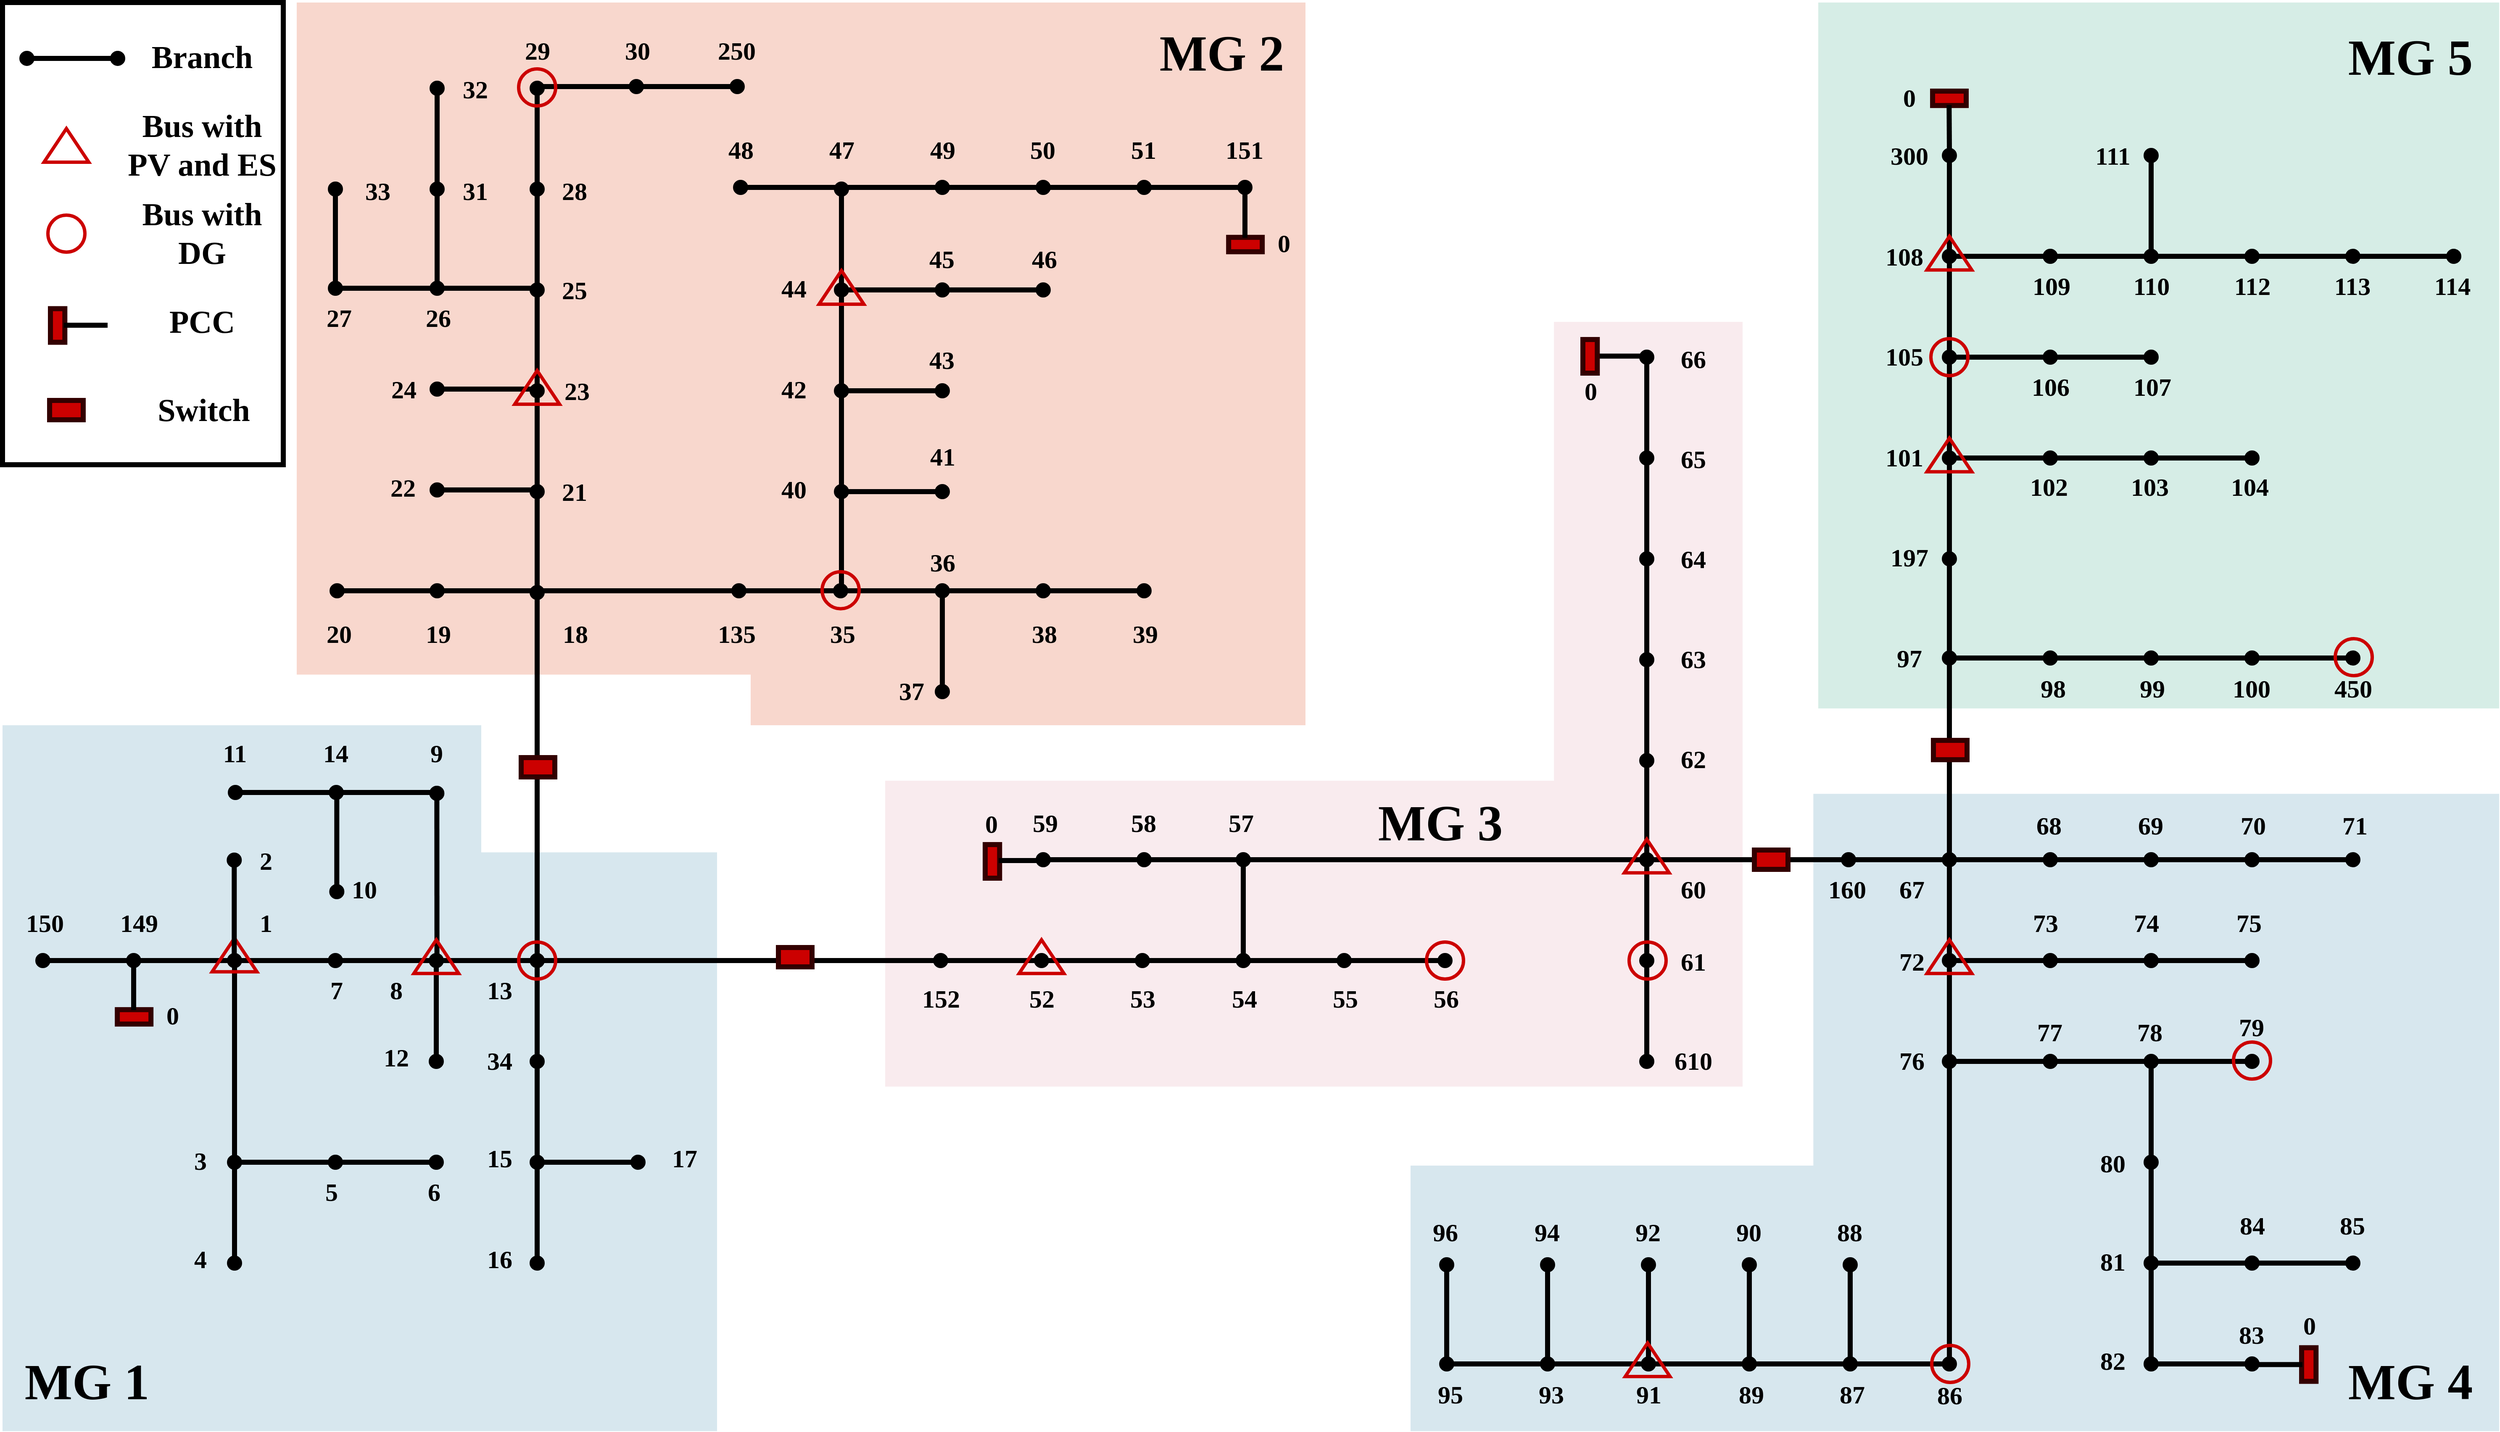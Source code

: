 <mxfile version="20.7.4" type="device" pages="2"><diagram name="123_MPC" id="ekB8IexNvAbViTIbFRsk"><mxGraphModel dx="4372" dy="2070" grid="1" gridSize="10" guides="1" tooltips="1" connect="1" arrows="1" fold="1" page="1" pageScale="1" pageWidth="827" pageHeight="1169" math="0" shadow="0"><root><mxCell id="c6Cpp9-y56c1CXQ8kGoF-0"/><mxCell id="c6Cpp9-y56c1CXQ8kGoF-1" parent="c6Cpp9-y56c1CXQ8kGoF-0"/><mxCell id="VchZ4EofL3cTzgaTAfF2-90" value="" style="rounded=0;whiteSpace=wrap;html=1;fontFamily=Times New Roman;strokeColor=default;strokeWidth=6;fillColor=none;connectable=0;allowArrows=0;" parent="c6Cpp9-y56c1CXQ8kGoF-1" vertex="1"><mxGeometry x="-650" y="420" width="334" height="550" as="geometry"/></mxCell><mxCell id="VchZ4EofL3cTzgaTAfF2-96" value="" style="shape=ext;double=1;rounded=0;whiteSpace=wrap;html=1;fontFamily=Times New Roman;strokeColor=none;strokeWidth=6;fillColor=#D6EDE6;connectable=0;allowArrows=0;" parent="c6Cpp9-y56c1CXQ8kGoF-1" vertex="1"><mxGeometry x="1510" y="420" width="810" height="840" as="geometry"/></mxCell><mxCell id="VchZ4EofL3cTzgaTAfF2-95" value="" style="verticalLabelPosition=bottom;verticalAlign=top;html=1;shape=mxgraph.basic.polygon;polyCoords=[[0.25,0],[0.75,0],[1,0],[1,0.75],[1,1],[0.6,1],[0.6,0.63],[0.04,0.63],[0.04,0]];polyline=0;fontFamily=Times New Roman;strokeColor=none;strokeWidth=6;fillColor=#D7E7EE;connectable=0;allowArrows=0;direction=south;" parent="c6Cpp9-y56c1CXQ8kGoF-1" vertex="1"><mxGeometry x="1025" y="1330" width="1295" height="790" as="geometry"/></mxCell><mxCell id="VchZ4EofL3cTzgaTAfF2-94" value="" style="verticalLabelPosition=bottom;verticalAlign=top;html=1;shape=mxgraph.basic.polygon;polyCoords=[[0.25,0],[0.75,0],[1,0],[1,0.75],[1,1],[0.6,1],[0.6,0.22],[0,0.22],[0,0]];polyline=0;fontFamily=Times New Roman;strokeColor=none;strokeWidth=6;fillColor=#F9EBEE;connectable=0;allowArrows=0;direction=south;" parent="c6Cpp9-y56c1CXQ8kGoF-1" vertex="1"><mxGeometry x="400" y="800" width="1020" height="910" as="geometry"/></mxCell><mxCell id="VchZ4EofL3cTzgaTAfF2-93" value="" style="verticalLabelPosition=bottom;verticalAlign=top;html=1;shape=mxgraph.basic.polygon;polyCoords=[[0.25,0],[0.75,0],[1,0],[1,0.75],[1,1],[0.33,1],[0.33,0.82],[0,0.82],[0,0]];polyline=0;fontFamily=Times New Roman;strokeColor=none;strokeWidth=6;fillColor=#D7E7EE;connectable=0;allowArrows=0;direction=west;" parent="c6Cpp9-y56c1CXQ8kGoF-1" vertex="1"><mxGeometry x="-650" y="1280" width="850" height="840" as="geometry"/></mxCell><mxCell id="VchZ4EofL3cTzgaTAfF2-91" value="" style="verticalLabelPosition=bottom;verticalAlign=top;html=1;shape=mxgraph.basic.polygon;polyCoords=[[0.25,0],[0.75,0],[1,0],[1,0.75],[1,1],[0.45,1],[0.45,0.93],[0,0.93],[0,0]];polyline=0;fontFamily=Times New Roman;strokeColor=none;strokeWidth=6;fillColor=#F8D7CD;connectable=0;allowArrows=0;" parent="c6Cpp9-y56c1CXQ8kGoF-1" vertex="1"><mxGeometry x="-300" y="420" width="1200" height="860" as="geometry"/></mxCell><mxCell id="c6Cpp9-y56c1CXQ8kGoF-2" value="" style="endArrow=none;html=1;strokeWidth=6;startArrow=circle;startFill=1;jumpSize=6;startSize=0;" parent="c6Cpp9-y56c1CXQ8kGoF-1" edge="1"><mxGeometry width="50" height="50" relative="1" as="geometry"><mxPoint x="-14" y="990" as="sourcePoint"/><mxPoint x="-14" y="1120" as="targetPoint"/></mxGeometry></mxCell><mxCell id="c6Cpp9-y56c1CXQ8kGoF-3" value="" style="endArrow=none;html=1;strokeWidth=6;startArrow=circle;startFill=1;jumpSize=6;startSize=0;" parent="c6Cpp9-y56c1CXQ8kGoF-1" edge="1"><mxGeometry width="50" height="50" relative="1" as="geometry"><mxPoint x="-14" y="870" as="sourcePoint"/><mxPoint x="-14" y="1000" as="targetPoint"/></mxGeometry></mxCell><mxCell id="c6Cpp9-y56c1CXQ8kGoF-4" value="" style="endArrow=none;html=1;strokeWidth=6;startArrow=circle;startFill=1;jumpSize=6;startSize=0;" parent="c6Cpp9-y56c1CXQ8kGoF-1" edge="1"><mxGeometry width="50" height="50" relative="1" as="geometry"><mxPoint x="-14" y="750" as="sourcePoint"/><mxPoint x="-14" y="880" as="targetPoint"/></mxGeometry></mxCell><mxCell id="c6Cpp9-y56c1CXQ8kGoF-5" value="" style="endArrow=none;html=1;strokeWidth=6;startArrow=circle;startFill=1;jumpSize=6;startSize=0;" parent="c6Cpp9-y56c1CXQ8kGoF-1" edge="1"><mxGeometry width="50" height="50" relative="1" as="geometry"><mxPoint x="-14" y="630" as="sourcePoint"/><mxPoint x="-14" y="760" as="targetPoint"/></mxGeometry></mxCell><mxCell id="c6Cpp9-y56c1CXQ8kGoF-6" value="" style="endArrow=none;html=1;strokeWidth=6;startArrow=circle;startFill=1;jumpSize=6;startSize=0;" parent="c6Cpp9-y56c1CXQ8kGoF-1" edge="1"><mxGeometry width="50" height="50" relative="1" as="geometry"><mxPoint x="-145" y="1000" as="sourcePoint"/><mxPoint x="-15" y="1000" as="targetPoint"/></mxGeometry></mxCell><mxCell id="c6Cpp9-y56c1CXQ8kGoF-7" value="" style="endArrow=none;html=1;strokeWidth=6;startArrow=circle;startFill=1;jumpSize=6;startSize=0;" parent="c6Cpp9-y56c1CXQ8kGoF-1" edge="1"><mxGeometry width="50" height="50" relative="1" as="geometry"><mxPoint x="-145" y="880" as="sourcePoint"/><mxPoint x="-15" y="880" as="targetPoint"/></mxGeometry></mxCell><mxCell id="c6Cpp9-y56c1CXQ8kGoF-8" value="" style="endArrow=none;html=1;strokeWidth=6;startArrow=circle;startFill=1;jumpSize=6;startSize=0;" parent="c6Cpp9-y56c1CXQ8kGoF-1" edge="1"><mxGeometry width="50" height="50" relative="1" as="geometry"><mxPoint x="-145" y="760" as="sourcePoint"/><mxPoint x="-15" y="760" as="targetPoint"/></mxGeometry></mxCell><mxCell id="c6Cpp9-y56c1CXQ8kGoF-9" value="" style="endArrow=none;html=1;strokeWidth=6;startArrow=circle;startFill=1;jumpSize=6;startSize=0;" parent="c6Cpp9-y56c1CXQ8kGoF-1" edge="1"><mxGeometry width="50" height="50" relative="1" as="geometry"><mxPoint x="-266" y="760" as="sourcePoint"/><mxPoint x="-134" y="760" as="targetPoint"/></mxGeometry></mxCell><mxCell id="c6Cpp9-y56c1CXQ8kGoF-10" value="" style="endArrow=none;html=1;strokeWidth=6;startArrow=circle;startFill=1;jumpSize=6;startSize=0;" parent="c6Cpp9-y56c1CXQ8kGoF-1" edge="1"><mxGeometry width="50" height="50" relative="1" as="geometry"><mxPoint x="-254" y="630" as="sourcePoint"/><mxPoint x="-254" y="760" as="targetPoint"/></mxGeometry></mxCell><mxCell id="c6Cpp9-y56c1CXQ8kGoF-11" value="" style="endArrow=none;html=1;strokeWidth=6;startArrow=circle;startFill=1;jumpSize=6;startSize=0;" parent="c6Cpp9-y56c1CXQ8kGoF-1" edge="1"><mxGeometry width="50" height="50" relative="1" as="geometry"><mxPoint x="-133" y="630" as="sourcePoint"/><mxPoint x="-133" y="760" as="targetPoint"/></mxGeometry></mxCell><mxCell id="c6Cpp9-y56c1CXQ8kGoF-12" value="" style="endArrow=none;html=1;strokeWidth=6;startArrow=circle;startFill=1;jumpSize=6;startSize=0;" parent="c6Cpp9-y56c1CXQ8kGoF-1" edge="1"><mxGeometry width="50" height="50" relative="1" as="geometry"><mxPoint x="-133" y="510" as="sourcePoint"/><mxPoint x="-133" y="640" as="targetPoint"/></mxGeometry></mxCell><mxCell id="c6Cpp9-y56c1CXQ8kGoF-13" value="" style="endArrow=none;html=1;strokeWidth=6;startArrow=circle;startFill=1;jumpSize=6;startSize=0;" parent="c6Cpp9-y56c1CXQ8kGoF-1" edge="1"><mxGeometry width="50" height="50" relative="1" as="geometry"><mxPoint x="-14" y="510" as="sourcePoint"/><mxPoint x="-14" y="640" as="targetPoint"/></mxGeometry></mxCell><mxCell id="c6Cpp9-y56c1CXQ8kGoF-14" value="" style="endArrow=none;html=1;strokeWidth=6;startArrow=circle;startFill=1;jumpSize=6;startSize=0;" parent="c6Cpp9-y56c1CXQ8kGoF-1" edge="1"><mxGeometry width="50" height="50" relative="1" as="geometry"><mxPoint x="116" y="520" as="sourcePoint"/><mxPoint x="-14" y="520" as="targetPoint"/></mxGeometry></mxCell><mxCell id="c6Cpp9-y56c1CXQ8kGoF-15" value="" style="endArrow=none;html=1;strokeWidth=6;startArrow=circle;startFill=1;jumpSize=6;startSize=0;" parent="c6Cpp9-y56c1CXQ8kGoF-1" edge="1"><mxGeometry width="50" height="50" relative="1" as="geometry"><mxPoint x="236" y="520" as="sourcePoint"/><mxPoint x="106" y="520" as="targetPoint"/></mxGeometry></mxCell><mxCell id="c6Cpp9-y56c1CXQ8kGoF-16" value="" style="endArrow=none;html=1;strokeWidth=6;startArrow=circle;startFill=1;jumpSize=6;startSize=0;" parent="c6Cpp9-y56c1CXQ8kGoF-1" edge="1"><mxGeometry width="50" height="50" relative="1" as="geometry"><mxPoint x="-145" y="1120" as="sourcePoint"/><mxPoint x="-15" y="1120" as="targetPoint"/></mxGeometry></mxCell><mxCell id="c6Cpp9-y56c1CXQ8kGoF-17" value="" style="endArrow=none;html=1;strokeWidth=6;startArrow=circle;startFill=1;jumpSize=6;startSize=0;" parent="c6Cpp9-y56c1CXQ8kGoF-1" edge="1"><mxGeometry width="50" height="50" relative="1" as="geometry"><mxPoint x="-264" y="1120" as="sourcePoint"/><mxPoint x="-134" y="1120" as="targetPoint"/></mxGeometry></mxCell><mxCell id="c6Cpp9-y56c1CXQ8kGoF-18" value="" style="endArrow=none;html=1;strokeWidth=6;startArrow=circle;startFill=1;jumpSize=6;startSize=0;" parent="c6Cpp9-y56c1CXQ8kGoF-1" edge="1"><mxGeometry width="50" height="50" relative="1" as="geometry"><mxPoint x="-14" y="1110" as="sourcePoint"/><mxPoint x="-14" y="1560" as="targetPoint"/></mxGeometry></mxCell><mxCell id="c6Cpp9-y56c1CXQ8kGoF-19" value="" style="endArrow=none;html=1;strokeWidth=6;startArrow=circle;startFill=1;jumpSize=6;startSize=0;" parent="c6Cpp9-y56c1CXQ8kGoF-1" edge="1"><mxGeometry width="50" height="50" relative="1" as="geometry"><mxPoint x="238" y="1120" as="sourcePoint"/><mxPoint x="-14" y="1120" as="targetPoint"/></mxGeometry></mxCell><mxCell id="c6Cpp9-y56c1CXQ8kGoF-20" value="" style="endArrow=none;html=1;strokeWidth=6;startArrow=circle;startFill=1;jumpSize=6;startSize=0;" parent="c6Cpp9-y56c1CXQ8kGoF-1" edge="1"><mxGeometry width="50" height="50" relative="1" as="geometry"><mxPoint x="348" y="990" as="sourcePoint"/><mxPoint x="348" y="1122" as="targetPoint"/></mxGeometry></mxCell><mxCell id="c6Cpp9-y56c1CXQ8kGoF-21" value="" style="endArrow=none;html=1;strokeWidth=6;startArrow=circle;startFill=1;jumpSize=6;startSize=0;" parent="c6Cpp9-y56c1CXQ8kGoF-1" edge="1"><mxGeometry width="50" height="50" relative="1" as="geometry"><mxPoint x="348" y="870" as="sourcePoint"/><mxPoint x="348" y="1002" as="targetPoint"/></mxGeometry></mxCell><mxCell id="c6Cpp9-y56c1CXQ8kGoF-22" value="" style="endArrow=none;html=1;strokeWidth=6;startArrow=circle;startFill=1;jumpSize=6;startSize=0;" parent="c6Cpp9-y56c1CXQ8kGoF-1" edge="1"><mxGeometry width="50" height="50" relative="1" as="geometry"><mxPoint x="348" y="750" as="sourcePoint"/><mxPoint x="348" y="882" as="targetPoint"/></mxGeometry></mxCell><mxCell id="c6Cpp9-y56c1CXQ8kGoF-23" value="" style="endArrow=none;html=1;strokeWidth=6;startArrow=circle;startFill=1;jumpSize=6;startSize=0;" parent="c6Cpp9-y56c1CXQ8kGoF-1" edge="1"><mxGeometry width="50" height="50" relative="1" as="geometry"><mxPoint x="348" y="630" as="sourcePoint"/><mxPoint x="348" y="762" as="targetPoint"/></mxGeometry></mxCell><mxCell id="c6Cpp9-y56c1CXQ8kGoF-24" value="" style="endArrow=none;html=1;strokeWidth=6;startArrow=circle;startFill=1;jumpSize=6;startSize=0;" parent="c6Cpp9-y56c1CXQ8kGoF-1" edge="1"><mxGeometry width="50" height="50" relative="1" as="geometry"><mxPoint x="216" y="640" as="sourcePoint"/><mxPoint x="348" y="640" as="targetPoint"/></mxGeometry></mxCell><mxCell id="c6Cpp9-y56c1CXQ8kGoF-25" value="" style="endArrow=none;html=1;strokeWidth=6;startArrow=circle;startFill=1;jumpSize=6;startSize=0;" parent="c6Cpp9-y56c1CXQ8kGoF-1" edge="1"><mxGeometry width="50" height="50" relative="1" as="geometry"><mxPoint x="480" y="640" as="sourcePoint"/><mxPoint x="348.0" y="640" as="targetPoint"/></mxGeometry></mxCell><mxCell id="c6Cpp9-y56c1CXQ8kGoF-26" value="" style="endArrow=none;html=1;strokeWidth=6;startArrow=circle;startFill=1;jumpSize=6;startSize=0;" parent="c6Cpp9-y56c1CXQ8kGoF-1" edge="1"><mxGeometry width="50" height="50" relative="1" as="geometry"><mxPoint x="600" y="640" as="sourcePoint"/><mxPoint x="468" y="640" as="targetPoint"/></mxGeometry></mxCell><mxCell id="c6Cpp9-y56c1CXQ8kGoF-27" value="" style="endArrow=none;html=1;strokeWidth=6;startArrow=circle;startFill=1;jumpSize=6;startSize=0;" parent="c6Cpp9-y56c1CXQ8kGoF-1" edge="1"><mxGeometry width="50" height="50" relative="1" as="geometry"><mxPoint x="720" y="640" as="sourcePoint"/><mxPoint x="588" y="640" as="targetPoint"/></mxGeometry></mxCell><mxCell id="c6Cpp9-y56c1CXQ8kGoF-28" value="" style="endArrow=none;html=1;strokeWidth=6;startArrow=circle;startFill=1;jumpSize=6;startSize=0;" parent="c6Cpp9-y56c1CXQ8kGoF-1" edge="1"><mxGeometry width="50" height="50" relative="1" as="geometry"><mxPoint x="840" y="640" as="sourcePoint"/><mxPoint x="708" y="640" as="targetPoint"/></mxGeometry></mxCell><mxCell id="c6Cpp9-y56c1CXQ8kGoF-29" value="" style="endArrow=none;html=1;strokeWidth=6;startArrow=circle;startFill=1;jumpSize=6;startSize=0;" parent="c6Cpp9-y56c1CXQ8kGoF-1" edge="1"><mxGeometry width="50" height="50" relative="1" as="geometry"><mxPoint x="480" y="762" as="sourcePoint"/><mxPoint x="348" y="762" as="targetPoint"/></mxGeometry></mxCell><mxCell id="c6Cpp9-y56c1CXQ8kGoF-30" value="" style="endArrow=none;html=1;strokeWidth=6;startArrow=circle;startFill=1;jumpSize=6;startSize=0;" parent="c6Cpp9-y56c1CXQ8kGoF-1" edge="1"><mxGeometry width="50" height="50" relative="1" as="geometry"><mxPoint x="600" y="762" as="sourcePoint"/><mxPoint x="468" y="762" as="targetPoint"/></mxGeometry></mxCell><mxCell id="c6Cpp9-y56c1CXQ8kGoF-31" value="" style="endArrow=none;html=1;strokeWidth=6;startArrow=circle;startFill=1;jumpSize=6;startSize=0;" parent="c6Cpp9-y56c1CXQ8kGoF-1" edge="1"><mxGeometry width="50" height="50" relative="1" as="geometry"><mxPoint x="480" y="882" as="sourcePoint"/><mxPoint x="348.0" y="882" as="targetPoint"/></mxGeometry></mxCell><mxCell id="c6Cpp9-y56c1CXQ8kGoF-32" value="" style="endArrow=none;html=1;strokeWidth=6;startArrow=circle;startFill=1;jumpSize=6;startSize=0;" parent="c6Cpp9-y56c1CXQ8kGoF-1" edge="1"><mxGeometry width="50" height="50" relative="1" as="geometry"><mxPoint x="480" y="1002" as="sourcePoint"/><mxPoint x="348.0" y="1002" as="targetPoint"/></mxGeometry></mxCell><mxCell id="c6Cpp9-y56c1CXQ8kGoF-33" value="" style="endArrow=none;html=1;strokeWidth=6;startArrow=circle;startFill=1;jumpSize=6;startSize=0;" parent="c6Cpp9-y56c1CXQ8kGoF-1" edge="1"><mxGeometry width="50" height="50" relative="1" as="geometry"><mxPoint x="480" y="1120" as="sourcePoint"/><mxPoint x="348" y="1120" as="targetPoint"/></mxGeometry></mxCell><mxCell id="c6Cpp9-y56c1CXQ8kGoF-34" value="" style="endArrow=none;html=1;strokeWidth=6;startArrow=circle;startFill=1;jumpSize=6;startSize=0;" parent="c6Cpp9-y56c1CXQ8kGoF-1" edge="1"><mxGeometry width="50" height="50" relative="1" as="geometry"><mxPoint x="600" y="1120" as="sourcePoint"/><mxPoint x="468" y="1120" as="targetPoint"/></mxGeometry></mxCell><mxCell id="c6Cpp9-y56c1CXQ8kGoF-35" value="" style="endArrow=none;html=1;strokeWidth=6;startArrow=circle;startFill=1;jumpSize=6;startSize=0;" parent="c6Cpp9-y56c1CXQ8kGoF-1" edge="1"><mxGeometry width="50" height="50" relative="1" as="geometry"><mxPoint x="720" y="1120" as="sourcePoint"/><mxPoint x="588" y="1120" as="targetPoint"/></mxGeometry></mxCell><mxCell id="c6Cpp9-y56c1CXQ8kGoF-36" value="" style="endArrow=none;html=1;strokeWidth=6;startArrow=circle;startFill=1;jumpSize=6;startSize=0;" parent="c6Cpp9-y56c1CXQ8kGoF-1" edge="1"><mxGeometry width="50" height="50" relative="1" as="geometry"><mxPoint x="468" y="1252" as="sourcePoint"/><mxPoint x="468" y="1120" as="targetPoint"/></mxGeometry></mxCell><mxCell id="c6Cpp9-y56c1CXQ8kGoF-37" value="" style="endArrow=circle;html=1;strokeWidth=6;startArrow=circle;startFill=1;jumpSize=6;startSize=0;endFill=1;endSize=0;" parent="c6Cpp9-y56c1CXQ8kGoF-1" edge="1"><mxGeometry width="50" height="50" relative="1" as="geometry"><mxPoint x="-482" y="1560" as="sourcePoint"/><mxPoint x="-614" y="1560" as="targetPoint"/></mxGeometry></mxCell><mxCell id="c6Cpp9-y56c1CXQ8kGoF-38" value="" style="endArrow=none;html=1;strokeWidth=6;startArrow=circle;startFill=1;jumpSize=6;startSize=0;" parent="c6Cpp9-y56c1CXQ8kGoF-1" edge="1"><mxGeometry width="50" height="50" relative="1" as="geometry"><mxPoint x="-362" y="1560" as="sourcePoint"/><mxPoint x="-494" y="1560" as="targetPoint"/></mxGeometry></mxCell><mxCell id="c6Cpp9-y56c1CXQ8kGoF-39" value="" style="endArrow=none;html=1;strokeWidth=6;startArrow=circle;startFill=1;jumpSize=6;startSize=0;" parent="c6Cpp9-y56c1CXQ8kGoF-1" edge="1"><mxGeometry width="50" height="50" relative="1" as="geometry"><mxPoint x="-242" y="1560" as="sourcePoint"/><mxPoint x="-374.0" y="1560" as="targetPoint"/></mxGeometry></mxCell><mxCell id="c6Cpp9-y56c1CXQ8kGoF-40" value="" style="endArrow=none;html=1;strokeWidth=6;startArrow=circle;startFill=1;jumpSize=6;startSize=0;" parent="c6Cpp9-y56c1CXQ8kGoF-1" edge="1"><mxGeometry width="50" height="50" relative="1" as="geometry"><mxPoint x="-122" y="1560" as="sourcePoint"/><mxPoint x="-254.0" y="1560" as="targetPoint"/></mxGeometry></mxCell><mxCell id="c6Cpp9-y56c1CXQ8kGoF-41" value="" style="endArrow=none;html=1;strokeWidth=6;startArrow=circle;startFill=1;jumpSize=6;startSize=0;" parent="c6Cpp9-y56c1CXQ8kGoF-1" edge="1"><mxGeometry width="50" height="50" relative="1" as="geometry"><mxPoint x="-2" y="1560" as="sourcePoint"/><mxPoint x="-134.0" y="1560" as="targetPoint"/></mxGeometry></mxCell><mxCell id="c6Cpp9-y56c1CXQ8kGoF-42" value="" style="endArrow=none;html=1;strokeWidth=6;startArrow=circle;startFill=1;jumpSize=6;startSize=0;" parent="c6Cpp9-y56c1CXQ8kGoF-1" edge="1"><mxGeometry width="50" height="50" relative="1" as="geometry"><mxPoint x="-374" y="1812" as="sourcePoint"/><mxPoint x="-374" y="1560" as="targetPoint"/></mxGeometry></mxCell><mxCell id="c6Cpp9-y56c1CXQ8kGoF-43" value="" style="endArrow=none;html=1;strokeWidth=6;startArrow=circle;startFill=1;jumpSize=6;startSize=0;" parent="c6Cpp9-y56c1CXQ8kGoF-1" edge="1"><mxGeometry width="50" height="50" relative="1" as="geometry"><mxPoint x="-242" y="1800" as="sourcePoint"/><mxPoint x="-374.0" y="1800" as="targetPoint"/></mxGeometry></mxCell><mxCell id="c6Cpp9-y56c1CXQ8kGoF-44" value="" style="endArrow=none;html=1;strokeWidth=6;startArrow=circle;startFill=1;jumpSize=6;startSize=0;" parent="c6Cpp9-y56c1CXQ8kGoF-1" edge="1"><mxGeometry width="50" height="50" relative="1" as="geometry"><mxPoint x="-122" y="1800" as="sourcePoint"/><mxPoint x="-254.0" y="1800" as="targetPoint"/></mxGeometry></mxCell><mxCell id="c6Cpp9-y56c1CXQ8kGoF-45" value="" style="endArrow=none;html=1;strokeWidth=6;startArrow=circle;startFill=1;jumpSize=6;startSize=0;" parent="c6Cpp9-y56c1CXQ8kGoF-1" edge="1"><mxGeometry width="50" height="50" relative="1" as="geometry"><mxPoint x="-374" y="1932" as="sourcePoint"/><mxPoint x="-374" y="1800" as="targetPoint"/></mxGeometry></mxCell><mxCell id="c6Cpp9-y56c1CXQ8kGoF-46" value="" style="endArrow=none;html=1;strokeWidth=6;startArrow=circle;startFill=1;jumpSize=6;startSize=0;" parent="c6Cpp9-y56c1CXQ8kGoF-1" edge="1"><mxGeometry width="50" height="50" relative="1" as="geometry"><mxPoint x="-134" y="1692.0" as="sourcePoint"/><mxPoint x="-134" y="1560" as="targetPoint"/></mxGeometry></mxCell><mxCell id="c6Cpp9-y56c1CXQ8kGoF-47" value="" style="endArrow=none;html=1;strokeWidth=6;startArrow=circle;startFill=1;jumpSize=6;startSize=0;" parent="c6Cpp9-y56c1CXQ8kGoF-1" edge="1"><mxGeometry width="50" height="50" relative="1" as="geometry"><mxPoint x="-14" y="1932.0" as="sourcePoint"/><mxPoint x="-14" y="1800" as="targetPoint"/></mxGeometry></mxCell><mxCell id="c6Cpp9-y56c1CXQ8kGoF-48" value="" style="endArrow=none;html=1;strokeWidth=6;startArrow=circle;startFill=1;jumpSize=6;startSize=0;" parent="c6Cpp9-y56c1CXQ8kGoF-1" edge="1"><mxGeometry width="50" height="50" relative="1" as="geometry"><mxPoint x="-14" y="1812.0" as="sourcePoint"/><mxPoint x="-14" y="1680" as="targetPoint"/></mxGeometry></mxCell><mxCell id="c6Cpp9-y56c1CXQ8kGoF-49" value="" style="endArrow=none;html=1;strokeWidth=6;startArrow=circle;startFill=1;jumpSize=6;startSize=0;" parent="c6Cpp9-y56c1CXQ8kGoF-1" edge="1"><mxGeometry width="50" height="50" relative="1" as="geometry"><mxPoint x="-14" y="1692" as="sourcePoint"/><mxPoint x="-14" y="1560" as="targetPoint"/></mxGeometry></mxCell><mxCell id="c6Cpp9-y56c1CXQ8kGoF-50" value="" style="endArrow=none;html=1;strokeWidth=6;startArrow=circle;startFill=1;jumpSize=6;startSize=0;" parent="c6Cpp9-y56c1CXQ8kGoF-1" edge="1"><mxGeometry width="50" height="50" relative="1" as="geometry"><mxPoint x="118" y="1800" as="sourcePoint"/><mxPoint x="-14.0" y="1800" as="targetPoint"/></mxGeometry></mxCell><mxCell id="c6Cpp9-y56c1CXQ8kGoF-51" value="" style="endArrow=none;html=1;strokeWidth=6;startArrow=circle;startFill=1;jumpSize=6;startSize=0;" parent="c6Cpp9-y56c1CXQ8kGoF-1" edge="1"><mxGeometry width="50" height="50" relative="1" as="geometry"><mxPoint x="478" y="1560" as="sourcePoint"/><mxPoint x="-14" y="1560" as="targetPoint"/></mxGeometry></mxCell><mxCell id="c6Cpp9-y56c1CXQ8kGoF-52" value="" style="endArrow=none;html=1;strokeWidth=6;startArrow=circle;startFill=1;jumpSize=6;startSize=0;" parent="c6Cpp9-y56c1CXQ8kGoF-1" edge="1"><mxGeometry width="50" height="50" relative="1" as="geometry"><mxPoint x="598.0" y="1560" as="sourcePoint"/><mxPoint x="466" y="1560" as="targetPoint"/></mxGeometry></mxCell><mxCell id="c6Cpp9-y56c1CXQ8kGoF-53" value="" style="endArrow=none;html=1;strokeWidth=6;startArrow=circle;startFill=1;jumpSize=6;startSize=0;" parent="c6Cpp9-y56c1CXQ8kGoF-1" edge="1"><mxGeometry width="50" height="50" relative="1" as="geometry"><mxPoint x="718.0" y="1560" as="sourcePoint"/><mxPoint x="586" y="1560" as="targetPoint"/></mxGeometry></mxCell><mxCell id="c6Cpp9-y56c1CXQ8kGoF-54" value="" style="endArrow=none;html=1;strokeWidth=6;startArrow=circle;startFill=1;jumpSize=6;startSize=0;" parent="c6Cpp9-y56c1CXQ8kGoF-1" edge="1"><mxGeometry width="50" height="50" relative="1" as="geometry"><mxPoint x="838.0" y="1560" as="sourcePoint"/><mxPoint x="706" y="1560" as="targetPoint"/></mxGeometry></mxCell><mxCell id="c6Cpp9-y56c1CXQ8kGoF-55" value="" style="endArrow=none;html=1;strokeWidth=6;startArrow=circle;startFill=1;jumpSize=6;startSize=0;" parent="c6Cpp9-y56c1CXQ8kGoF-1" edge="1"><mxGeometry width="50" height="50" relative="1" as="geometry"><mxPoint x="958.0" y="1560" as="sourcePoint"/><mxPoint x="826" y="1560" as="targetPoint"/></mxGeometry></mxCell><mxCell id="c6Cpp9-y56c1CXQ8kGoF-56" value="" style="endArrow=none;html=1;strokeWidth=6;startArrow=circle;startFill=1;jumpSize=6;startSize=0;" parent="c6Cpp9-y56c1CXQ8kGoF-1" edge="1"><mxGeometry width="50" height="50" relative="1" as="geometry"><mxPoint x="1078.0" y="1560" as="sourcePoint"/><mxPoint x="946" y="1560" as="targetPoint"/></mxGeometry></mxCell><mxCell id="c6Cpp9-y56c1CXQ8kGoF-57" value="" style="endArrow=none;html=1;strokeWidth=6;startArrow=circle;startFill=1;jumpSize=6;startSize=0;" parent="c6Cpp9-y56c1CXQ8kGoF-1" edge="1"><mxGeometry width="50" height="50" relative="1" as="geometry"><mxPoint x="826" y="1428" as="sourcePoint"/><mxPoint x="826" y="1562" as="targetPoint"/></mxGeometry></mxCell><mxCell id="c6Cpp9-y56c1CXQ8kGoF-58" value="" style="endArrow=none;html=1;strokeWidth=6;startArrow=circle;startFill=1;jumpSize=6;startSize=0;" parent="c6Cpp9-y56c1CXQ8kGoF-1" edge="1"><mxGeometry width="50" height="50" relative="1" as="geometry"><mxPoint x="576" y="1440" as="sourcePoint"/><mxPoint x="708" y="1440" as="targetPoint"/></mxGeometry></mxCell><mxCell id="c6Cpp9-y56c1CXQ8kGoF-59" value="" style="endArrow=none;html=1;strokeWidth=6;startArrow=circle;startFill=1;jumpSize=6;startSize=0;" parent="c6Cpp9-y56c1CXQ8kGoF-1" edge="1"><mxGeometry width="50" height="50" relative="1" as="geometry"><mxPoint x="696" y="1440" as="sourcePoint"/><mxPoint x="828" y="1440" as="targetPoint"/></mxGeometry></mxCell><mxCell id="c6Cpp9-y56c1CXQ8kGoF-60" value="" style="endArrow=none;html=1;strokeWidth=6;startArrow=circle;startFill=1;jumpSize=6;startSize=0;" parent="c6Cpp9-y56c1CXQ8kGoF-1" edge="1"><mxGeometry width="50" height="50" relative="1" as="geometry"><mxPoint x="1318.0" y="1440" as="sourcePoint"/><mxPoint x="826" y="1440" as="targetPoint"/></mxGeometry></mxCell><mxCell id="c6Cpp9-y56c1CXQ8kGoF-61" value="" style="endArrow=none;html=1;strokeWidth=6;startArrow=circle;startFill=1;jumpSize=6;startSize=0;" parent="c6Cpp9-y56c1CXQ8kGoF-1" edge="1"><mxGeometry width="50" height="50" relative="1" as="geometry"><mxPoint x="1306" y="1310" as="sourcePoint"/><mxPoint x="1306" y="1442" as="targetPoint"/></mxGeometry></mxCell><mxCell id="c6Cpp9-y56c1CXQ8kGoF-62" value="" style="endArrow=none;html=1;strokeWidth=6;startArrow=circle;startFill=1;jumpSize=6;startSize=0;" parent="c6Cpp9-y56c1CXQ8kGoF-1" edge="1"><mxGeometry width="50" height="50" relative="1" as="geometry"><mxPoint x="1306" y="1190" as="sourcePoint"/><mxPoint x="1306" y="1322" as="targetPoint"/></mxGeometry></mxCell><mxCell id="c6Cpp9-y56c1CXQ8kGoF-63" value="" style="endArrow=none;html=1;strokeWidth=6;startArrow=circle;startFill=1;jumpSize=6;startSize=0;" parent="c6Cpp9-y56c1CXQ8kGoF-1" edge="1"><mxGeometry width="50" height="50" relative="1" as="geometry"><mxPoint x="1306" y="1070" as="sourcePoint"/><mxPoint x="1306" y="1202" as="targetPoint"/></mxGeometry></mxCell><mxCell id="c6Cpp9-y56c1CXQ8kGoF-64" value="" style="endArrow=none;html=1;strokeWidth=6;startArrow=circle;startFill=1;jumpSize=6;startSize=0;" parent="c6Cpp9-y56c1CXQ8kGoF-1" edge="1"><mxGeometry width="50" height="50" relative="1" as="geometry"><mxPoint x="1306" y="950" as="sourcePoint"/><mxPoint x="1306" y="1082" as="targetPoint"/></mxGeometry></mxCell><mxCell id="c6Cpp9-y56c1CXQ8kGoF-65" value="" style="endArrow=none;html=1;strokeWidth=6;startArrow=circle;startFill=1;jumpSize=6;startSize=0;" parent="c6Cpp9-y56c1CXQ8kGoF-1" edge="1"><mxGeometry width="50" height="50" relative="1" as="geometry"><mxPoint x="1306" y="830" as="sourcePoint"/><mxPoint x="1306" y="962.0" as="targetPoint"/></mxGeometry></mxCell><mxCell id="c6Cpp9-y56c1CXQ8kGoF-66" value="" style="endArrow=none;html=1;strokeWidth=6;startArrow=circle;startFill=1;jumpSize=6;startSize=0;" parent="c6Cpp9-y56c1CXQ8kGoF-1" edge="1"><mxGeometry width="50" height="50" relative="1" as="geometry"><mxPoint x="1306" y="1692.0" as="sourcePoint"/><mxPoint x="1306" y="1560" as="targetPoint"/></mxGeometry></mxCell><mxCell id="c6Cpp9-y56c1CXQ8kGoF-67" value="" style="endArrow=none;html=1;strokeWidth=6;startArrow=circle;startFill=1;jumpSize=6;startSize=0;" parent="c6Cpp9-y56c1CXQ8kGoF-1" edge="1"><mxGeometry width="50" height="50" relative="1" as="geometry"><mxPoint x="1306" y="1572.0" as="sourcePoint"/><mxPoint x="1306" y="1440" as="targetPoint"/></mxGeometry></mxCell><mxCell id="c6Cpp9-y56c1CXQ8kGoF-68" value="" style="endArrow=none;html=1;strokeWidth=6;startArrow=circle;startFill=1;jumpSize=6;startSize=0;" parent="c6Cpp9-y56c1CXQ8kGoF-1" edge="1"><mxGeometry width="50" height="50" relative="1" as="geometry"><mxPoint x="1558" y="1440" as="sourcePoint"/><mxPoint x="1306" y="1440" as="targetPoint"/></mxGeometry></mxCell><mxCell id="c6Cpp9-y56c1CXQ8kGoF-69" value="" style="endArrow=none;html=1;strokeWidth=6;startArrow=circle;startFill=1;jumpSize=6;startSize=0;" parent="c6Cpp9-y56c1CXQ8kGoF-1" edge="1"><mxGeometry width="50" height="50" relative="1" as="geometry"><mxPoint x="1678.0" y="1440" as="sourcePoint"/><mxPoint x="1546" y="1440" as="targetPoint"/></mxGeometry></mxCell><mxCell id="c6Cpp9-y56c1CXQ8kGoF-70" value="" style="endArrow=none;html=1;strokeWidth=6;startArrow=circle;startFill=1;jumpSize=6;startSize=0;" parent="c6Cpp9-y56c1CXQ8kGoF-1" edge="1"><mxGeometry width="50" height="50" relative="1" as="geometry"><mxPoint x="1798" y="1440" as="sourcePoint"/><mxPoint x="1666" y="1440" as="targetPoint"/></mxGeometry></mxCell><mxCell id="c6Cpp9-y56c1CXQ8kGoF-71" value="" style="endArrow=none;html=1;strokeWidth=6;startArrow=circle;startFill=1;jumpSize=6;startSize=0;" parent="c6Cpp9-y56c1CXQ8kGoF-1" edge="1"><mxGeometry width="50" height="50" relative="1" as="geometry"><mxPoint x="1918" y="1440" as="sourcePoint"/><mxPoint x="1786" y="1440" as="targetPoint"/></mxGeometry></mxCell><mxCell id="c6Cpp9-y56c1CXQ8kGoF-72" value="" style="endArrow=none;html=1;strokeWidth=6;startArrow=circle;startFill=1;jumpSize=6;startSize=0;" parent="c6Cpp9-y56c1CXQ8kGoF-1" edge="1"><mxGeometry width="50" height="50" relative="1" as="geometry"><mxPoint x="2038" y="1440" as="sourcePoint"/><mxPoint x="1906" y="1440" as="targetPoint"/></mxGeometry></mxCell><mxCell id="c6Cpp9-y56c1CXQ8kGoF-73" value="" style="endArrow=none;html=1;strokeWidth=6;startArrow=circle;startFill=1;jumpSize=6;startSize=0;" parent="c6Cpp9-y56c1CXQ8kGoF-1" edge="1"><mxGeometry width="50" height="50" relative="1" as="geometry"><mxPoint x="2158" y="1440" as="sourcePoint"/><mxPoint x="2026" y="1440" as="targetPoint"/></mxGeometry></mxCell><mxCell id="c6Cpp9-y56c1CXQ8kGoF-74" value="" style="endArrow=none;html=1;strokeWidth=6;startArrow=circle;startFill=1;jumpSize=6;startSize=0;" parent="c6Cpp9-y56c1CXQ8kGoF-1" edge="1"><mxGeometry width="50" height="50" relative="1" as="geometry"><mxPoint x="1666" y="1188" as="sourcePoint"/><mxPoint x="1666" y="1440" as="targetPoint"/></mxGeometry></mxCell><mxCell id="c6Cpp9-y56c1CXQ8kGoF-75" value="" style="endArrow=none;html=1;strokeWidth=6;startArrow=circle;startFill=1;jumpSize=6;startSize=0;" parent="c6Cpp9-y56c1CXQ8kGoF-1" edge="1"><mxGeometry width="50" height="50" relative="1" as="geometry"><mxPoint x="1666" y="1070" as="sourcePoint"/><mxPoint x="1666" y="1202" as="targetPoint"/></mxGeometry></mxCell><mxCell id="c6Cpp9-y56c1CXQ8kGoF-76" value="" style="endArrow=none;html=1;strokeWidth=6;startArrow=circle;startFill=1;jumpSize=6;startSize=0;" parent="c6Cpp9-y56c1CXQ8kGoF-1" edge="1"><mxGeometry width="50" height="50" relative="1" as="geometry"><mxPoint x="1666" y="950" as="sourcePoint"/><mxPoint x="1666" y="1082" as="targetPoint"/></mxGeometry></mxCell><mxCell id="c6Cpp9-y56c1CXQ8kGoF-77" value="" style="endArrow=none;html=1;strokeWidth=6;startArrow=circle;startFill=1;jumpSize=6;startSize=0;" parent="c6Cpp9-y56c1CXQ8kGoF-1" edge="1"><mxGeometry width="50" height="50" relative="1" as="geometry"><mxPoint x="1666" y="830" as="sourcePoint"/><mxPoint x="1666" y="962" as="targetPoint"/></mxGeometry></mxCell><mxCell id="c6Cpp9-y56c1CXQ8kGoF-78" value="" style="endArrow=none;html=1;strokeWidth=6;startArrow=circle;startFill=1;jumpSize=6;startSize=0;" parent="c6Cpp9-y56c1CXQ8kGoF-1" edge="1"><mxGeometry width="50" height="50" relative="1" as="geometry"><mxPoint x="1666" y="710" as="sourcePoint"/><mxPoint x="1666" y="842" as="targetPoint"/></mxGeometry></mxCell><mxCell id="c6Cpp9-y56c1CXQ8kGoF-79" value="" style="endArrow=none;html=1;strokeWidth=6;startArrow=circle;startFill=1;jumpSize=6;startSize=0;" parent="c6Cpp9-y56c1CXQ8kGoF-1" edge="1"><mxGeometry width="50" height="50" relative="1" as="geometry"><mxPoint x="1666" y="590" as="sourcePoint"/><mxPoint x="1666" y="722.0" as="targetPoint"/></mxGeometry></mxCell><mxCell id="c6Cpp9-y56c1CXQ8kGoF-80" value="" style="endArrow=none;html=1;strokeWidth=6;startArrow=circle;startFill=1;jumpSize=6;startSize=0;" parent="c6Cpp9-y56c1CXQ8kGoF-1" edge="1"><mxGeometry width="50" height="50" relative="1" as="geometry"><mxPoint x="1798" y="962" as="sourcePoint"/><mxPoint x="1666" y="962" as="targetPoint"/></mxGeometry></mxCell><mxCell id="c6Cpp9-y56c1CXQ8kGoF-81" value="" style="endArrow=none;html=1;strokeWidth=6;startArrow=circle;startFill=1;jumpSize=6;startSize=0;" parent="c6Cpp9-y56c1CXQ8kGoF-1" edge="1"><mxGeometry width="50" height="50" relative="1" as="geometry"><mxPoint x="1918" y="962" as="sourcePoint"/><mxPoint x="1786" y="962" as="targetPoint"/></mxGeometry></mxCell><mxCell id="c6Cpp9-y56c1CXQ8kGoF-82" value="" style="endArrow=none;html=1;strokeWidth=6;startArrow=circle;startFill=1;jumpSize=6;startSize=0;" parent="c6Cpp9-y56c1CXQ8kGoF-1" edge="1"><mxGeometry width="50" height="50" relative="1" as="geometry"><mxPoint x="2038" y="962" as="sourcePoint"/><mxPoint x="1906" y="962" as="targetPoint"/></mxGeometry></mxCell><mxCell id="c6Cpp9-y56c1CXQ8kGoF-83" value="" style="endArrow=none;html=1;strokeWidth=6;startArrow=circle;startFill=1;jumpSize=6;startSize=0;" parent="c6Cpp9-y56c1CXQ8kGoF-1" edge="1"><mxGeometry width="50" height="50" relative="1" as="geometry"><mxPoint x="1798" y="842" as="sourcePoint"/><mxPoint x="1666.0" y="842" as="targetPoint"/></mxGeometry></mxCell><mxCell id="c6Cpp9-y56c1CXQ8kGoF-84" value="" style="endArrow=none;html=1;strokeWidth=6;startArrow=circle;startFill=1;jumpSize=6;startSize=0;" parent="c6Cpp9-y56c1CXQ8kGoF-1" edge="1"><mxGeometry width="50" height="50" relative="1" as="geometry"><mxPoint x="1918" y="842" as="sourcePoint"/><mxPoint x="1786" y="842" as="targetPoint"/></mxGeometry></mxCell><mxCell id="c6Cpp9-y56c1CXQ8kGoF-85" value="" style="endArrow=none;html=1;strokeWidth=6;startArrow=circle;startFill=1;jumpSize=6;startSize=0;" parent="c6Cpp9-y56c1CXQ8kGoF-1" edge="1"><mxGeometry width="50" height="50" relative="1" as="geometry"><mxPoint x="1798" y="722" as="sourcePoint"/><mxPoint x="1666.0" y="722" as="targetPoint"/></mxGeometry></mxCell><mxCell id="c6Cpp9-y56c1CXQ8kGoF-86" value="" style="endArrow=none;html=1;strokeWidth=6;startArrow=circle;startFill=1;jumpSize=6;startSize=0;" parent="c6Cpp9-y56c1CXQ8kGoF-1" edge="1"><mxGeometry width="50" height="50" relative="1" as="geometry"><mxPoint x="1918" y="722" as="sourcePoint"/><mxPoint x="1786.0" y="722" as="targetPoint"/></mxGeometry></mxCell><mxCell id="c6Cpp9-y56c1CXQ8kGoF-87" value="" style="endArrow=none;html=1;strokeWidth=6;startArrow=circle;startFill=1;jumpSize=6;startSize=0;" parent="c6Cpp9-y56c1CXQ8kGoF-1" edge="1"><mxGeometry width="50" height="50" relative="1" as="geometry"><mxPoint x="2038" y="722" as="sourcePoint"/><mxPoint x="1906" y="722" as="targetPoint"/></mxGeometry></mxCell><mxCell id="c6Cpp9-y56c1CXQ8kGoF-88" value="" style="endArrow=none;html=1;strokeWidth=6;startArrow=circle;startFill=1;jumpSize=6;startSize=0;" parent="c6Cpp9-y56c1CXQ8kGoF-1" edge="1"><mxGeometry width="50" height="50" relative="1" as="geometry"><mxPoint x="2158" y="722" as="sourcePoint"/><mxPoint x="2026.0" y="722" as="targetPoint"/></mxGeometry></mxCell><mxCell id="c6Cpp9-y56c1CXQ8kGoF-89" value="" style="endArrow=none;html=1;strokeWidth=6;startArrow=circle;startFill=1;jumpSize=6;startSize=0;" parent="c6Cpp9-y56c1CXQ8kGoF-1" edge="1"><mxGeometry width="50" height="50" relative="1" as="geometry"><mxPoint x="2278" y="722" as="sourcePoint"/><mxPoint x="2146.0" y="722" as="targetPoint"/></mxGeometry></mxCell><mxCell id="c6Cpp9-y56c1CXQ8kGoF-90" value="" style="endArrow=none;html=1;strokeWidth=6;startArrow=circle;startFill=1;jumpSize=6;startSize=0;" parent="c6Cpp9-y56c1CXQ8kGoF-1" edge="1"><mxGeometry width="50" height="50" relative="1" as="geometry"><mxPoint x="1906.0" y="590" as="sourcePoint"/><mxPoint x="1906.0" y="722.0" as="targetPoint"/></mxGeometry></mxCell><mxCell id="c6Cpp9-y56c1CXQ8kGoF-91" value="" style="endArrow=none;html=1;strokeWidth=6;startArrow=circle;startFill=1;jumpSize=6;startSize=0;" parent="c6Cpp9-y56c1CXQ8kGoF-1" edge="1"><mxGeometry width="50" height="50" relative="1" as="geometry"><mxPoint x="1798" y="1200" as="sourcePoint"/><mxPoint x="1666.0" y="1200" as="targetPoint"/></mxGeometry></mxCell><mxCell id="c6Cpp9-y56c1CXQ8kGoF-92" value="" style="endArrow=none;html=1;strokeWidth=6;startArrow=circle;startFill=1;jumpSize=6;startSize=0;" parent="c6Cpp9-y56c1CXQ8kGoF-1" edge="1"><mxGeometry width="50" height="50" relative="1" as="geometry"><mxPoint x="1918" y="1200" as="sourcePoint"/><mxPoint x="1786.0" y="1200" as="targetPoint"/></mxGeometry></mxCell><mxCell id="c6Cpp9-y56c1CXQ8kGoF-93" value="" style="endArrow=none;html=1;strokeWidth=6;startArrow=circle;startFill=1;jumpSize=6;startSize=0;" parent="c6Cpp9-y56c1CXQ8kGoF-1" edge="1"><mxGeometry width="50" height="50" relative="1" as="geometry"><mxPoint x="2038" y="1200" as="sourcePoint"/><mxPoint x="1906" y="1200" as="targetPoint"/></mxGeometry></mxCell><mxCell id="c6Cpp9-y56c1CXQ8kGoF-94" value="" style="endArrow=none;html=1;strokeWidth=6;startArrow=circle;startFill=1;jumpSize=6;startSize=0;" parent="c6Cpp9-y56c1CXQ8kGoF-1" edge="1"><mxGeometry width="50" height="50" relative="1" as="geometry"><mxPoint x="2158" y="1200" as="sourcePoint"/><mxPoint x="2026" y="1200" as="targetPoint"/></mxGeometry></mxCell><mxCell id="c6Cpp9-y56c1CXQ8kGoF-95" value="" style="endArrow=none;html=1;strokeWidth=6;startArrow=circle;startFill=1;jumpSize=6;startSize=0;" parent="c6Cpp9-y56c1CXQ8kGoF-1" edge="1"><mxGeometry width="50" height="50" relative="1" as="geometry"><mxPoint x="1666" y="1692.0" as="sourcePoint"/><mxPoint x="1666" y="1560" as="targetPoint"/></mxGeometry></mxCell><mxCell id="c6Cpp9-y56c1CXQ8kGoF-96" value="" style="endArrow=none;html=1;strokeWidth=6;startArrow=circle;startFill=1;jumpSize=6;startSize=0;" parent="c6Cpp9-y56c1CXQ8kGoF-1" edge="1"><mxGeometry width="50" height="50" relative="1" as="geometry"><mxPoint x="1666" y="1572.0" as="sourcePoint"/><mxPoint x="1666" y="1440" as="targetPoint"/></mxGeometry></mxCell><mxCell id="c6Cpp9-y56c1CXQ8kGoF-97" value="" style="endArrow=none;html=1;strokeWidth=6;startArrow=circle;startFill=1;jumpSize=6;startSize=0;" parent="c6Cpp9-y56c1CXQ8kGoF-1" edge="1"><mxGeometry width="50" height="50" relative="1" as="geometry"><mxPoint x="1666" y="2052" as="sourcePoint"/><mxPoint x="1666" y="1680" as="targetPoint"/></mxGeometry></mxCell><mxCell id="c6Cpp9-y56c1CXQ8kGoF-98" value="" style="endArrow=none;html=1;strokeWidth=6;startArrow=circle;startFill=1;jumpSize=6;startSize=0;" parent="c6Cpp9-y56c1CXQ8kGoF-1" edge="1"><mxGeometry width="50" height="50" relative="1" as="geometry"><mxPoint x="1176" y="2040" as="sourcePoint"/><mxPoint x="1308" y="2040" as="targetPoint"/></mxGeometry></mxCell><mxCell id="c6Cpp9-y56c1CXQ8kGoF-99" value="" style="endArrow=none;html=1;strokeWidth=6;startArrow=circle;startFill=1;jumpSize=6;startSize=0;" parent="c6Cpp9-y56c1CXQ8kGoF-1" edge="1"><mxGeometry width="50" height="50" relative="1" as="geometry"><mxPoint x="1296" y="2040" as="sourcePoint"/><mxPoint x="1428" y="2040" as="targetPoint"/></mxGeometry></mxCell><mxCell id="c6Cpp9-y56c1CXQ8kGoF-100" value="" style="endArrow=none;html=1;strokeWidth=6;startArrow=circle;startFill=1;jumpSize=6;startSize=0;" parent="c6Cpp9-y56c1CXQ8kGoF-1" edge="1"><mxGeometry width="50" height="50" relative="1" as="geometry"><mxPoint x="1416" y="2040" as="sourcePoint"/><mxPoint x="1548" y="2040" as="targetPoint"/></mxGeometry></mxCell><mxCell id="c6Cpp9-y56c1CXQ8kGoF-101" value="" style="endArrow=none;html=1;strokeWidth=6;startArrow=circle;startFill=1;jumpSize=6;startSize=0;" parent="c6Cpp9-y56c1CXQ8kGoF-1" edge="1"><mxGeometry width="50" height="50" relative="1" as="geometry"><mxPoint x="1536" y="2040" as="sourcePoint"/><mxPoint x="1668" y="2040" as="targetPoint"/></mxGeometry></mxCell><mxCell id="c6Cpp9-y56c1CXQ8kGoF-102" value="" style="endArrow=none;html=1;strokeWidth=6;startArrow=circle;startFill=1;jumpSize=6;startSize=0;" parent="c6Cpp9-y56c1CXQ8kGoF-1" edge="1"><mxGeometry width="50" height="50" relative="1" as="geometry"><mxPoint x="1056" y="2040" as="sourcePoint"/><mxPoint x="1188" y="2040" as="targetPoint"/></mxGeometry></mxCell><mxCell id="c6Cpp9-y56c1CXQ8kGoF-103" value="" style="endArrow=none;html=1;strokeWidth=6;startArrow=circle;startFill=1;jumpSize=6;startSize=0;" parent="c6Cpp9-y56c1CXQ8kGoF-1" edge="1"><mxGeometry width="50" height="50" relative="1" as="geometry"><mxPoint x="1548" y="1910" as="sourcePoint"/><mxPoint x="1548" y="2042.0" as="targetPoint"/></mxGeometry></mxCell><mxCell id="c6Cpp9-y56c1CXQ8kGoF-104" value="" style="endArrow=none;html=1;strokeWidth=6;startArrow=circle;startFill=1;jumpSize=6;startSize=0;" parent="c6Cpp9-y56c1CXQ8kGoF-1" edge="1"><mxGeometry width="50" height="50" relative="1" as="geometry"><mxPoint x="1428.0" y="1910" as="sourcePoint"/><mxPoint x="1428.0" y="2042.0" as="targetPoint"/></mxGeometry></mxCell><mxCell id="c6Cpp9-y56c1CXQ8kGoF-105" value="" style="endArrow=none;html=1;strokeWidth=6;startArrow=circle;startFill=1;jumpSize=6;startSize=0;" parent="c6Cpp9-y56c1CXQ8kGoF-1" edge="1"><mxGeometry width="50" height="50" relative="1" as="geometry"><mxPoint x="1308.0" y="1910" as="sourcePoint"/><mxPoint x="1308.0" y="2042.0" as="targetPoint"/></mxGeometry></mxCell><mxCell id="c6Cpp9-y56c1CXQ8kGoF-106" value="" style="endArrow=none;html=1;strokeWidth=6;startArrow=circle;startFill=1;jumpSize=6;startSize=0;" parent="c6Cpp9-y56c1CXQ8kGoF-1" edge="1"><mxGeometry width="50" height="50" relative="1" as="geometry"><mxPoint x="1188.0" y="1910" as="sourcePoint"/><mxPoint x="1188.0" y="2042.0" as="targetPoint"/></mxGeometry></mxCell><mxCell id="c6Cpp9-y56c1CXQ8kGoF-107" value="" style="endArrow=none;html=1;strokeWidth=6;startArrow=circle;startFill=1;jumpSize=6;startSize=0;" parent="c6Cpp9-y56c1CXQ8kGoF-1" edge="1"><mxGeometry width="50" height="50" relative="1" as="geometry"><mxPoint x="1068.0" y="1910" as="sourcePoint"/><mxPoint x="1068.0" y="2042.0" as="targetPoint"/></mxGeometry></mxCell><mxCell id="c6Cpp9-y56c1CXQ8kGoF-108" value="" style="endArrow=none;html=1;strokeWidth=6;startArrow=circle;startFill=1;jumpSize=6;startSize=0;" parent="c6Cpp9-y56c1CXQ8kGoF-1" edge="1"><mxGeometry width="50" height="50" relative="1" as="geometry"><mxPoint x="1798" y="1560" as="sourcePoint"/><mxPoint x="1666" y="1560" as="targetPoint"/></mxGeometry></mxCell><mxCell id="c6Cpp9-y56c1CXQ8kGoF-109" value="" style="endArrow=none;html=1;strokeWidth=6;startArrow=circle;startFill=1;jumpSize=6;startSize=0;" parent="c6Cpp9-y56c1CXQ8kGoF-1" edge="1"><mxGeometry width="50" height="50" relative="1" as="geometry"><mxPoint x="1918" y="1560" as="sourcePoint"/><mxPoint x="1786" y="1560" as="targetPoint"/></mxGeometry></mxCell><mxCell id="c6Cpp9-y56c1CXQ8kGoF-110" value="" style="endArrow=none;html=1;strokeWidth=6;startArrow=circle;startFill=1;jumpSize=6;startSize=0;" parent="c6Cpp9-y56c1CXQ8kGoF-1" edge="1"><mxGeometry width="50" height="50" relative="1" as="geometry"><mxPoint x="2038" y="1560" as="sourcePoint"/><mxPoint x="1906" y="1560" as="targetPoint"/></mxGeometry></mxCell><mxCell id="c6Cpp9-y56c1CXQ8kGoF-111" value="" style="endArrow=none;html=1;strokeWidth=6;startArrow=circle;startFill=1;jumpSize=6;startSize=0;" parent="c6Cpp9-y56c1CXQ8kGoF-1" edge="1"><mxGeometry width="50" height="50" relative="1" as="geometry"><mxPoint x="1798" y="1680" as="sourcePoint"/><mxPoint x="1666" y="1680" as="targetPoint"/></mxGeometry></mxCell><mxCell id="c6Cpp9-y56c1CXQ8kGoF-112" value="" style="endArrow=none;html=1;strokeWidth=6;startArrow=circle;startFill=1;jumpSize=6;startSize=0;" parent="c6Cpp9-y56c1CXQ8kGoF-1" edge="1"><mxGeometry width="50" height="50" relative="1" as="geometry"><mxPoint x="1918" y="1680" as="sourcePoint"/><mxPoint x="1786" y="1680" as="targetPoint"/></mxGeometry></mxCell><mxCell id="c6Cpp9-y56c1CXQ8kGoF-113" value="" style="endArrow=none;html=1;strokeWidth=6;startArrow=circle;startFill=1;jumpSize=6;startSize=0;" parent="c6Cpp9-y56c1CXQ8kGoF-1" edge="1"><mxGeometry width="50" height="50" relative="1" as="geometry"><mxPoint x="2038" y="1680" as="sourcePoint"/><mxPoint x="1906" y="1680" as="targetPoint"/></mxGeometry></mxCell><mxCell id="c6Cpp9-y56c1CXQ8kGoF-114" value="" style="endArrow=none;html=1;strokeWidth=6;startArrow=circle;startFill=1;jumpSize=6;startSize=0;" parent="c6Cpp9-y56c1CXQ8kGoF-1" edge="1"><mxGeometry width="50" height="50" relative="1" as="geometry"><mxPoint x="1906" y="1932.0" as="sourcePoint"/><mxPoint x="1906" y="1800" as="targetPoint"/></mxGeometry></mxCell><mxCell id="c6Cpp9-y56c1CXQ8kGoF-115" value="" style="endArrow=none;html=1;strokeWidth=6;startArrow=circle;startFill=1;jumpSize=6;startSize=0;" parent="c6Cpp9-y56c1CXQ8kGoF-1" edge="1"><mxGeometry width="50" height="50" relative="1" as="geometry"><mxPoint x="1906" y="1812.0" as="sourcePoint"/><mxPoint x="1906" y="1680" as="targetPoint"/></mxGeometry></mxCell><mxCell id="c6Cpp9-y56c1CXQ8kGoF-116" value="" style="endArrow=none;html=1;strokeWidth=6;startArrow=circle;startFill=1;jumpSize=6;startSize=0;" parent="c6Cpp9-y56c1CXQ8kGoF-1" edge="1"><mxGeometry width="50" height="50" relative="1" as="geometry"><mxPoint x="2038" y="1920" as="sourcePoint"/><mxPoint x="1906" y="1920" as="targetPoint"/></mxGeometry></mxCell><mxCell id="c6Cpp9-y56c1CXQ8kGoF-117" value="" style="endArrow=none;html=1;strokeWidth=6;startArrow=circle;startFill=1;jumpSize=6;startSize=0;" parent="c6Cpp9-y56c1CXQ8kGoF-1" edge="1"><mxGeometry width="50" height="50" relative="1" as="geometry"><mxPoint x="2158" y="1920" as="sourcePoint"/><mxPoint x="2026" y="1920" as="targetPoint"/></mxGeometry></mxCell><mxCell id="c6Cpp9-y56c1CXQ8kGoF-118" value="" style="endArrow=none;html=1;strokeWidth=6;startArrow=circle;startFill=1;jumpSize=6;startSize=0;" parent="c6Cpp9-y56c1CXQ8kGoF-1" edge="1"><mxGeometry width="50" height="50" relative="1" as="geometry"><mxPoint x="1906" y="2052.0" as="sourcePoint"/><mxPoint x="1906" y="1920" as="targetPoint"/></mxGeometry></mxCell><mxCell id="c6Cpp9-y56c1CXQ8kGoF-119" value="" style="endArrow=none;html=1;strokeWidth=6;startArrow=circle;startFill=1;jumpSize=6;startSize=0;" parent="c6Cpp9-y56c1CXQ8kGoF-1" edge="1"><mxGeometry width="50" height="50" relative="1" as="geometry"><mxPoint x="2038" y="2040" as="sourcePoint"/><mxPoint x="1906" y="2040" as="targetPoint"/></mxGeometry></mxCell><mxCell id="c6Cpp9-y56c1CXQ8kGoF-120" value="&lt;font style=&quot;font-size: 30px&quot;&gt;20&lt;/font&gt;" style="text;html=1;resizable=0;autosize=1;align=center;verticalAlign=middle;points=[];fillColor=none;strokeColor=none;rounded=0;strokeWidth=11;fontFamily=Times New Roman;fontStyle=1" parent="c6Cpp9-y56c1CXQ8kGoF-1" vertex="1"><mxGeometry x="-275" y="1156" width="50" height="30" as="geometry"/></mxCell><mxCell id="c6Cpp9-y56c1CXQ8kGoF-121" value="&lt;font style=&quot;font-size: 30px&quot;&gt;19&lt;/font&gt;" style="text;html=1;resizable=0;autosize=1;align=center;verticalAlign=middle;points=[];fillColor=none;strokeColor=none;rounded=0;strokeWidth=11;fontFamily=Times New Roman;fontStyle=1" parent="c6Cpp9-y56c1CXQ8kGoF-1" vertex="1"><mxGeometry x="-157" y="1156" width="50" height="30" as="geometry"/></mxCell><mxCell id="c6Cpp9-y56c1CXQ8kGoF-122" value="&lt;font style=&quot;font-size: 30px&quot;&gt;18&lt;/font&gt;" style="text;html=1;resizable=0;autosize=1;align=center;verticalAlign=middle;points=[];fillColor=none;strokeColor=none;rounded=0;strokeWidth=11;fontFamily=Times New Roman;fontStyle=1" parent="c6Cpp9-y56c1CXQ8kGoF-1" vertex="1"><mxGeometry x="6" y="1156" width="50" height="30" as="geometry"/></mxCell><mxCell id="c6Cpp9-y56c1CXQ8kGoF-123" value="" style="endArrow=none;html=1;strokeWidth=6;startArrow=circle;startFill=1;jumpSize=6;startSize=0;" parent="c6Cpp9-y56c1CXQ8kGoF-1" edge="1"><mxGeometry width="50" height="50" relative="1" as="geometry"><mxPoint x="359" y="1120" as="sourcePoint"/><mxPoint x="226.0" y="1120" as="targetPoint"/></mxGeometry></mxCell><mxCell id="c6Cpp9-y56c1CXQ8kGoF-124" value="&lt;font style=&quot;font-size: 30px&quot;&gt;135&lt;/font&gt;" style="text;html=1;resizable=0;autosize=1;align=center;verticalAlign=middle;points=[];fillColor=none;strokeColor=none;rounded=0;strokeWidth=11;fontFamily=Times New Roman;fontStyle=1" parent="c6Cpp9-y56c1CXQ8kGoF-1" vertex="1"><mxGeometry x="193" y="1156" width="60" height="30" as="geometry"/></mxCell><mxCell id="c6Cpp9-y56c1CXQ8kGoF-125" value="&lt;font style=&quot;font-size: 30px&quot;&gt;35&lt;/font&gt;" style="text;html=1;resizable=0;autosize=1;align=center;verticalAlign=middle;points=[];fillColor=none;strokeColor=none;rounded=0;strokeWidth=11;fontFamily=Times New Roman;fontStyle=1" parent="c6Cpp9-y56c1CXQ8kGoF-1" vertex="1"><mxGeometry x="324" y="1156" width="50" height="30" as="geometry"/></mxCell><mxCell id="c6Cpp9-y56c1CXQ8kGoF-126" value="&lt;font style=&quot;font-size: 30px&quot;&gt;38&lt;/font&gt;" style="text;html=1;resizable=0;autosize=1;align=center;verticalAlign=middle;points=[];fillColor=none;strokeColor=none;rounded=0;strokeWidth=11;fontFamily=Times New Roman;fontStyle=1" parent="c6Cpp9-y56c1CXQ8kGoF-1" vertex="1"><mxGeometry x="564" y="1156" width="50" height="30" as="geometry"/></mxCell><mxCell id="c6Cpp9-y56c1CXQ8kGoF-127" value="&lt;font style=&quot;font-size: 30px&quot;&gt;39&lt;br&gt;&lt;/font&gt;" style="text;html=1;resizable=0;autosize=1;align=center;verticalAlign=middle;points=[];fillColor=none;strokeColor=none;rounded=0;strokeWidth=11;fontFamily=Times New Roman;fontStyle=1" parent="c6Cpp9-y56c1CXQ8kGoF-1" vertex="1"><mxGeometry x="684" y="1156" width="50" height="30" as="geometry"/></mxCell><mxCell id="c6Cpp9-y56c1CXQ8kGoF-128" value="&lt;font style=&quot;font-size: 30px&quot;&gt;37&lt;/font&gt;" style="text;html=1;resizable=0;autosize=1;align=center;verticalAlign=middle;points=[];fillColor=none;strokeColor=none;rounded=0;strokeWidth=11;fontFamily=Times New Roman;fontStyle=1" parent="c6Cpp9-y56c1CXQ8kGoF-1" vertex="1"><mxGeometry x="406" y="1224" width="50" height="30" as="geometry"/></mxCell><mxCell id="c6Cpp9-y56c1CXQ8kGoF-129" value="&lt;font style=&quot;font-size: 30px&quot;&gt;36&lt;/font&gt;" style="text;html=1;resizable=0;autosize=1;align=center;verticalAlign=middle;points=[];fillColor=none;strokeColor=none;rounded=0;strokeWidth=11;fontFamily=Times New Roman;fontStyle=1" parent="c6Cpp9-y56c1CXQ8kGoF-1" vertex="1"><mxGeometry x="443" y="1071" width="50" height="30" as="geometry"/></mxCell><mxCell id="c6Cpp9-y56c1CXQ8kGoF-130" value="&lt;font style=&quot;font-size: 30px&quot;&gt;21&lt;/font&gt;" style="text;html=1;resizable=0;autosize=1;align=center;verticalAlign=middle;points=[];fillColor=none;strokeColor=none;rounded=0;strokeWidth=11;fontFamily=Times New Roman;fontStyle=1" parent="c6Cpp9-y56c1CXQ8kGoF-1" vertex="1"><mxGeometry x="5" y="987" width="50" height="30" as="geometry"/></mxCell><mxCell id="c6Cpp9-y56c1CXQ8kGoF-131" value="&lt;font style=&quot;font-size: 30px&quot;&gt;23&lt;/font&gt;" style="text;html=1;resizable=0;autosize=1;align=center;verticalAlign=middle;points=[];fillColor=none;strokeColor=none;rounded=0;strokeWidth=11;fontFamily=Times New Roman;fontStyle=1" parent="c6Cpp9-y56c1CXQ8kGoF-1" vertex="1"><mxGeometry x="8" y="867" width="50" height="30" as="geometry"/></mxCell><mxCell id="c6Cpp9-y56c1CXQ8kGoF-132" value="&lt;font style=&quot;font-size: 30px&quot;&gt;25&lt;/font&gt;" style="text;html=1;resizable=0;autosize=1;align=center;verticalAlign=middle;points=[];fillColor=none;strokeColor=none;rounded=0;strokeWidth=11;fontFamily=Times New Roman;fontStyle=1" parent="c6Cpp9-y56c1CXQ8kGoF-1" vertex="1"><mxGeometry x="5" y="747" width="50" height="30" as="geometry"/></mxCell><mxCell id="c6Cpp9-y56c1CXQ8kGoF-133" value="&lt;font style=&quot;font-size: 30px&quot;&gt;28&lt;/font&gt;" style="text;html=1;resizable=0;autosize=1;align=center;verticalAlign=middle;points=[];fillColor=none;strokeColor=none;rounded=0;strokeWidth=11;fontFamily=Times New Roman;fontStyle=1" parent="c6Cpp9-y56c1CXQ8kGoF-1" vertex="1"><mxGeometry x="5" y="629" width="50" height="30" as="geometry"/></mxCell><mxCell id="c6Cpp9-y56c1CXQ8kGoF-134" value="&lt;font style=&quot;font-size: 30px&quot;&gt;22&lt;/font&gt;" style="text;html=1;resizable=0;autosize=1;align=center;verticalAlign=middle;points=[];fillColor=none;strokeColor=none;rounded=0;strokeWidth=11;fontFamily=Times New Roman;fontStyle=1" parent="c6Cpp9-y56c1CXQ8kGoF-1" vertex="1"><mxGeometry x="-199" y="982" width="50" height="30" as="geometry"/></mxCell><mxCell id="c6Cpp9-y56c1CXQ8kGoF-135" value="&lt;font style=&quot;font-size: 30px&quot;&gt;24&lt;/font&gt;" style="text;html=1;resizable=0;autosize=1;align=center;verticalAlign=middle;points=[];fillColor=none;strokeColor=none;rounded=0;strokeWidth=11;fontFamily=Times New Roman;fontStyle=1" parent="c6Cpp9-y56c1CXQ8kGoF-1" vertex="1"><mxGeometry x="-198" y="865" width="50" height="30" as="geometry"/></mxCell><mxCell id="c6Cpp9-y56c1CXQ8kGoF-136" value="&lt;font style=&quot;font-size: 30px&quot;&gt;26&lt;/font&gt;" style="text;html=1;resizable=0;autosize=1;align=center;verticalAlign=middle;points=[];fillColor=none;strokeColor=none;rounded=0;strokeWidth=11;fontFamily=Times New Roman;fontStyle=1" parent="c6Cpp9-y56c1CXQ8kGoF-1" vertex="1"><mxGeometry x="-157" y="780" width="50" height="30" as="geometry"/></mxCell><mxCell id="c6Cpp9-y56c1CXQ8kGoF-137" value="&lt;span style=&quot;font-size: 30px&quot;&gt;27&lt;/span&gt;" style="text;html=1;resizable=0;autosize=1;align=center;verticalAlign=middle;points=[];fillColor=none;strokeColor=none;rounded=0;strokeWidth=11;fontFamily=Times New Roman;fontStyle=1" parent="c6Cpp9-y56c1CXQ8kGoF-1" vertex="1"><mxGeometry x="-275" y="780" width="50" height="30" as="geometry"/></mxCell><mxCell id="c6Cpp9-y56c1CXQ8kGoF-138" value="&lt;font style=&quot;font-size: 30px&quot;&gt;33&lt;/font&gt;" style="text;html=1;resizable=0;autosize=1;align=center;verticalAlign=middle;points=[];fillColor=none;strokeColor=none;rounded=0;strokeWidth=11;fontFamily=Times New Roman;fontStyle=1" parent="c6Cpp9-y56c1CXQ8kGoF-1" vertex="1"><mxGeometry x="-229" y="629" width="50" height="30" as="geometry"/></mxCell><mxCell id="c6Cpp9-y56c1CXQ8kGoF-139" value="&lt;font style=&quot;font-size: 30px&quot;&gt;31&lt;/font&gt;" style="text;html=1;resizable=0;autosize=1;align=center;verticalAlign=middle;points=[];fillColor=none;strokeColor=none;rounded=0;strokeWidth=11;fontFamily=Times New Roman;fontStyle=1" parent="c6Cpp9-y56c1CXQ8kGoF-1" vertex="1"><mxGeometry x="-113" y="629" width="50" height="30" as="geometry"/></mxCell><mxCell id="c6Cpp9-y56c1CXQ8kGoF-140" value="&lt;font style=&quot;font-size: 30px&quot;&gt;32&lt;/font&gt;" style="text;html=1;resizable=0;autosize=1;align=center;verticalAlign=middle;points=[];fillColor=none;strokeColor=none;rounded=0;strokeWidth=11;fontFamily=Times New Roman;fontStyle=1" parent="c6Cpp9-y56c1CXQ8kGoF-1" vertex="1"><mxGeometry x="-113" y="508" width="50" height="30" as="geometry"/></mxCell><mxCell id="c6Cpp9-y56c1CXQ8kGoF-141" value="&lt;font style=&quot;font-size: 30px&quot;&gt;250&lt;/font&gt;" style="text;html=1;resizable=0;autosize=1;align=center;verticalAlign=middle;points=[];fillColor=none;strokeColor=none;rounded=0;strokeWidth=11;fontFamily=Times New Roman;fontStyle=1" parent="c6Cpp9-y56c1CXQ8kGoF-1" vertex="1"><mxGeometry x="193" y="462" width="60" height="30" as="geometry"/></mxCell><mxCell id="c6Cpp9-y56c1CXQ8kGoF-142" value="&lt;font style=&quot;font-size: 30px&quot;&gt;29&lt;/font&gt;" style="text;html=1;resizable=0;autosize=1;align=center;verticalAlign=middle;points=[];fillColor=none;strokeColor=none;rounded=0;strokeWidth=11;fontFamily=Times New Roman;fontStyle=1" parent="c6Cpp9-y56c1CXQ8kGoF-1" vertex="1"><mxGeometry x="-39" y="462" width="50" height="30" as="geometry"/></mxCell><mxCell id="c6Cpp9-y56c1CXQ8kGoF-143" value="&lt;font style=&quot;font-size: 30px&quot;&gt;48&lt;/font&gt;" style="text;html=1;resizable=0;autosize=1;align=center;verticalAlign=middle;points=[];fillColor=none;strokeColor=none;rounded=0;strokeWidth=11;fontFamily=Times New Roman;fontStyle=1" parent="c6Cpp9-y56c1CXQ8kGoF-1" vertex="1"><mxGeometry x="203" y="580" width="50" height="30" as="geometry"/></mxCell><mxCell id="c6Cpp9-y56c1CXQ8kGoF-144" value="&lt;font style=&quot;font-size: 30px&quot;&gt;30&lt;/font&gt;" style="text;html=1;resizable=0;autosize=1;align=center;verticalAlign=middle;points=[];fillColor=none;strokeColor=none;rounded=0;strokeWidth=11;fontFamily=Times New Roman;fontStyle=1" parent="c6Cpp9-y56c1CXQ8kGoF-1" vertex="1"><mxGeometry x="80" y="462" width="50" height="30" as="geometry"/></mxCell><mxCell id="c6Cpp9-y56c1CXQ8kGoF-145" value="&lt;font style=&quot;font-size: 30px&quot;&gt;47&lt;/font&gt;" style="text;html=1;resizable=0;autosize=1;align=center;verticalAlign=middle;points=[];fillColor=none;strokeColor=none;rounded=0;strokeWidth=11;fontFamily=Times New Roman;fontStyle=1" parent="c6Cpp9-y56c1CXQ8kGoF-1" vertex="1"><mxGeometry x="323" y="580" width="50" height="30" as="geometry"/></mxCell><mxCell id="c6Cpp9-y56c1CXQ8kGoF-146" value="&lt;font style=&quot;font-size: 30px&quot;&gt;49&lt;/font&gt;" style="text;html=1;resizable=0;autosize=1;align=center;verticalAlign=middle;points=[];fillColor=none;strokeColor=none;rounded=0;strokeWidth=11;fontFamily=Times New Roman;fontStyle=1" parent="c6Cpp9-y56c1CXQ8kGoF-1" vertex="1"><mxGeometry x="443" y="580" width="50" height="30" as="geometry"/></mxCell><mxCell id="c6Cpp9-y56c1CXQ8kGoF-147" value="&lt;font style=&quot;font-size: 30px&quot;&gt;50&lt;/font&gt;" style="text;html=1;resizable=0;autosize=1;align=center;verticalAlign=middle;points=[];fillColor=none;strokeColor=none;rounded=0;strokeWidth=11;fontFamily=Times New Roman;fontStyle=1" parent="c6Cpp9-y56c1CXQ8kGoF-1" vertex="1"><mxGeometry x="562" y="580" width="50" height="30" as="geometry"/></mxCell><mxCell id="c6Cpp9-y56c1CXQ8kGoF-148" value="&lt;font style=&quot;font-size: 30px&quot;&gt;51&lt;/font&gt;" style="text;html=1;resizable=0;autosize=1;align=center;verticalAlign=middle;points=[];fillColor=none;strokeColor=none;rounded=0;strokeWidth=11;fontFamily=Times New Roman;fontStyle=1" parent="c6Cpp9-y56c1CXQ8kGoF-1" vertex="1"><mxGeometry x="682" y="580" width="50" height="30" as="geometry"/></mxCell><mxCell id="c6Cpp9-y56c1CXQ8kGoF-149" value="&lt;font style=&quot;font-size: 30px&quot;&gt;151&lt;/font&gt;" style="text;html=1;resizable=0;autosize=1;align=center;verticalAlign=middle;points=[];fillColor=none;strokeColor=none;rounded=0;strokeWidth=11;fontFamily=Times New Roman;fontStyle=1" parent="c6Cpp9-y56c1CXQ8kGoF-1" vertex="1"><mxGeometry x="797" y="580" width="60" height="30" as="geometry"/></mxCell><mxCell id="c6Cpp9-y56c1CXQ8kGoF-150" value="&lt;font style=&quot;font-size: 30px&quot;&gt;150&lt;/font&gt;" style="text;html=1;resizable=0;autosize=1;align=center;verticalAlign=middle;points=[];fillColor=none;strokeColor=none;rounded=0;strokeWidth=11;fontFamily=Times New Roman;fontStyle=1" parent="c6Cpp9-y56c1CXQ8kGoF-1" vertex="1"><mxGeometry x="-630" y="1500" width="60" height="30" as="geometry"/></mxCell><mxCell id="c6Cpp9-y56c1CXQ8kGoF-151" value="&lt;font style=&quot;font-size: 30px&quot;&gt;149&lt;/font&gt;" style="text;html=1;resizable=0;autosize=1;align=center;verticalAlign=middle;points=[];fillColor=none;strokeColor=none;rounded=0;strokeWidth=11;fontFamily=Times New Roman;fontStyle=1" parent="c6Cpp9-y56c1CXQ8kGoF-1" vertex="1"><mxGeometry x="-518" y="1500" width="60" height="30" as="geometry"/></mxCell><mxCell id="c6Cpp9-y56c1CXQ8kGoF-152" value="&lt;font style=&quot;font-size: 30px&quot;&gt;1&lt;/font&gt;" style="text;html=1;resizable=0;autosize=1;align=center;verticalAlign=middle;points=[];fillColor=none;strokeColor=none;rounded=0;strokeWidth=11;fontFamily=Times New Roman;fontStyle=1" parent="c6Cpp9-y56c1CXQ8kGoF-1" vertex="1"><mxGeometry x="-352" y="1500" width="30" height="30" as="geometry"/></mxCell><mxCell id="c6Cpp9-y56c1CXQ8kGoF-153" value="&lt;font style=&quot;font-size: 30px&quot;&gt;7&lt;/font&gt;" style="text;html=1;resizable=0;autosize=1;align=center;verticalAlign=middle;points=[];fillColor=none;strokeColor=none;rounded=0;strokeWidth=11;fontFamily=Times New Roman;fontStyle=1" parent="c6Cpp9-y56c1CXQ8kGoF-1" vertex="1"><mxGeometry x="-268" y="1580" width="30" height="30" as="geometry"/></mxCell><mxCell id="c6Cpp9-y56c1CXQ8kGoF-154" value="&lt;font style=&quot;font-size: 30px&quot;&gt;10&lt;/font&gt;" style="text;html=1;resizable=0;autosize=1;align=center;verticalAlign=middle;points=[];fillColor=none;strokeColor=none;rounded=0;strokeWidth=11;fontFamily=Times New Roman;fontStyle=1" parent="c6Cpp9-y56c1CXQ8kGoF-1" vertex="1"><mxGeometry x="-245" y="1460" width="50" height="30" as="geometry"/></mxCell><mxCell id="c6Cpp9-y56c1CXQ8kGoF-155" value="&lt;font style=&quot;font-size: 30px&quot;&gt;152&lt;/font&gt;" style="text;html=1;resizable=0;autosize=1;align=center;verticalAlign=middle;points=[];fillColor=none;strokeColor=none;rounded=0;strokeWidth=11;fontFamily=Times New Roman;fontStyle=1" parent="c6Cpp9-y56c1CXQ8kGoF-1" vertex="1"><mxGeometry x="436" y="1590" width="60" height="30" as="geometry"/></mxCell><mxCell id="c6Cpp9-y56c1CXQ8kGoF-156" value="&lt;font style=&quot;font-size: 30px&quot;&gt;52&lt;/font&gt;" style="text;html=1;resizable=0;autosize=1;align=center;verticalAlign=middle;points=[];fillColor=none;strokeColor=none;rounded=0;strokeWidth=11;fontFamily=Times New Roman;fontStyle=1" parent="c6Cpp9-y56c1CXQ8kGoF-1" vertex="1"><mxGeometry x="561" y="1590" width="50" height="30" as="geometry"/></mxCell><mxCell id="c6Cpp9-y56c1CXQ8kGoF-157" value="&lt;font style=&quot;font-size: 30px&quot;&gt;53&lt;/font&gt;" style="text;html=1;resizable=0;autosize=1;align=center;verticalAlign=middle;points=[];fillColor=none;strokeColor=none;rounded=0;strokeWidth=11;fontFamily=Times New Roman;fontStyle=1" parent="c6Cpp9-y56c1CXQ8kGoF-1" vertex="1"><mxGeometry x="681" y="1590" width="50" height="30" as="geometry"/></mxCell><mxCell id="c6Cpp9-y56c1CXQ8kGoF-158" value="&lt;font style=&quot;font-size: 30px&quot;&gt;54&lt;/font&gt;" style="text;html=1;resizable=0;autosize=1;align=center;verticalAlign=middle;points=[];fillColor=none;strokeColor=none;rounded=0;strokeWidth=11;fontFamily=Times New Roman;fontStyle=1" parent="c6Cpp9-y56c1CXQ8kGoF-1" vertex="1"><mxGeometry x="802" y="1590" width="50" height="30" as="geometry"/></mxCell><mxCell id="c6Cpp9-y56c1CXQ8kGoF-159" value="&lt;font style=&quot;font-size: 30px&quot;&gt;55&lt;/font&gt;" style="text;html=1;resizable=0;autosize=1;align=center;verticalAlign=middle;points=[];fillColor=none;strokeColor=none;rounded=0;strokeWidth=11;fontFamily=Times New Roman;fontStyle=1" parent="c6Cpp9-y56c1CXQ8kGoF-1" vertex="1"><mxGeometry x="922" y="1590" width="50" height="30" as="geometry"/></mxCell><mxCell id="c6Cpp9-y56c1CXQ8kGoF-160" value="&lt;font style=&quot;font-size: 30px&quot;&gt;56&lt;/font&gt;" style="text;html=1;resizable=0;autosize=1;align=center;verticalAlign=middle;points=[];fillColor=none;strokeColor=none;rounded=0;strokeWidth=11;fontFamily=Times New Roman;fontStyle=1" parent="c6Cpp9-y56c1CXQ8kGoF-1" vertex="1"><mxGeometry x="1042" y="1590" width="50" height="30" as="geometry"/></mxCell><mxCell id="c6Cpp9-y56c1CXQ8kGoF-161" value="&lt;font style=&quot;font-size: 30px&quot;&gt;58&lt;/font&gt;" style="text;html=1;resizable=0;autosize=1;align=center;verticalAlign=middle;points=[];fillColor=none;strokeColor=none;rounded=0;strokeWidth=11;fontFamily=Times New Roman;fontStyle=1" parent="c6Cpp9-y56c1CXQ8kGoF-1" vertex="1"><mxGeometry x="682" y="1381" width="50" height="30" as="geometry"/></mxCell><mxCell id="c6Cpp9-y56c1CXQ8kGoF-162" value="&lt;font style=&quot;font-size: 30px&quot;&gt;57&lt;/font&gt;" style="text;html=1;resizable=0;autosize=1;align=center;verticalAlign=middle;points=[];fillColor=none;strokeColor=none;rounded=0;strokeWidth=11;fontFamily=Times New Roman;fontStyle=1" parent="c6Cpp9-y56c1CXQ8kGoF-1" vertex="1"><mxGeometry x="798" y="1381" width="50" height="30" as="geometry"/></mxCell><mxCell id="c6Cpp9-y56c1CXQ8kGoF-163" value="&lt;font style=&quot;font-size: 30px&quot;&gt;59&lt;/font&gt;" style="text;html=1;resizable=0;autosize=1;align=center;verticalAlign=middle;points=[];fillColor=none;strokeColor=none;rounded=0;strokeWidth=11;fontFamily=Times New Roman;fontStyle=1" parent="c6Cpp9-y56c1CXQ8kGoF-1" vertex="1"><mxGeometry x="565" y="1381" width="50" height="30" as="geometry"/></mxCell><mxCell id="c6Cpp9-y56c1CXQ8kGoF-164" value="&lt;font style=&quot;font-size: 30px&quot;&gt;63&lt;/font&gt;" style="text;html=1;resizable=0;autosize=1;align=center;verticalAlign=middle;points=[];fillColor=none;strokeColor=none;rounded=0;strokeWidth=11;fontFamily=Times New Roman;fontStyle=1" parent="c6Cpp9-y56c1CXQ8kGoF-1" vertex="1"><mxGeometry x="1336" y="1186" width="50" height="30" as="geometry"/></mxCell><mxCell id="c6Cpp9-y56c1CXQ8kGoF-165" value="&lt;font style=&quot;font-size: 30px&quot;&gt;64&lt;/font&gt;" style="text;html=1;resizable=0;autosize=1;align=center;verticalAlign=middle;points=[];fillColor=none;strokeColor=none;rounded=0;strokeWidth=11;fontFamily=Times New Roman;fontStyle=1" parent="c6Cpp9-y56c1CXQ8kGoF-1" vertex="1"><mxGeometry x="1336" y="1067" width="50" height="30" as="geometry"/></mxCell><mxCell id="c6Cpp9-y56c1CXQ8kGoF-166" value="&lt;font style=&quot;font-size: 30px&quot;&gt;65&lt;/font&gt;" style="text;html=1;resizable=0;autosize=1;align=center;verticalAlign=middle;points=[];fillColor=none;strokeColor=none;rounded=0;strokeWidth=11;fontFamily=Times New Roman;fontStyle=1" parent="c6Cpp9-y56c1CXQ8kGoF-1" vertex="1"><mxGeometry x="1336" y="948" width="50" height="30" as="geometry"/></mxCell><mxCell id="c6Cpp9-y56c1CXQ8kGoF-167" value="&lt;font style=&quot;font-size: 30px&quot;&gt;66&lt;/font&gt;" style="text;html=1;resizable=0;autosize=1;align=center;verticalAlign=middle;points=[];fillColor=none;strokeColor=none;rounded=0;strokeWidth=11;fontFamily=Times New Roman;fontStyle=1" parent="c6Cpp9-y56c1CXQ8kGoF-1" vertex="1"><mxGeometry x="1336" y="829" width="50" height="30" as="geometry"/></mxCell><mxCell id="c6Cpp9-y56c1CXQ8kGoF-168" value="&lt;font style=&quot;font-size: 30px&quot;&gt;62&lt;/font&gt;" style="text;html=1;resizable=0;autosize=1;align=center;verticalAlign=middle;points=[];fillColor=none;strokeColor=none;rounded=0;strokeWidth=11;fontFamily=Times New Roman;fontStyle=1" parent="c6Cpp9-y56c1CXQ8kGoF-1" vertex="1"><mxGeometry x="1336" y="1305" width="50" height="30" as="geometry"/></mxCell><mxCell id="c6Cpp9-y56c1CXQ8kGoF-169" value="&lt;font style=&quot;font-size: 30px&quot;&gt;40&lt;/font&gt;" style="text;html=1;resizable=0;autosize=1;align=center;verticalAlign=middle;points=[];fillColor=none;strokeColor=none;rounded=0;strokeWidth=11;fontFamily=Times New Roman;fontStyle=1" parent="c6Cpp9-y56c1CXQ8kGoF-1" vertex="1"><mxGeometry x="266" y="984" width="50" height="30" as="geometry"/></mxCell><mxCell id="c6Cpp9-y56c1CXQ8kGoF-170" value="&lt;font style=&quot;font-size: 30px&quot;&gt;42&lt;/font&gt;" style="text;html=1;resizable=0;autosize=1;align=center;verticalAlign=middle;points=[];fillColor=none;strokeColor=none;rounded=0;strokeWidth=11;fontFamily=Times New Roman;fontStyle=1" parent="c6Cpp9-y56c1CXQ8kGoF-1" vertex="1"><mxGeometry x="266" y="865" width="50" height="30" as="geometry"/></mxCell><mxCell id="c6Cpp9-y56c1CXQ8kGoF-171" value="&lt;font style=&quot;font-size: 30px&quot;&gt;44&lt;/font&gt;" style="text;html=1;resizable=0;autosize=1;align=center;verticalAlign=middle;points=[];fillColor=none;strokeColor=none;rounded=0;strokeWidth=11;fontFamily=Times New Roman;fontStyle=1" parent="c6Cpp9-y56c1CXQ8kGoF-1" vertex="1"><mxGeometry x="266" y="745" width="50" height="30" as="geometry"/></mxCell><mxCell id="c6Cpp9-y56c1CXQ8kGoF-172" value="&lt;span style=&quot;font-size: 30px&quot;&gt;61&lt;/span&gt;" style="text;html=1;resizable=0;autosize=1;align=center;verticalAlign=middle;points=[];fillColor=none;strokeColor=none;rounded=0;strokeWidth=11;fontFamily=Times New Roman;fontStyle=1" parent="c6Cpp9-y56c1CXQ8kGoF-1" vertex="1"><mxGeometry x="1336" y="1546" width="50" height="30" as="geometry"/></mxCell><mxCell id="c6Cpp9-y56c1CXQ8kGoF-173" value="&lt;font style=&quot;font-size: 30px&quot;&gt;610&lt;/font&gt;" style="text;html=1;resizable=0;autosize=1;align=center;verticalAlign=middle;points=[];fillColor=none;strokeColor=none;rounded=0;strokeWidth=11;fontFamily=Times New Roman;fontStyle=1" parent="c6Cpp9-y56c1CXQ8kGoF-1" vertex="1"><mxGeometry x="1331" y="1664" width="60" height="30" as="geometry"/></mxCell><mxCell id="c6Cpp9-y56c1CXQ8kGoF-174" value="&lt;font style=&quot;font-size: 30px&quot;&gt;60&lt;/font&gt;" style="text;html=1;resizable=0;autosize=1;align=center;verticalAlign=middle;points=[];fillColor=none;strokeColor=none;rounded=0;strokeWidth=11;fontFamily=Times New Roman;fontStyle=1" parent="c6Cpp9-y56c1CXQ8kGoF-1" vertex="1"><mxGeometry x="1336" y="1460" width="50" height="30" as="geometry"/></mxCell><mxCell id="c6Cpp9-y56c1CXQ8kGoF-175" value="&lt;font style=&quot;font-size: 30px&quot;&gt;160&lt;/font&gt;" style="text;html=1;resizable=0;autosize=1;align=center;verticalAlign=middle;points=[];fillColor=none;strokeColor=none;rounded=0;strokeWidth=11;fontFamily=Times New Roman;fontStyle=1" parent="c6Cpp9-y56c1CXQ8kGoF-1" vertex="1"><mxGeometry x="1514" y="1460" width="60" height="30" as="geometry"/></mxCell><mxCell id="c6Cpp9-y56c1CXQ8kGoF-176" value="&lt;font style=&quot;font-size: 30px&quot;&gt;197&lt;/font&gt;" style="text;html=1;resizable=0;autosize=1;align=center;verticalAlign=middle;points=[];fillColor=none;strokeColor=none;rounded=0;strokeWidth=11;fontFamily=Times New Roman;fontStyle=1" parent="c6Cpp9-y56c1CXQ8kGoF-1" vertex="1"><mxGeometry x="1588" y="1065" width="60" height="30" as="geometry"/></mxCell><mxCell id="c6Cpp9-y56c1CXQ8kGoF-177" value="&lt;font style=&quot;font-size: 30px&quot;&gt;101&lt;/font&gt;" style="text;html=1;resizable=0;autosize=1;align=center;verticalAlign=middle;points=[];fillColor=none;strokeColor=none;rounded=0;strokeWidth=11;fontFamily=Times New Roman;fontStyle=1" parent="c6Cpp9-y56c1CXQ8kGoF-1" vertex="1"><mxGeometry x="1582" y="946" width="60" height="30" as="geometry"/></mxCell><mxCell id="c6Cpp9-y56c1CXQ8kGoF-178" value="&lt;font style=&quot;font-size: 30px&quot;&gt;105&lt;/font&gt;" style="text;html=1;resizable=0;autosize=1;align=center;verticalAlign=middle;points=[];fillColor=none;strokeColor=none;rounded=0;strokeWidth=11;fontFamily=Times New Roman;fontStyle=1" parent="c6Cpp9-y56c1CXQ8kGoF-1" vertex="1"><mxGeometry x="1582" y="826" width="60" height="30" as="geometry"/></mxCell><mxCell id="c6Cpp9-y56c1CXQ8kGoF-179" value="&lt;font style=&quot;font-size: 30px&quot;&gt;108&lt;/font&gt;" style="text;html=1;resizable=0;autosize=1;align=center;verticalAlign=middle;points=[];fillColor=none;strokeColor=none;rounded=0;strokeWidth=11;fontFamily=Times New Roman;fontStyle=1" parent="c6Cpp9-y56c1CXQ8kGoF-1" vertex="1"><mxGeometry x="1582" y="707" width="60" height="30" as="geometry"/></mxCell><mxCell id="c6Cpp9-y56c1CXQ8kGoF-180" value="&lt;font style=&quot;font-size: 30px&quot;&gt;97&lt;/font&gt;" style="text;html=1;resizable=0;autosize=1;align=center;verticalAlign=middle;points=[];fillColor=none;strokeColor=none;rounded=0;strokeWidth=11;fontFamily=Times New Roman;fontStyle=1" parent="c6Cpp9-y56c1CXQ8kGoF-1" vertex="1"><mxGeometry x="1593" y="1185" width="50" height="30" as="geometry"/></mxCell><mxCell id="c6Cpp9-y56c1CXQ8kGoF-181" value="&lt;font style=&quot;font-size: 30px&quot;&gt;300&lt;/font&gt;" style="text;html=1;resizable=0;autosize=1;align=center;verticalAlign=middle;points=[];fillColor=none;strokeColor=none;rounded=0;strokeWidth=11;fontFamily=Times New Roman;fontStyle=1" parent="c6Cpp9-y56c1CXQ8kGoF-1" vertex="1"><mxGeometry x="1588" y="587" width="60" height="30" as="geometry"/></mxCell><mxCell id="c6Cpp9-y56c1CXQ8kGoF-182" value="&lt;font style=&quot;font-size: 30px&quot;&gt;102&lt;/font&gt;" style="text;html=1;resizable=0;autosize=1;align=center;verticalAlign=middle;points=[];fillColor=none;strokeColor=none;rounded=0;strokeWidth=11;fontFamily=Times New Roman;fontStyle=1" parent="c6Cpp9-y56c1CXQ8kGoF-1" vertex="1"><mxGeometry x="1754" y="981" width="60" height="30" as="geometry"/></mxCell><mxCell id="c6Cpp9-y56c1CXQ8kGoF-183" value="&lt;font style=&quot;font-size: 30px&quot;&gt;103&lt;/font&gt;" style="text;html=1;resizable=0;autosize=1;align=center;verticalAlign=middle;points=[];fillColor=none;strokeColor=none;rounded=0;strokeWidth=11;fontFamily=Times New Roman;fontStyle=1" parent="c6Cpp9-y56c1CXQ8kGoF-1" vertex="1"><mxGeometry x="1874" y="981" width="60" height="30" as="geometry"/></mxCell><mxCell id="c6Cpp9-y56c1CXQ8kGoF-184" value="&lt;font style=&quot;font-size: 30px&quot;&gt;104&lt;/font&gt;" style="text;html=1;resizable=0;autosize=1;align=center;verticalAlign=middle;points=[];fillColor=none;strokeColor=none;rounded=0;strokeWidth=11;fontFamily=Times New Roman;fontStyle=1" parent="c6Cpp9-y56c1CXQ8kGoF-1" vertex="1"><mxGeometry x="1993" y="981" width="60" height="30" as="geometry"/></mxCell><mxCell id="c6Cpp9-y56c1CXQ8kGoF-185" value="&lt;font style=&quot;font-size: 30px&quot;&gt;98&lt;/font&gt;" style="text;html=1;resizable=0;autosize=1;align=center;verticalAlign=middle;points=[];fillColor=none;strokeColor=none;rounded=0;strokeWidth=11;fontFamily=Times New Roman;fontStyle=1" parent="c6Cpp9-y56c1CXQ8kGoF-1" vertex="1"><mxGeometry x="1764" y="1221" width="50" height="30" as="geometry"/></mxCell><mxCell id="c6Cpp9-y56c1CXQ8kGoF-186" value="&lt;font style=&quot;font-size: 30px&quot;&gt;99&lt;/font&gt;" style="text;html=1;resizable=0;autosize=1;align=center;verticalAlign=middle;points=[];fillColor=none;strokeColor=none;rounded=0;strokeWidth=11;fontFamily=Times New Roman;fontStyle=1" parent="c6Cpp9-y56c1CXQ8kGoF-1" vertex="1"><mxGeometry x="1882" y="1221" width="50" height="30" as="geometry"/></mxCell><mxCell id="c6Cpp9-y56c1CXQ8kGoF-187" value="&lt;font style=&quot;font-size: 30px&quot;&gt;100&lt;/font&gt;" style="text;html=1;resizable=0;autosize=1;align=center;verticalAlign=middle;points=[];fillColor=none;strokeColor=none;rounded=0;strokeWidth=11;fontFamily=Times New Roman;fontStyle=1" parent="c6Cpp9-y56c1CXQ8kGoF-1" vertex="1"><mxGeometry x="1995" y="1221" width="60" height="30" as="geometry"/></mxCell><mxCell id="c6Cpp9-y56c1CXQ8kGoF-188" value="&lt;font style=&quot;font-size: 30px&quot;&gt;68&lt;/font&gt;" style="text;html=1;resizable=0;autosize=1;align=center;verticalAlign=middle;points=[];fillColor=none;strokeColor=none;rounded=0;strokeWidth=11;fontFamily=Times New Roman;fontStyle=1" parent="c6Cpp9-y56c1CXQ8kGoF-1" vertex="1"><mxGeometry x="1759" y="1384" width="50" height="30" as="geometry"/></mxCell><mxCell id="c6Cpp9-y56c1CXQ8kGoF-189" value="&lt;font style=&quot;font-size: 30px&quot;&gt;69&lt;/font&gt;" style="text;html=1;resizable=0;autosize=1;align=center;verticalAlign=middle;points=[];fillColor=none;strokeColor=none;rounded=0;strokeWidth=11;fontFamily=Times New Roman;fontStyle=1" parent="c6Cpp9-y56c1CXQ8kGoF-1" vertex="1"><mxGeometry x="1880" y="1384" width="50" height="30" as="geometry"/></mxCell><mxCell id="c6Cpp9-y56c1CXQ8kGoF-190" value="&lt;font style=&quot;font-size: 30px&quot;&gt;70&lt;/font&gt;" style="text;html=1;resizable=0;autosize=1;align=center;verticalAlign=middle;points=[];fillColor=none;strokeColor=none;rounded=0;strokeWidth=11;fontFamily=Times New Roman;fontStyle=1" parent="c6Cpp9-y56c1CXQ8kGoF-1" vertex="1"><mxGeometry x="2002" y="1384" width="50" height="30" as="geometry"/></mxCell><mxCell id="c6Cpp9-y56c1CXQ8kGoF-191" value="&lt;font style=&quot;font-size: 30px&quot;&gt;109&lt;/font&gt;" style="text;html=1;resizable=0;autosize=1;align=center;verticalAlign=middle;points=[];fillColor=none;strokeColor=none;rounded=0;strokeWidth=11;fontFamily=Times New Roman;fontStyle=1" parent="c6Cpp9-y56c1CXQ8kGoF-1" vertex="1"><mxGeometry x="1757" y="742" width="60" height="30" as="geometry"/></mxCell><mxCell id="c6Cpp9-y56c1CXQ8kGoF-192" value="&lt;font style=&quot;font-size: 30px&quot;&gt;110&lt;/font&gt;" style="text;html=1;resizable=0;autosize=1;align=center;verticalAlign=middle;points=[];fillColor=none;strokeColor=none;rounded=0;strokeWidth=11;fontFamily=Times New Roman;fontStyle=1" parent="c6Cpp9-y56c1CXQ8kGoF-1" vertex="1"><mxGeometry x="1876" y="742" width="60" height="30" as="geometry"/></mxCell><mxCell id="c6Cpp9-y56c1CXQ8kGoF-193" value="&lt;font style=&quot;font-size: 30px&quot;&gt;112&lt;/font&gt;" style="text;html=1;resizable=0;autosize=1;align=center;verticalAlign=middle;points=[];fillColor=none;strokeColor=none;rounded=0;strokeWidth=11;fontFamily=Times New Roman;fontStyle=1" parent="c6Cpp9-y56c1CXQ8kGoF-1" vertex="1"><mxGeometry x="1996" y="742" width="60" height="30" as="geometry"/></mxCell><mxCell id="c6Cpp9-y56c1CXQ8kGoF-194" value="&lt;font style=&quot;font-size: 30px&quot;&gt;113&lt;/font&gt;" style="text;html=1;resizable=0;autosize=1;align=center;verticalAlign=middle;points=[];fillColor=none;strokeColor=none;rounded=0;strokeWidth=11;fontFamily=Times New Roman;fontStyle=1" parent="c6Cpp9-y56c1CXQ8kGoF-1" vertex="1"><mxGeometry x="2115" y="742" width="60" height="30" as="geometry"/></mxCell><mxCell id="c6Cpp9-y56c1CXQ8kGoF-195" value="&lt;font style=&quot;font-size: 30px&quot;&gt;114&lt;/font&gt;" style="text;html=1;resizable=0;autosize=1;align=center;verticalAlign=middle;points=[];fillColor=none;strokeColor=none;rounded=0;strokeWidth=11;fontFamily=Times New Roman;fontStyle=1" parent="c6Cpp9-y56c1CXQ8kGoF-1" vertex="1"><mxGeometry x="2234" y="742" width="60" height="30" as="geometry"/></mxCell><mxCell id="c6Cpp9-y56c1CXQ8kGoF-196" value="&lt;font style=&quot;font-size: 30px&quot;&gt;106&lt;/font&gt;" style="text;html=1;resizable=0;autosize=1;align=center;verticalAlign=middle;points=[];fillColor=none;strokeColor=none;rounded=0;strokeWidth=11;fontFamily=Times New Roman;fontStyle=1" parent="c6Cpp9-y56c1CXQ8kGoF-1" vertex="1"><mxGeometry x="1756" y="862" width="60" height="30" as="geometry"/></mxCell><mxCell id="c6Cpp9-y56c1CXQ8kGoF-197" value="&lt;font style=&quot;font-size: 30px&quot;&gt;107&lt;/font&gt;" style="text;html=1;resizable=0;autosize=1;align=center;verticalAlign=middle;points=[];fillColor=none;strokeColor=none;rounded=0;strokeWidth=11;fontFamily=Times New Roman;fontStyle=1" parent="c6Cpp9-y56c1CXQ8kGoF-1" vertex="1"><mxGeometry x="1877" y="862" width="60" height="30" as="geometry"/></mxCell><mxCell id="c6Cpp9-y56c1CXQ8kGoF-198" value="&lt;font style=&quot;font-size: 30px&quot;&gt;73&lt;/font&gt;" style="text;html=1;resizable=0;autosize=1;align=center;verticalAlign=middle;points=[];fillColor=none;strokeColor=none;rounded=0;strokeWidth=11;fontFamily=Times New Roman;fontStyle=1" parent="c6Cpp9-y56c1CXQ8kGoF-1" vertex="1"><mxGeometry x="1755" y="1500" width="50" height="30" as="geometry"/></mxCell><mxCell id="c6Cpp9-y56c1CXQ8kGoF-199" value="&lt;font style=&quot;font-size: 30px&quot;&gt;74&lt;/font&gt;" style="text;html=1;resizable=0;autosize=1;align=center;verticalAlign=middle;points=[];fillColor=none;strokeColor=none;rounded=0;strokeWidth=11;fontFamily=Times New Roman;fontStyle=1" parent="c6Cpp9-y56c1CXQ8kGoF-1" vertex="1"><mxGeometry x="1875" y="1500" width="50" height="30" as="geometry"/></mxCell><mxCell id="c6Cpp9-y56c1CXQ8kGoF-200" value="&lt;font style=&quot;font-size: 30px&quot;&gt;75&lt;/font&gt;" style="text;html=1;resizable=0;autosize=1;align=center;verticalAlign=middle;points=[];fillColor=none;strokeColor=none;rounded=0;strokeWidth=11;fontFamily=Times New Roman;fontStyle=1" parent="c6Cpp9-y56c1CXQ8kGoF-1" vertex="1"><mxGeometry x="1997" y="1500" width="50" height="30" as="geometry"/></mxCell><mxCell id="c6Cpp9-y56c1CXQ8kGoF-201" value="&lt;font style=&quot;font-size: 30px&quot;&gt;77&lt;/font&gt;" style="text;html=1;resizable=0;autosize=1;align=center;verticalAlign=middle;points=[];fillColor=none;strokeColor=none;rounded=0;strokeWidth=11;fontFamily=Times New Roman;fontStyle=1" parent="c6Cpp9-y56c1CXQ8kGoF-1" vertex="1"><mxGeometry x="1760" y="1630" width="50" height="30" as="geometry"/></mxCell><mxCell id="c6Cpp9-y56c1CXQ8kGoF-202" value="&lt;font style=&quot;font-size: 30px&quot;&gt;78&lt;/font&gt;" style="text;html=1;resizable=0;autosize=1;align=center;verticalAlign=middle;points=[];fillColor=none;strokeColor=none;rounded=0;strokeWidth=11;fontFamily=Times New Roman;fontStyle=1" parent="c6Cpp9-y56c1CXQ8kGoF-1" vertex="1"><mxGeometry x="1879" y="1630" width="50" height="30" as="geometry"/></mxCell><mxCell id="c6Cpp9-y56c1CXQ8kGoF-203" value="&lt;font style=&quot;font-size: 30px&quot;&gt;79&lt;/font&gt;" style="text;html=1;resizable=0;autosize=1;align=center;verticalAlign=middle;points=[];fillColor=none;strokeColor=none;rounded=0;strokeWidth=11;fontFamily=Times New Roman;fontStyle=1" parent="c6Cpp9-y56c1CXQ8kGoF-1" vertex="1"><mxGeometry x="2000" y="1624" width="50" height="30" as="geometry"/></mxCell><mxCell id="c6Cpp9-y56c1CXQ8kGoF-204" value="&lt;font style=&quot;font-size: 30px&quot;&gt;71&lt;/font&gt;" style="text;html=1;resizable=0;autosize=1;align=center;verticalAlign=middle;points=[];fillColor=none;strokeColor=none;rounded=0;strokeWidth=11;fontFamily=Times New Roman;fontStyle=1" parent="c6Cpp9-y56c1CXQ8kGoF-1" vertex="1"><mxGeometry x="2123" y="1384" width="50" height="30" as="geometry"/></mxCell><mxCell id="c6Cpp9-y56c1CXQ8kGoF-205" value="&lt;font style=&quot;font-size: 30px&quot;&gt;96&lt;/font&gt;" style="text;html=1;resizable=0;autosize=1;align=center;verticalAlign=middle;points=[];fillColor=none;strokeColor=none;rounded=0;strokeWidth=11;fontFamily=Times New Roman;fontStyle=1" parent="c6Cpp9-y56c1CXQ8kGoF-1" vertex="1"><mxGeometry x="1041" y="1868" width="50" height="30" as="geometry"/></mxCell><mxCell id="c6Cpp9-y56c1CXQ8kGoF-206" value="&lt;font style=&quot;font-size: 30px&quot;&gt;94&lt;/font&gt;" style="text;html=1;resizable=0;autosize=1;align=center;verticalAlign=middle;points=[];fillColor=none;strokeColor=none;rounded=0;strokeWidth=11;fontFamily=Times New Roman;fontStyle=1" parent="c6Cpp9-y56c1CXQ8kGoF-1" vertex="1"><mxGeometry x="1162" y="1868" width="50" height="30" as="geometry"/></mxCell><mxCell id="c6Cpp9-y56c1CXQ8kGoF-207" value="&lt;font style=&quot;font-size: 30px&quot;&gt;92&lt;/font&gt;" style="text;html=1;resizable=0;autosize=1;align=center;verticalAlign=middle;points=[];fillColor=none;strokeColor=none;rounded=0;strokeWidth=11;fontFamily=Times New Roman;fontStyle=1" parent="c6Cpp9-y56c1CXQ8kGoF-1" vertex="1"><mxGeometry x="1282" y="1868" width="50" height="30" as="geometry"/></mxCell><mxCell id="c6Cpp9-y56c1CXQ8kGoF-208" value="&lt;font style=&quot;font-size: 30px&quot;&gt;90&lt;/font&gt;" style="text;html=1;resizable=0;autosize=1;align=center;verticalAlign=middle;points=[];fillColor=none;strokeColor=none;rounded=0;strokeWidth=11;fontFamily=Times New Roman;fontStyle=1" parent="c6Cpp9-y56c1CXQ8kGoF-1" vertex="1"><mxGeometry x="1402" y="1868" width="50" height="30" as="geometry"/></mxCell><mxCell id="c6Cpp9-y56c1CXQ8kGoF-209" value="&lt;font style=&quot;font-size: 30px&quot;&gt;88&lt;/font&gt;" style="text;html=1;resizable=0;autosize=1;align=center;verticalAlign=middle;points=[];fillColor=none;strokeColor=none;rounded=0;strokeWidth=11;fontFamily=Times New Roman;fontStyle=1" parent="c6Cpp9-y56c1CXQ8kGoF-1" vertex="1"><mxGeometry x="1522" y="1868" width="50" height="30" as="geometry"/></mxCell><mxCell id="c6Cpp9-y56c1CXQ8kGoF-210" value="&lt;font style=&quot;font-size: 30px&quot;&gt;84&lt;/font&gt;" style="text;html=1;resizable=0;autosize=1;align=center;verticalAlign=middle;points=[];fillColor=none;strokeColor=none;rounded=0;strokeWidth=11;fontFamily=Times New Roman;fontStyle=1" parent="c6Cpp9-y56c1CXQ8kGoF-1" vertex="1"><mxGeometry x="2001" y="1860" width="50" height="30" as="geometry"/></mxCell><mxCell id="c6Cpp9-y56c1CXQ8kGoF-211" value="&lt;font style=&quot;font-size: 30px&quot;&gt;85&lt;/font&gt;" style="text;html=1;resizable=0;autosize=1;align=center;verticalAlign=middle;points=[];fillColor=none;strokeColor=none;rounded=0;strokeWidth=11;fontFamily=Times New Roman;fontStyle=1" parent="c6Cpp9-y56c1CXQ8kGoF-1" vertex="1"><mxGeometry x="2120" y="1860" width="50" height="30" as="geometry"/></mxCell><mxCell id="c6Cpp9-y56c1CXQ8kGoF-212" value="&lt;font style=&quot;font-size: 30px&quot;&gt;81&lt;/font&gt;" style="text;html=1;resizable=0;autosize=1;align=center;verticalAlign=middle;points=[];fillColor=none;strokeColor=none;rounded=0;strokeWidth=11;fontFamily=Times New Roman;fontStyle=1" parent="c6Cpp9-y56c1CXQ8kGoF-1" vertex="1"><mxGeometry x="1835" y="1903" width="50" height="30" as="geometry"/></mxCell><mxCell id="c6Cpp9-y56c1CXQ8kGoF-213" value="&lt;font style=&quot;font-size: 30px&quot;&gt;82&lt;/font&gt;" style="text;html=1;resizable=0;autosize=1;align=center;verticalAlign=middle;points=[];fillColor=none;strokeColor=none;rounded=0;strokeWidth=11;fontFamily=Times New Roman;fontStyle=1" parent="c6Cpp9-y56c1CXQ8kGoF-1" vertex="1"><mxGeometry x="1835" y="2021" width="50" height="30" as="geometry"/></mxCell><mxCell id="c6Cpp9-y56c1CXQ8kGoF-214" value="&lt;font style=&quot;font-size: 30px&quot;&gt;80&lt;/font&gt;" style="text;html=1;resizable=0;autosize=1;align=center;verticalAlign=middle;points=[];fillColor=none;strokeColor=none;rounded=0;strokeWidth=11;fontFamily=Times New Roman;fontStyle=1" parent="c6Cpp9-y56c1CXQ8kGoF-1" vertex="1"><mxGeometry x="1835" y="1786" width="50" height="30" as="geometry"/></mxCell><mxCell id="c6Cpp9-y56c1CXQ8kGoF-215" value="&lt;font style=&quot;font-size: 30px&quot;&gt;83&lt;/font&gt;" style="text;html=1;resizable=0;autosize=1;align=center;verticalAlign=middle;points=[];fillColor=none;strokeColor=none;rounded=0;strokeWidth=11;fontFamily=Times New Roman;fontStyle=1" parent="c6Cpp9-y56c1CXQ8kGoF-1" vertex="1"><mxGeometry x="2000" y="1990" width="50" height="30" as="geometry"/></mxCell><mxCell id="c6Cpp9-y56c1CXQ8kGoF-216" value="&lt;font style=&quot;font-size: 30px&quot;&gt;72&lt;/font&gt;" style="text;html=1;resizable=0;autosize=1;align=center;verticalAlign=middle;points=[];fillColor=none;strokeColor=none;rounded=0;strokeWidth=11;fontFamily=Times New Roman;fontStyle=1" parent="c6Cpp9-y56c1CXQ8kGoF-1" vertex="1"><mxGeometry x="1596" y="1536" width="50" height="50" as="geometry"/></mxCell><mxCell id="c6Cpp9-y56c1CXQ8kGoF-217" value="&lt;font style=&quot;font-size: 30px&quot;&gt;76&lt;/font&gt;" style="text;html=1;resizable=0;autosize=1;align=center;verticalAlign=middle;points=[];fillColor=none;strokeColor=none;rounded=0;strokeWidth=11;fontFamily=Times New Roman;fontStyle=1" parent="c6Cpp9-y56c1CXQ8kGoF-1" vertex="1"><mxGeometry x="1596" y="1664" width="50" height="30" as="geometry"/></mxCell><mxCell id="c6Cpp9-y56c1CXQ8kGoF-218" value="&lt;font style=&quot;font-size: 30px&quot;&gt;450&lt;/font&gt;" style="text;html=1;resizable=0;autosize=1;align=center;verticalAlign=middle;points=[];fillColor=none;strokeColor=none;rounded=0;strokeWidth=11;fontFamily=Times New Roman;fontStyle=1" parent="c6Cpp9-y56c1CXQ8kGoF-1" vertex="1"><mxGeometry x="2116" y="1221" width="60" height="30" as="geometry"/></mxCell><mxCell id="c6Cpp9-y56c1CXQ8kGoF-219" value="&lt;font style=&quot;font-size: 30px&quot;&gt;111&lt;/font&gt;" style="text;html=1;resizable=0;autosize=1;align=center;verticalAlign=middle;points=[];fillColor=none;strokeColor=none;rounded=0;strokeWidth=11;fontFamily=Times New Roman;fontStyle=1" parent="c6Cpp9-y56c1CXQ8kGoF-1" vertex="1"><mxGeometry x="1830" y="587" width="60" height="30" as="geometry"/></mxCell><mxCell id="c6Cpp9-y56c1CXQ8kGoF-220" value="&lt;font style=&quot;font-size: 30px&quot;&gt;45&lt;/font&gt;" style="text;html=1;resizable=0;autosize=1;align=center;verticalAlign=middle;points=[];fillColor=none;strokeColor=none;rounded=0;strokeWidth=11;fontFamily=Times New Roman;fontStyle=1" parent="c6Cpp9-y56c1CXQ8kGoF-1" vertex="1"><mxGeometry x="442" y="710" width="50" height="30" as="geometry"/></mxCell><mxCell id="c6Cpp9-y56c1CXQ8kGoF-221" value="&lt;font style=&quot;font-size: 30px&quot;&gt;46&lt;/font&gt;" style="text;html=1;resizable=0;autosize=1;align=center;verticalAlign=middle;points=[];fillColor=none;strokeColor=none;rounded=0;strokeWidth=11;fontFamily=Times New Roman;fontStyle=1" parent="c6Cpp9-y56c1CXQ8kGoF-1" vertex="1"><mxGeometry x="564" y="710" width="50" height="30" as="geometry"/></mxCell><mxCell id="c6Cpp9-y56c1CXQ8kGoF-222" value="&lt;font style=&quot;font-size: 30px&quot;&gt;43&lt;/font&gt;" style="text;html=1;resizable=0;autosize=1;align=center;verticalAlign=middle;points=[];fillColor=none;strokeColor=none;rounded=0;strokeWidth=11;fontFamily=Times New Roman;fontStyle=1" parent="c6Cpp9-y56c1CXQ8kGoF-1" vertex="1"><mxGeometry x="442" y="830" width="50" height="30" as="geometry"/></mxCell><mxCell id="c6Cpp9-y56c1CXQ8kGoF-223" value="&lt;font style=&quot;font-size: 30px&quot;&gt;41&lt;/font&gt;" style="text;html=1;resizable=0;autosize=1;align=center;verticalAlign=middle;points=[];fillColor=none;strokeColor=none;rounded=0;strokeWidth=11;fontFamily=Times New Roman;fontStyle=1" parent="c6Cpp9-y56c1CXQ8kGoF-1" vertex="1"><mxGeometry x="443" y="945" width="50" height="30" as="geometry"/></mxCell><mxCell id="c6Cpp9-y56c1CXQ8kGoF-224" value="&lt;font style=&quot;font-size: 30px&quot;&gt;5&lt;/font&gt;" style="text;html=1;resizable=0;autosize=1;align=center;verticalAlign=middle;points=[];fillColor=none;strokeColor=none;rounded=0;strokeWidth=11;fontFamily=Times New Roman;fontStyle=1" parent="c6Cpp9-y56c1CXQ8kGoF-1" vertex="1"><mxGeometry x="-274" y="1820" width="30" height="30" as="geometry"/></mxCell><mxCell id="c6Cpp9-y56c1CXQ8kGoF-225" value="&lt;font style=&quot;font-size: 30px&quot;&gt;6&lt;/font&gt;" style="text;html=1;resizable=0;autosize=1;align=center;verticalAlign=middle;points=[];fillColor=none;strokeColor=none;rounded=0;strokeWidth=11;fontFamily=Times New Roman;fontStyle=1" parent="c6Cpp9-y56c1CXQ8kGoF-1" vertex="1"><mxGeometry x="-152" y="1820" width="30" height="30" as="geometry"/></mxCell><mxCell id="c6Cpp9-y56c1CXQ8kGoF-226" value="&lt;font style=&quot;font-size: 30px&quot;&gt;3&lt;/font&gt;" style="text;html=1;resizable=0;autosize=1;align=center;verticalAlign=middle;points=[];fillColor=none;strokeColor=none;rounded=0;strokeWidth=11;fontFamily=Times New Roman;fontStyle=1" parent="c6Cpp9-y56c1CXQ8kGoF-1" vertex="1"><mxGeometry x="-430" y="1783" width="30" height="30" as="geometry"/></mxCell><mxCell id="c6Cpp9-y56c1CXQ8kGoF-227" value="&lt;font style=&quot;font-size: 30px&quot;&gt;4&lt;/font&gt;" style="text;html=1;resizable=0;autosize=1;align=center;verticalAlign=middle;points=[];fillColor=none;strokeColor=none;rounded=0;strokeWidth=11;fontFamily=Times New Roman;fontStyle=1" parent="c6Cpp9-y56c1CXQ8kGoF-1" vertex="1"><mxGeometry x="-430" y="1900" width="30" height="30" as="geometry"/></mxCell><mxCell id="c6Cpp9-y56c1CXQ8kGoF-228" value="&lt;font style=&quot;font-size: 30px&quot;&gt;12&lt;/font&gt;" style="text;html=1;resizable=0;autosize=1;align=center;verticalAlign=middle;points=[];fillColor=none;strokeColor=none;rounded=0;strokeWidth=11;fontFamily=Times New Roman;fontStyle=1" parent="c6Cpp9-y56c1CXQ8kGoF-1" vertex="1"><mxGeometry x="-207" y="1660" width="50" height="30" as="geometry"/></mxCell><mxCell id="c6Cpp9-y56c1CXQ8kGoF-229" value="&lt;font style=&quot;font-size: 30px&quot;&gt;34&lt;/font&gt;" style="text;html=1;resizable=0;autosize=1;align=center;verticalAlign=middle;points=[];fillColor=none;strokeColor=none;rounded=0;strokeWidth=11;fontFamily=Times New Roman;fontStyle=1" parent="c6Cpp9-y56c1CXQ8kGoF-1" vertex="1"><mxGeometry x="-84" y="1664" width="50" height="30" as="geometry"/></mxCell><mxCell id="c6Cpp9-y56c1CXQ8kGoF-230" value="&lt;font style=&quot;font-size: 30px&quot;&gt;17&lt;/font&gt;" style="text;html=1;resizable=0;autosize=1;align=center;verticalAlign=middle;points=[];fillColor=none;strokeColor=none;rounded=0;strokeWidth=11;fontFamily=Times New Roman;fontStyle=1" parent="c6Cpp9-y56c1CXQ8kGoF-1" vertex="1"><mxGeometry x="136" y="1780" width="50" height="30" as="geometry"/></mxCell><mxCell id="c6Cpp9-y56c1CXQ8kGoF-231" value="&lt;font style=&quot;font-size: 30px&quot;&gt;16&lt;/font&gt;" style="text;html=1;resizable=0;autosize=1;align=center;verticalAlign=middle;points=[];fillColor=none;strokeColor=none;rounded=0;strokeWidth=11;fontFamily=Times New Roman;fontStyle=1" parent="c6Cpp9-y56c1CXQ8kGoF-1" vertex="1"><mxGeometry x="-84" y="1900" width="50" height="30" as="geometry"/></mxCell><mxCell id="c6Cpp9-y56c1CXQ8kGoF-232" value="&lt;font style=&quot;font-size: 30px&quot;&gt;13&lt;/font&gt;" style="text;html=1;resizable=0;autosize=1;align=center;verticalAlign=middle;points=[];fillColor=none;strokeColor=none;rounded=0;strokeWidth=11;fontFamily=Times New Roman;fontStyle=1" parent="c6Cpp9-y56c1CXQ8kGoF-1" vertex="1"><mxGeometry x="-84" y="1580" width="50" height="30" as="geometry"/></mxCell><mxCell id="c6Cpp9-y56c1CXQ8kGoF-233" value="&lt;font style=&quot;font-size: 30px&quot;&gt;95&lt;/font&gt;" style="text;html=1;resizable=0;autosize=1;align=center;verticalAlign=middle;points=[];fillColor=none;strokeColor=none;rounded=0;strokeWidth=11;fontFamily=Times New Roman;fontStyle=1" parent="c6Cpp9-y56c1CXQ8kGoF-1" vertex="1"><mxGeometry x="1047" y="2061" width="50" height="30" as="geometry"/></mxCell><mxCell id="c6Cpp9-y56c1CXQ8kGoF-234" value="&lt;font style=&quot;font-size: 30px&quot;&gt;93&lt;/font&gt;" style="text;html=1;resizable=0;autosize=1;align=center;verticalAlign=middle;points=[];fillColor=none;strokeColor=none;rounded=0;strokeWidth=11;fontFamily=Times New Roman;fontStyle=1" parent="c6Cpp9-y56c1CXQ8kGoF-1" vertex="1"><mxGeometry x="1167" y="2061" width="50" height="30" as="geometry"/></mxCell><mxCell id="c6Cpp9-y56c1CXQ8kGoF-235" value="&lt;font style=&quot;font-size: 30px&quot;&gt;91&lt;/font&gt;" style="text;html=1;resizable=0;autosize=1;align=center;verticalAlign=middle;points=[];fillColor=none;strokeColor=none;rounded=0;strokeWidth=11;fontFamily=Times New Roman;fontStyle=1" parent="c6Cpp9-y56c1CXQ8kGoF-1" vertex="1"><mxGeometry x="1283" y="2061" width="50" height="30" as="geometry"/></mxCell><mxCell id="c6Cpp9-y56c1CXQ8kGoF-236" value="&lt;font style=&quot;font-size: 30px&quot;&gt;89&lt;/font&gt;" style="text;html=1;resizable=0;autosize=1;align=center;verticalAlign=middle;points=[];fillColor=none;strokeColor=none;rounded=0;strokeWidth=11;fontFamily=Times New Roman;fontStyle=1" parent="c6Cpp9-y56c1CXQ8kGoF-1" vertex="1"><mxGeometry x="1405" y="2061" width="50" height="30" as="geometry"/></mxCell><mxCell id="c6Cpp9-y56c1CXQ8kGoF-237" value="&lt;font style=&quot;font-size: 30px&quot;&gt;87&lt;/font&gt;" style="text;html=1;resizable=0;autosize=1;align=center;verticalAlign=middle;points=[];fillColor=none;strokeColor=none;rounded=0;strokeWidth=11;fontFamily=Times New Roman;fontStyle=1" parent="c6Cpp9-y56c1CXQ8kGoF-1" vertex="1"><mxGeometry x="1525" y="2061" width="50" height="30" as="geometry"/></mxCell><mxCell id="c6Cpp9-y56c1CXQ8kGoF-238" value="&lt;font style=&quot;font-size: 30px&quot;&gt;15&lt;/font&gt;" style="text;html=1;resizable=0;autosize=1;align=center;verticalAlign=middle;points=[];fillColor=none;strokeColor=none;rounded=0;strokeWidth=11;fontFamily=Times New Roman;fontStyle=1" parent="c6Cpp9-y56c1CXQ8kGoF-1" vertex="1"><mxGeometry x="-84" y="1780" width="50" height="30" as="geometry"/></mxCell><mxCell id="c6Cpp9-y56c1CXQ8kGoF-239" value="" style="endArrow=none;html=1;strokeWidth=6;startArrow=circle;startFill=1;jumpSize=6;startSize=0;" parent="c6Cpp9-y56c1CXQ8kGoF-1" edge="1"><mxGeometry width="50" height="50" relative="1" as="geometry"><mxPoint x="-133.34" y="1349" as="sourcePoint"/><mxPoint x="-133.17" y="1558" as="targetPoint"/></mxGeometry></mxCell><mxCell id="c6Cpp9-y56c1CXQ8kGoF-240" value="" style="endArrow=none;html=1;strokeWidth=6;startArrow=circle;startFill=1;jumpSize=6;startSize=0;" parent="c6Cpp9-y56c1CXQ8kGoF-1" edge="1"><mxGeometry width="50" height="50" relative="1" as="geometry"><mxPoint x="-385.0" y="1360" as="sourcePoint"/><mxPoint x="-253" y="1360" as="targetPoint"/></mxGeometry></mxCell><mxCell id="c6Cpp9-y56c1CXQ8kGoF-241" value="" style="endArrow=none;html=1;strokeWidth=6;startArrow=circle;startFill=1;jumpSize=6;startSize=0;" parent="c6Cpp9-y56c1CXQ8kGoF-1" edge="1"><mxGeometry width="50" height="50" relative="1" as="geometry"><mxPoint x="-265.0" y="1360" as="sourcePoint"/><mxPoint x="-133" y="1360" as="targetPoint"/></mxGeometry></mxCell><mxCell id="c6Cpp9-y56c1CXQ8kGoF-242" value="" style="endArrow=none;html=1;strokeWidth=6;startArrow=circle;startFill=1;jumpSize=6;startSize=0;" parent="c6Cpp9-y56c1CXQ8kGoF-1" edge="1"><mxGeometry width="50" height="50" relative="1" as="geometry"><mxPoint x="-252.34" y="1490.0" as="sourcePoint"/><mxPoint x="-252.34" y="1360.0" as="targetPoint"/></mxGeometry></mxCell><mxCell id="c6Cpp9-y56c1CXQ8kGoF-243" value="&lt;font style=&quot;font-size: 30px&quot;&gt;11&lt;/font&gt;" style="text;html=1;resizable=0;autosize=1;align=center;verticalAlign=middle;points=[];fillColor=none;strokeColor=none;rounded=0;strokeWidth=11;fontFamily=Times New Roman;fontStyle=1" parent="c6Cpp9-y56c1CXQ8kGoF-1" vertex="1"><mxGeometry x="-394" y="1298" width="40" height="30" as="geometry"/></mxCell><mxCell id="c6Cpp9-y56c1CXQ8kGoF-244" value="&lt;font style=&quot;font-size: 30px&quot;&gt;14&lt;/font&gt;" style="text;html=1;resizable=0;autosize=1;align=center;verticalAlign=middle;points=[];fillColor=none;strokeColor=none;rounded=0;strokeWidth=11;fontFamily=Times New Roman;fontStyle=1" parent="c6Cpp9-y56c1CXQ8kGoF-1" vertex="1"><mxGeometry x="-279" y="1298" width="50" height="30" as="geometry"/></mxCell><mxCell id="c6Cpp9-y56c1CXQ8kGoF-245" value="&lt;font style=&quot;font-size: 30px&quot;&gt;9&lt;/font&gt;" style="text;html=1;resizable=0;autosize=1;align=center;verticalAlign=middle;points=[];fillColor=none;strokeColor=none;rounded=0;strokeWidth=11;fontFamily=Times New Roman;fontStyle=1" parent="c6Cpp9-y56c1CXQ8kGoF-1" vertex="1"><mxGeometry x="-149" y="1298" width="30" height="30" as="geometry"/></mxCell><mxCell id="c6Cpp9-y56c1CXQ8kGoF-246" value="&lt;font style=&quot;font-size: 30px&quot;&gt;8&lt;/font&gt;" style="text;html=1;resizable=0;autosize=1;align=center;verticalAlign=middle;points=[];fillColor=none;strokeColor=none;rounded=0;strokeWidth=11;fontFamily=Times New Roman;fontStyle=1" parent="c6Cpp9-y56c1CXQ8kGoF-1" vertex="1"><mxGeometry x="-197" y="1580" width="30" height="30" as="geometry"/></mxCell><mxCell id="c6Cpp9-y56c1CXQ8kGoF-247" value="&lt;font style=&quot;font-size: 30px&quot;&gt;86&lt;/font&gt;" style="text;html=1;resizable=0;autosize=1;align=center;verticalAlign=middle;points=[];fillColor=none;strokeColor=none;rounded=0;strokeWidth=11;fontFamily=Times New Roman;fontStyle=1" parent="c6Cpp9-y56c1CXQ8kGoF-1" vertex="1"><mxGeometry x="1641" y="2062" width="50" height="30" as="geometry"/></mxCell><mxCell id="c6Cpp9-y56c1CXQ8kGoF-248" value="&lt;font style=&quot;font-size: 30px&quot;&gt;67&lt;/font&gt;" style="text;html=1;resizable=0;autosize=1;align=center;verticalAlign=middle;points=[];fillColor=none;strokeColor=none;rounded=0;strokeWidth=11;fontFamily=Times New Roman;fontStyle=1" parent="c6Cpp9-y56c1CXQ8kGoF-1" vertex="1"><mxGeometry x="1596" y="1460" width="50" height="30" as="geometry"/></mxCell><mxCell id="VchZ4EofL3cTzgaTAfF2-1" value="" style="triangle;whiteSpace=wrap;html=1;fontFamily=Times New Roman;strokeWidth=4;rotation=-90;fillColor=none;strokeColor=#CC0000;" parent="c6Cpp9-y56c1CXQ8kGoF-1" vertex="1"><mxGeometry x="-34" y="851.34" width="40" height="53.33" as="geometry"/></mxCell><mxCell id="VchZ4EofL3cTzgaTAfF2-3" value="" style="triangle;whiteSpace=wrap;html=1;fontFamily=Times New Roman;strokeWidth=4;rotation=-90;fillColor=none;strokeColor=#CC0000;" parent="c6Cpp9-y56c1CXQ8kGoF-1" vertex="1"><mxGeometry x="328" y="732.34" width="40" height="53.33" as="geometry"/></mxCell><mxCell id="VchZ4EofL3cTzgaTAfF2-4" value="" style="triangle;whiteSpace=wrap;html=1;fontFamily=Times New Roman;strokeWidth=4;rotation=-90;fillColor=none;strokeColor=#CC0000;connectable=0;" parent="c6Cpp9-y56c1CXQ8kGoF-1" vertex="1"><mxGeometry x="1286" y="1409" width="40" height="53.33" as="geometry"/></mxCell><mxCell id="VchZ4EofL3cTzgaTAfF2-8" value="" style="triangle;whiteSpace=wrap;html=1;fontFamily=Times New Roman;strokeWidth=4;rotation=-90;fillColor=none;strokeColor=#CC0000;connectable=0;" parent="c6Cpp9-y56c1CXQ8kGoF-1" vertex="1"><mxGeometry x="1646" y="691.57" width="40" height="53.33" as="geometry"/></mxCell><mxCell id="VchZ4EofL3cTzgaTAfF2-9" value="" style="triangle;whiteSpace=wrap;html=1;fontFamily=Times New Roman;strokeWidth=4;rotation=-90;fillColor=none;strokeColor=#CC0000;connectable=0;" parent="c6Cpp9-y56c1CXQ8kGoF-1" vertex="1"><mxGeometry x="1646" y="931.67" width="40" height="53.33" as="geometry"/></mxCell><mxCell id="VchZ4EofL3cTzgaTAfF2-11" value="" style="triangle;whiteSpace=wrap;html=1;fontFamily=Times New Roman;strokeWidth=4;rotation=-90;fillColor=none;strokeColor=#CC0000;connectable=0;" parent="c6Cpp9-y56c1CXQ8kGoF-1" vertex="1"><mxGeometry x="1646" y="1528.67" width="40" height="53.33" as="geometry"/></mxCell><mxCell id="VchZ4EofL3cTzgaTAfF2-14" value="" style="triangle;whiteSpace=wrap;html=1;fontFamily=Times New Roman;strokeWidth=4;rotation=-90;fillColor=none;strokeColor=#CC0000;connectable=0;" parent="c6Cpp9-y56c1CXQ8kGoF-1" vertex="1"><mxGeometry x="-154" y="1528.67" width="40" height="53.33" as="geometry"/></mxCell><mxCell id="VchZ4EofL3cTzgaTAfF2-15" value="" style="triangle;whiteSpace=wrap;html=1;fontFamily=Times New Roman;strokeWidth=4;rotation=-90;fillColor=none;strokeColor=#CC0000;connectable=0;" parent="c6Cpp9-y56c1CXQ8kGoF-1" vertex="1"><mxGeometry x="-394" y="1526.67" width="40" height="53.33" as="geometry"/></mxCell><mxCell id="VchZ4EofL3cTzgaTAfF2-17" value="" style="ellipse;whiteSpace=wrap;html=1;aspect=fixed;fontFamily=Times New Roman;strokeColor=#CC0000;strokeWidth=4;fillColor=none;connectable=0;" parent="c6Cpp9-y56c1CXQ8kGoF-1" vertex="1"><mxGeometry x="1044" y="1538" width="44" height="44" as="geometry"/></mxCell><mxCell id="VchZ4EofL3cTzgaTAfF2-21" value="" style="ellipse;whiteSpace=wrap;html=1;aspect=fixed;fontFamily=Times New Roman;strokeColor=#CC0000;strokeWidth=4;fillColor=none;connectable=0;" parent="c6Cpp9-y56c1CXQ8kGoF-1" vertex="1"><mxGeometry x="325" y="1097.33" width="44" height="44" as="geometry"/></mxCell><mxCell id="VchZ4EofL3cTzgaTAfF2-22" value="" style="ellipse;whiteSpace=wrap;html=1;aspect=fixed;fontFamily=Times New Roman;strokeColor=#CC0000;strokeWidth=4;fillColor=none;connectable=0;" parent="c6Cpp9-y56c1CXQ8kGoF-1" vertex="1"><mxGeometry x="2125" y="1177" width="44" height="44" as="geometry"/></mxCell><mxCell id="VchZ4EofL3cTzgaTAfF2-23" value="" style="ellipse;whiteSpace=wrap;html=1;aspect=fixed;fontFamily=Times New Roman;strokeColor=#CC0000;strokeWidth=4;fillColor=none;connectable=0;" parent="c6Cpp9-y56c1CXQ8kGoF-1" vertex="1"><mxGeometry x="2004" y="1657" width="44" height="44" as="geometry"/></mxCell><mxCell id="VchZ4EofL3cTzgaTAfF2-25" value="" style="ellipse;whiteSpace=wrap;html=1;aspect=fixed;fontFamily=Times New Roman;strokeColor=#CC0000;strokeWidth=4;fillColor=none;connectable=0;" parent="c6Cpp9-y56c1CXQ8kGoF-1" vertex="1"><mxGeometry x="1645" y="2018" width="44" height="44" as="geometry"/></mxCell><mxCell id="VchZ4EofL3cTzgaTAfF2-26" value="" style="ellipse;whiteSpace=wrap;html=1;aspect=fixed;fontFamily=Times New Roman;strokeColor=#CC0000;strokeWidth=4;fillColor=none;connectable=0;" parent="c6Cpp9-y56c1CXQ8kGoF-1" vertex="1"><mxGeometry x="-36" y="1538" width="44" height="44" as="geometry"/></mxCell><mxCell id="VchZ4EofL3cTzgaTAfF2-49" value="" style="group" parent="c6Cpp9-y56c1CXQ8kGoF-1" vertex="1" connectable="0"><mxGeometry x="1646" y="525.43" width="40" height="68.57" as="geometry"/></mxCell><mxCell id="VchZ4EofL3cTzgaTAfF2-50" value="" style="rounded=0;whiteSpace=wrap;html=1;fontFamily=Times New Roman;strokeColor=#330000;strokeWidth=6;fillColor=#CC0000;rotation=90;direction=south;" parent="VchZ4EofL3cTzgaTAfF2-49" vertex="1"><mxGeometry x="11.43" y="-11.43" width="17.14" height="40" as="geometry"/></mxCell><mxCell id="VchZ4EofL3cTzgaTAfF2-51" value="" style="endArrow=none;html=1;strokeWidth=6;startArrow=none;startFill=0;jumpSize=6;startSize=0;" parent="VchZ4EofL3cTzgaTAfF2-49" edge="1"><mxGeometry x="-15.34" y="-16.43" width="50" height="50" as="geometry"><mxPoint x="19.66" y="16.57" as="sourcePoint"/><mxPoint x="20" y="68.57" as="targetPoint"/></mxGeometry></mxCell><mxCell id="VchZ4EofL3cTzgaTAfF2-52" value="" style="group;direction=east;rotation=-180;" parent="c6Cpp9-y56c1CXQ8kGoF-1" vertex="1" connectable="0"><mxGeometry x="-515" y="1567" width="40" height="68.57" as="geometry"/></mxCell><mxCell id="VchZ4EofL3cTzgaTAfF2-53" value="" style="rounded=0;whiteSpace=wrap;html=1;fontFamily=Times New Roman;strokeColor=#330000;strokeWidth=6;fillColor=#CC0000;rotation=-90;direction=south;" parent="VchZ4EofL3cTzgaTAfF2-52" vertex="1"><mxGeometry x="13" y="40" width="17.14" height="40" as="geometry"/></mxCell><mxCell id="VchZ4EofL3cTzgaTAfF2-54" value="" style="endArrow=none;html=1;strokeWidth=6;startArrow=none;startFill=0;jumpSize=6;startSize=0;" parent="VchZ4EofL3cTzgaTAfF2-52" edge="1"><mxGeometry x="6" y="35" width="50" height="50" as="geometry"><mxPoint x="21" y="52" as="sourcePoint"/><mxPoint x="21" as="targetPoint"/></mxGeometry></mxCell><mxCell id="VchZ4EofL3cTzgaTAfF2-62" value="" style="group;direction=east;rotation=-90;" parent="c6Cpp9-y56c1CXQ8kGoF-1" vertex="1" connectable="0"><mxGeometry x="533" y="1407" width="40" height="68.57" as="geometry"/></mxCell><mxCell id="VchZ4EofL3cTzgaTAfF2-63" value="" style="rounded=0;whiteSpace=wrap;html=1;fontFamily=Times New Roman;strokeColor=#330000;strokeWidth=6;fillColor=#CC0000;rotation=0;direction=south;" parent="VchZ4EofL3cTzgaTAfF2-62" vertex="1"><mxGeometry x="-14" y="15" width="17.14" height="40" as="geometry"/></mxCell><mxCell id="VchZ4EofL3cTzgaTAfF2-64" value="" style="endArrow=none;html=1;strokeWidth=6;startArrow=none;startFill=0;jumpSize=6;startSize=0;" parent="VchZ4EofL3cTzgaTAfF2-62" edge="1"><mxGeometry x="-31" y="19" width="50" height="50" as="geometry"><mxPoint x="2" y="34" as="sourcePoint"/><mxPoint x="54" y="34" as="targetPoint"/></mxGeometry></mxCell><mxCell id="VchZ4EofL3cTzgaTAfF2-65" value="" style="endArrow=circle;html=1;strokeWidth=6;startArrow=circle;startFill=1;jumpSize=6;startSize=0;endFill=1;endSize=0;" parent="c6Cpp9-y56c1CXQ8kGoF-1" edge="1"><mxGeometry width="50" height="50" relative="1" as="geometry"><mxPoint x="-501" y="486.44" as="sourcePoint"/><mxPoint x="-633" y="486.44" as="targetPoint"/></mxGeometry></mxCell><mxCell id="VchZ4EofL3cTzgaTAfF2-66" value="&lt;font style=&quot;font-size: 38px;&quot;&gt;Branch&lt;/font&gt;" style="text;html=1;resizable=0;autosize=1;align=center;verticalAlign=middle;points=[];fillColor=none;strokeColor=none;rounded=0;strokeWidth=11;fontFamily=Times New Roman;fontStyle=1;fontSize=38;" parent="c6Cpp9-y56c1CXQ8kGoF-1" vertex="1"><mxGeometry x="-483" y="460" width="140" height="50" as="geometry"/></mxCell><mxCell id="VchZ4EofL3cTzgaTAfF2-67" value="" style="triangle;whiteSpace=wrap;html=1;fontFamily=Times New Roman;strokeWidth=4;rotation=-90;fillColor=none;strokeColor=#CC0000;" parent="c6Cpp9-y56c1CXQ8kGoF-1" vertex="1"><mxGeometry x="-594" y="563.33" width="40" height="53.33" as="geometry"/></mxCell><mxCell id="VchZ4EofL3cTzgaTAfF2-68" value="&lt;font style=&quot;font-size: 38px;&quot;&gt;Bus with&lt;br style=&quot;font-size: 38px;&quot;&gt;PV and ES&lt;br style=&quot;font-size: 38px;&quot;&gt;&lt;/font&gt;" style="text;html=1;resizable=0;autosize=1;align=center;verticalAlign=middle;points=[];fillColor=none;strokeColor=none;rounded=0;strokeWidth=11;fontFamily=Times New Roman;fontStyle=1;fontSize=38;" parent="c6Cpp9-y56c1CXQ8kGoF-1" vertex="1"><mxGeometry x="-508" y="540" width="190" height="100" as="geometry"/></mxCell><mxCell id="VchZ4EofL3cTzgaTAfF2-69" value="" style="ellipse;whiteSpace=wrap;html=1;aspect=fixed;fontFamily=Times New Roman;strokeColor=#CC0000;strokeWidth=4;fillColor=none;connectable=0;" parent="c6Cpp9-y56c1CXQ8kGoF-1" vertex="1"><mxGeometry x="-596" y="673" width="44" height="44" as="geometry"/></mxCell><mxCell id="VchZ4EofL3cTzgaTAfF2-70" value="&lt;font style=&quot;font-size: 38px;&quot;&gt;Bus with&lt;br style=&quot;font-size: 38px;&quot;&gt;DG&lt;br style=&quot;font-size: 38px;&quot;&gt;&lt;/font&gt;" style="text;html=1;resizable=0;autosize=1;align=center;verticalAlign=middle;points=[];fillColor=none;strokeColor=none;rounded=0;strokeWidth=11;fontFamily=Times New Roman;fontStyle=1;fontSize=38;" parent="c6Cpp9-y56c1CXQ8kGoF-1" vertex="1"><mxGeometry x="-493" y="645" width="160" height="100" as="geometry"/></mxCell><mxCell id="VchZ4EofL3cTzgaTAfF2-72" value="" style="group;direction=east;rotation=-90;" parent="c6Cpp9-y56c1CXQ8kGoF-1" vertex="1" connectable="0"><mxGeometry x="-579" y="770" width="40" height="68.57" as="geometry"/></mxCell><mxCell id="VchZ4EofL3cTzgaTAfF2-73" value="" style="rounded=0;whiteSpace=wrap;html=1;fontFamily=Times New Roman;strokeColor=#330000;strokeWidth=6;fillColor=#CC0000;rotation=0;direction=south;" parent="VchZ4EofL3cTzgaTAfF2-72" vertex="1"><mxGeometry x="-14" y="14.285" width="17.14" height="40" as="geometry"/></mxCell><mxCell id="VchZ4EofL3cTzgaTAfF2-74" value="" style="endArrow=none;html=1;strokeWidth=6;startArrow=none;startFill=0;jumpSize=6;startSize=0;" parent="VchZ4EofL3cTzgaTAfF2-72" edge="1"><mxGeometry x="-31" y="19" width="50" height="50" as="geometry"><mxPoint x="2" y="34" as="sourcePoint"/><mxPoint x="54" y="34" as="targetPoint"/></mxGeometry></mxCell><mxCell id="VchZ4EofL3cTzgaTAfF2-76" value="&lt;font style=&quot;font-size: 38px;&quot;&gt;PCC&lt;br style=&quot;font-size: 38px;&quot;&gt;&lt;/font&gt;" style="text;html=1;resizable=0;autosize=1;align=center;verticalAlign=middle;points=[];fillColor=none;strokeColor=none;rounded=0;strokeWidth=11;fontFamily=Times New Roman;fontStyle=1;fontSize=38;" parent="c6Cpp9-y56c1CXQ8kGoF-1" vertex="1"><mxGeometry x="-458" y="775" width="90" height="50" as="geometry"/></mxCell><mxCell id="VchZ4EofL3cTzgaTAfF2-77" value="" style="rounded=0;whiteSpace=wrap;html=1;fontFamily=Times New Roman;strokeColor=#330000;strokeWidth=6;fillColor=#CC0000;rotation=0;direction=west;connectable=0;" parent="c6Cpp9-y56c1CXQ8kGoF-1" vertex="1"><mxGeometry x="273" y="1544.5" width="40" height="23" as="geometry"/></mxCell><mxCell id="VchZ4EofL3cTzgaTAfF2-83" value="" style="rounded=0;whiteSpace=wrap;html=1;fontFamily=Times New Roman;strokeColor=#330000;strokeWidth=6;fillColor=#CC0000;rotation=0;direction=west;connectable=0;" parent="c6Cpp9-y56c1CXQ8kGoF-1" vertex="1"><mxGeometry x="-33" y="1318.5" width="40" height="23" as="geometry"/></mxCell><mxCell id="VchZ4EofL3cTzgaTAfF2-84" value="" style="rounded=0;whiteSpace=wrap;html=1;fontFamily=Times New Roman;strokeColor=#330000;strokeWidth=6;fillColor=#CC0000;rotation=0;direction=west;connectable=0;" parent="c6Cpp9-y56c1CXQ8kGoF-1" vertex="1"><mxGeometry x="1434" y="1428.5" width="40" height="23" as="geometry"/></mxCell><mxCell id="VchZ4EofL3cTzgaTAfF2-85" value="" style="rounded=0;whiteSpace=wrap;html=1;fontFamily=Times New Roman;strokeColor=#330000;strokeWidth=6;fillColor=#CC0000;rotation=0;direction=west;connectable=0;" parent="c6Cpp9-y56c1CXQ8kGoF-1" vertex="1"><mxGeometry x="1647" y="1298" width="40" height="23" as="geometry"/></mxCell><mxCell id="VchZ4EofL3cTzgaTAfF2-86" value="" style="rounded=0;whiteSpace=wrap;html=1;fontFamily=Times New Roman;strokeColor=#330000;strokeWidth=6;fillColor=#CC0000;rotation=0;direction=west;connectable=0;" parent="c6Cpp9-y56c1CXQ8kGoF-1" vertex="1"><mxGeometry x="-594" y="893.5" width="40" height="23" as="geometry"/></mxCell><mxCell id="VchZ4EofL3cTzgaTAfF2-87" value="&lt;font style=&quot;font-size: 38px;&quot;&gt;Switch&lt;br style=&quot;font-size: 38px;&quot;&gt;&lt;/font&gt;" style="text;html=1;resizable=0;autosize=1;align=center;verticalAlign=middle;points=[];fillColor=none;strokeColor=none;rounded=0;strokeWidth=11;fontFamily=Times New Roman;fontStyle=1;fontSize=38;" parent="c6Cpp9-y56c1CXQ8kGoF-1" vertex="1"><mxGeometry x="-476" y="880" width="130" height="50" as="geometry"/></mxCell><mxCell id="VchZ4EofL3cTzgaTAfF2-97" value="&lt;font style=&quot;font-size: 60px;&quot;&gt;MG 2&lt;br style=&quot;font-size: 60px;&quot;&gt;&lt;/font&gt;" style="text;html=1;resizable=0;autosize=1;align=center;verticalAlign=middle;points=[];fillColor=none;strokeColor=none;rounded=0;strokeWidth=11;fontFamily=Times New Roman;fontStyle=1;fontSize=60;" parent="c6Cpp9-y56c1CXQ8kGoF-1" vertex="1"><mxGeometry x="715" y="435" width="170" height="90" as="geometry"/></mxCell><mxCell id="VchZ4EofL3cTzgaTAfF2-98" value="&lt;font style=&quot;font-size: 60px&quot;&gt;MG 5&lt;br style=&quot;font-size: 60px&quot;&gt;&lt;/font&gt;" style="text;html=1;resizable=0;autosize=1;align=center;verticalAlign=middle;points=[];fillColor=none;strokeColor=none;rounded=0;strokeWidth=11;fontFamily=Times New Roman;fontStyle=1;fontSize=60;" parent="c6Cpp9-y56c1CXQ8kGoF-1" vertex="1"><mxGeometry x="2129" y="440" width="170" height="90" as="geometry"/></mxCell><mxCell id="VchZ4EofL3cTzgaTAfF2-99" value="&lt;font style=&quot;font-size: 60px&quot;&gt;MG 4&lt;br style=&quot;font-size: 60px&quot;&gt;&lt;/font&gt;" style="text;html=1;resizable=0;autosize=1;align=center;verticalAlign=middle;points=[];fillColor=none;strokeColor=none;rounded=0;strokeWidth=11;fontFamily=Times New Roman;fontStyle=1;fontSize=60;" parent="c6Cpp9-y56c1CXQ8kGoF-1" vertex="1"><mxGeometry x="2129" y="2016" width="170" height="90" as="geometry"/></mxCell><mxCell id="VchZ4EofL3cTzgaTAfF2-100" value="&lt;font style=&quot;font-size: 60px&quot;&gt;MG 1&lt;br style=&quot;font-size: 60px&quot;&gt;&lt;/font&gt;" style="text;html=1;resizable=0;autosize=1;align=center;verticalAlign=middle;points=[];fillColor=none;strokeColor=none;rounded=0;strokeWidth=11;fontFamily=Times New Roman;fontStyle=1;fontSize=60;" parent="c6Cpp9-y56c1CXQ8kGoF-1" vertex="1"><mxGeometry x="-635" y="2016" width="170" height="90" as="geometry"/></mxCell><mxCell id="VchZ4EofL3cTzgaTAfF2-101" value="&lt;font style=&quot;font-size: 60px&quot;&gt;MG 3&lt;br style=&quot;font-size: 60px&quot;&gt;&lt;/font&gt;" style="text;html=1;resizable=0;autosize=1;align=center;verticalAlign=middle;points=[];fillColor=none;strokeColor=none;rounded=0;strokeWidth=11;fontFamily=Times New Roman;fontStyle=1;fontSize=60;" parent="c6Cpp9-y56c1CXQ8kGoF-1" vertex="1"><mxGeometry x="975" y="1351" width="170" height="90" as="geometry"/></mxCell><mxCell id="-DomqSsydk8lsRjOfCh8-5" value="&lt;font style=&quot;font-size: 30px&quot;&gt;0&lt;/font&gt;" style="text;html=1;resizable=0;autosize=1;align=center;verticalAlign=middle;points=[];fillColor=none;strokeColor=none;rounded=0;strokeWidth=11;fontFamily=Times New Roman;fontStyle=1" parent="c6Cpp9-y56c1CXQ8kGoF-1" vertex="1"><mxGeometry x="-463" y="1609.57" width="30" height="30" as="geometry"/></mxCell><mxCell id="-DomqSsydk8lsRjOfCh8-6" value="&lt;font style=&quot;font-size: 30px&quot;&gt;0&lt;/font&gt;" style="text;html=1;resizable=0;autosize=1;align=center;verticalAlign=middle;points=[];fillColor=none;strokeColor=none;rounded=0;strokeWidth=11;fontFamily=Times New Roman;fontStyle=1" parent="c6Cpp9-y56c1CXQ8kGoF-1" vertex="1"><mxGeometry x="511" y="1382.33" width="30" height="30" as="geometry"/></mxCell><mxCell id="-DomqSsydk8lsRjOfCh8-8" value="&lt;font style=&quot;font-size: 30px&quot;&gt;0&lt;/font&gt;" style="text;html=1;resizable=0;autosize=1;align=center;verticalAlign=middle;points=[];fillColor=none;strokeColor=none;rounded=0;strokeWidth=11;fontFamily=Times New Roman;fontStyle=1" parent="c6Cpp9-y56c1CXQ8kGoF-1" vertex="1"><mxGeometry x="1603" y="518.43" width="30" height="30" as="geometry"/></mxCell><mxCell id="WOQkrU3Y7Dv3AOiDqqqo-0" value="" style="endArrow=none;html=1;strokeWidth=6;startArrow=circle;startFill=1;jumpSize=6;startSize=0;" parent="c6Cpp9-y56c1CXQ8kGoF-1" edge="1"><mxGeometry width="50" height="50" relative="1" as="geometry"><mxPoint x="-374.34" y="1428.5" as="sourcePoint"/><mxPoint x="-374.34" y="1558.5" as="targetPoint"/></mxGeometry></mxCell><mxCell id="WOQkrU3Y7Dv3AOiDqqqo-1" value="&lt;font style=&quot;font-size: 30px&quot;&gt;2&lt;/font&gt;" style="text;html=1;resizable=0;autosize=1;align=center;verticalAlign=middle;points=[];fillColor=none;strokeColor=none;rounded=0;strokeWidth=11;fontFamily=Times New Roman;fontStyle=1" parent="c6Cpp9-y56c1CXQ8kGoF-1" vertex="1"><mxGeometry x="-352" y="1426.28" width="30" height="30" as="geometry"/></mxCell><mxCell id="K5iKwBSC6nHYfFOnIYOf-2" value="" style="ellipse;whiteSpace=wrap;html=1;aspect=fixed;fontFamily=Times New Roman;strokeColor=#CC0000;strokeWidth=4;fillColor=none;connectable=0;" parent="c6Cpp9-y56c1CXQ8kGoF-1" vertex="1"><mxGeometry x="1644" y="820" width="44" height="44" as="geometry"/></mxCell><mxCell id="Q2OtpST3CKx3dWSESegu-2" value="" style="group;direction=east;rotation=-180;" parent="c6Cpp9-y56c1CXQ8kGoF-1" vertex="1" connectable="0"><mxGeometry x="807" y="648" width="40" height="68.57" as="geometry"/></mxCell><mxCell id="Q2OtpST3CKx3dWSESegu-3" value="" style="rounded=0;whiteSpace=wrap;html=1;fontFamily=Times New Roman;strokeColor=#330000;strokeWidth=6;fillColor=#CC0000;rotation=-90;direction=south;" parent="Q2OtpST3CKx3dWSESegu-2" vertex="1"><mxGeometry x="13" y="40" width="17.14" height="40" as="geometry"/></mxCell><mxCell id="Q2OtpST3CKx3dWSESegu-4" value="" style="endArrow=none;html=1;strokeWidth=6;startArrow=none;startFill=0;jumpSize=6;startSize=0;" parent="Q2OtpST3CKx3dWSESegu-2" edge="1"><mxGeometry x="6" y="35" width="50" height="50" as="geometry"><mxPoint x="21" y="52" as="sourcePoint"/><mxPoint x="21" as="targetPoint"/></mxGeometry></mxCell><mxCell id="Q2OtpST3CKx3dWSESegu-5" value="&lt;font style=&quot;font-size: 30px&quot;&gt;0&lt;/font&gt;" style="text;html=1;resizable=0;autosize=1;align=center;verticalAlign=middle;points=[];fillColor=none;strokeColor=none;rounded=0;strokeWidth=11;fontFamily=Times New Roman;fontStyle=1" parent="c6Cpp9-y56c1CXQ8kGoF-1" vertex="1"><mxGeometry x="859" y="690.57" width="30" height="30" as="geometry"/></mxCell><mxCell id="Q2OtpST3CKx3dWSESegu-11" value="&lt;font style=&quot;font-size: 30px&quot;&gt;0&lt;/font&gt;" style="text;html=1;resizable=0;autosize=1;align=center;verticalAlign=middle;points=[];fillColor=none;strokeColor=none;rounded=0;strokeWidth=11;fontFamily=Times New Roman;fontStyle=1" parent="c6Cpp9-y56c1CXQ8kGoF-1" vertex="1"><mxGeometry x="1224" y="867" width="30" height="30" as="geometry"/></mxCell><mxCell id="Q2OtpST3CKx3dWSESegu-12" value="" style="group" parent="c6Cpp9-y56c1CXQ8kGoF-1" vertex="1" connectable="0"><mxGeometry x="1230.0" y="821.005" width="69.14" height="40" as="geometry"/></mxCell><mxCell id="Q2OtpST3CKx3dWSESegu-10" value="" style="endArrow=none;html=1;strokeWidth=6;startArrow=none;startFill=0;jumpSize=6;startSize=0;" parent="Q2OtpST3CKx3dWSESegu-12" edge="1"><mxGeometry x="52.14" y="-15.285" width="50" height="50" as="geometry"><mxPoint x="69.14" y="19.715" as="sourcePoint"/><mxPoint x="17.14" y="19.715" as="targetPoint"/></mxGeometry></mxCell><mxCell id="Q2OtpST3CKx3dWSESegu-9" value="" style="rounded=0;whiteSpace=wrap;html=1;fontFamily=Times New Roman;strokeColor=#330000;strokeWidth=6;fillColor=#CC0000;rotation=180;direction=south;container=0;" parent="Q2OtpST3CKx3dWSESegu-12" vertex="1"><mxGeometry x="2.274e-13" width="17.14" height="40" as="geometry"/></mxCell><mxCell id="VchZ4EofL3cTzgaTAfF2-59" value="" style="rounded=0;whiteSpace=wrap;html=1;fontFamily=Times New Roman;strokeColor=#330000;strokeWidth=6;fillColor=#CC0000;rotation=180;direction=south;" parent="c6Cpp9-y56c1CXQ8kGoF-1" vertex="1"><mxGeometry x="2085" y="2020.72" width="17.14" height="40" as="geometry"/></mxCell><mxCell id="VchZ4EofL3cTzgaTAfF2-60" value="" style="endArrow=none;html=1;strokeWidth=6;startArrow=none;startFill=0;jumpSize=6;startSize=0;" parent="c6Cpp9-y56c1CXQ8kGoF-1" edge="1"><mxGeometry x="2069" y="2005.72" width="50" height="50" as="geometry"><mxPoint x="2086" y="2040.72" as="sourcePoint"/><mxPoint x="2034" y="2040.72" as="targetPoint"/></mxGeometry></mxCell><mxCell id="-DomqSsydk8lsRjOfCh8-7" value="&lt;font style=&quot;font-size: 30px&quot;&gt;0&lt;/font&gt;" style="text;html=1;resizable=0;autosize=1;align=center;verticalAlign=middle;points=[];fillColor=none;strokeColor=none;rounded=0;strokeWidth=11;fontFamily=Times New Roman;fontStyle=1" parent="c6Cpp9-y56c1CXQ8kGoF-1" vertex="1"><mxGeometry x="2079" y="1979" width="30" height="30" as="geometry"/></mxCell><mxCell id="Q2OtpST3CKx3dWSESegu-19" value="" style="ellipse;whiteSpace=wrap;html=1;aspect=fixed;fontFamily=Times New Roman;strokeColor=#CC0000;strokeWidth=4;fillColor=none;connectable=0;" parent="c6Cpp9-y56c1CXQ8kGoF-1" vertex="1"><mxGeometry x="-36" y="499" width="44" height="44" as="geometry"/></mxCell><mxCell id="Q2OtpST3CKx3dWSESegu-20" value="" style="ellipse;whiteSpace=wrap;html=1;aspect=fixed;fontFamily=Times New Roman;strokeColor=#CC0000;strokeWidth=4;fillColor=none;connectable=0;" parent="c6Cpp9-y56c1CXQ8kGoF-1" vertex="1"><mxGeometry x="1285" y="1538" width="44" height="44" as="geometry"/></mxCell><mxCell id="Q2OtpST3CKx3dWSESegu-23" value="" style="triangle;whiteSpace=wrap;html=1;fontFamily=Times New Roman;strokeWidth=4;rotation=-90;fillColor=none;strokeColor=#CC0000;connectable=0;" parent="c6Cpp9-y56c1CXQ8kGoF-1" vertex="1"><mxGeometry x="566" y="1528.67" width="40" height="53.33" as="geometry"/></mxCell><mxCell id="Q2OtpST3CKx3dWSESegu-24" value="" style="triangle;whiteSpace=wrap;html=1;fontFamily=Times New Roman;strokeWidth=4;rotation=-90;fillColor=none;strokeColor=#CC0000;connectable=0;" parent="c6Cpp9-y56c1CXQ8kGoF-1" vertex="1"><mxGeometry x="1287" y="2008.39" width="40" height="53.33" as="geometry"/></mxCell></root></mxGraphModel></diagram><diagram id="gNQz4hcoRGPSP96wFPEZ" name="123_valinna"><mxGraphModel dx="2245" dy="828" grid="1" gridSize="10" guides="1" tooltips="1" connect="1" arrows="1" fold="1" page="1" pageScale="1" pageWidth="827" pageHeight="1169" math="0" shadow="0"><root><mxCell id="1e5AS5HDoHYyw1e0_h3W-0"/><mxCell id="1e5AS5HDoHYyw1e0_h3W-1" parent="1e5AS5HDoHYyw1e0_h3W-0"/><mxCell id="JvSNdF-fArc5OIv6rk83-9" value="" style="endArrow=none;html=1;strokeWidth=6;startArrow=circle;startFill=1;jumpSize=6;startSize=0;" parent="1e5AS5HDoHYyw1e0_h3W-1" edge="1"><mxGeometry width="50" height="50" relative="1" as="geometry"><mxPoint x="-14" y="990" as="sourcePoint"/><mxPoint x="-14" y="1120" as="targetPoint"/></mxGeometry></mxCell><mxCell id="JvSNdF-fArc5OIv6rk83-118" value="" style="endArrow=none;html=1;strokeWidth=6;startArrow=circle;startFill=1;jumpSize=6;startSize=0;" parent="1e5AS5HDoHYyw1e0_h3W-1" edge="1"><mxGeometry width="50" height="50" relative="1" as="geometry"><mxPoint x="-14" y="870" as="sourcePoint"/><mxPoint x="-14" y="1000" as="targetPoint"/></mxGeometry></mxCell><mxCell id="JvSNdF-fArc5OIv6rk83-119" value="" style="endArrow=none;html=1;strokeWidth=6;startArrow=circle;startFill=1;jumpSize=6;startSize=0;" parent="1e5AS5HDoHYyw1e0_h3W-1" edge="1"><mxGeometry width="50" height="50" relative="1" as="geometry"><mxPoint x="-14" y="750" as="sourcePoint"/><mxPoint x="-14" y="880" as="targetPoint"/></mxGeometry></mxCell><mxCell id="JvSNdF-fArc5OIv6rk83-120" value="" style="endArrow=none;html=1;strokeWidth=6;startArrow=circle;startFill=1;jumpSize=6;startSize=0;" parent="1e5AS5HDoHYyw1e0_h3W-1" edge="1"><mxGeometry width="50" height="50" relative="1" as="geometry"><mxPoint x="-14" y="630" as="sourcePoint"/><mxPoint x="-14" y="760" as="targetPoint"/></mxGeometry></mxCell><mxCell id="JvSNdF-fArc5OIv6rk83-121" value="" style="endArrow=none;html=1;strokeWidth=6;startArrow=circle;startFill=1;jumpSize=6;startSize=0;" parent="1e5AS5HDoHYyw1e0_h3W-1" edge="1"><mxGeometry width="50" height="50" relative="1" as="geometry"><mxPoint x="-145" y="1000" as="sourcePoint"/><mxPoint x="-15" y="1000" as="targetPoint"/></mxGeometry></mxCell><mxCell id="JvSNdF-fArc5OIv6rk83-122" value="" style="endArrow=none;html=1;strokeWidth=6;startArrow=circle;startFill=1;jumpSize=6;startSize=0;" parent="1e5AS5HDoHYyw1e0_h3W-1" edge="1"><mxGeometry width="50" height="50" relative="1" as="geometry"><mxPoint x="-145" y="880" as="sourcePoint"/><mxPoint x="-15" y="880" as="targetPoint"/></mxGeometry></mxCell><mxCell id="JvSNdF-fArc5OIv6rk83-123" value="" style="endArrow=none;html=1;strokeWidth=6;startArrow=circle;startFill=1;jumpSize=6;startSize=0;" parent="1e5AS5HDoHYyw1e0_h3W-1" edge="1"><mxGeometry width="50" height="50" relative="1" as="geometry"><mxPoint x="-145" y="760" as="sourcePoint"/><mxPoint x="-15" y="760" as="targetPoint"/></mxGeometry></mxCell><mxCell id="JvSNdF-fArc5OIv6rk83-124" value="" style="endArrow=none;html=1;strokeWidth=6;startArrow=circle;startFill=1;jumpSize=6;startSize=0;" parent="1e5AS5HDoHYyw1e0_h3W-1" edge="1"><mxGeometry width="50" height="50" relative="1" as="geometry"><mxPoint x="-266" y="760" as="sourcePoint"/><mxPoint x="-134" y="760" as="targetPoint"/></mxGeometry></mxCell><mxCell id="JvSNdF-fArc5OIv6rk83-125" value="" style="endArrow=none;html=1;strokeWidth=6;startArrow=circle;startFill=1;jumpSize=6;startSize=0;" parent="1e5AS5HDoHYyw1e0_h3W-1" edge="1"><mxGeometry width="50" height="50" relative="1" as="geometry"><mxPoint x="-254" y="630" as="sourcePoint"/><mxPoint x="-254" y="760" as="targetPoint"/></mxGeometry></mxCell><mxCell id="JvSNdF-fArc5OIv6rk83-126" value="" style="endArrow=none;html=1;strokeWidth=6;startArrow=circle;startFill=1;jumpSize=6;startSize=0;" parent="1e5AS5HDoHYyw1e0_h3W-1" edge="1"><mxGeometry width="50" height="50" relative="1" as="geometry"><mxPoint x="-133" y="630" as="sourcePoint"/><mxPoint x="-133" y="760" as="targetPoint"/></mxGeometry></mxCell><mxCell id="JvSNdF-fArc5OIv6rk83-127" value="" style="endArrow=none;html=1;strokeWidth=6;startArrow=circle;startFill=1;jumpSize=6;startSize=0;" parent="1e5AS5HDoHYyw1e0_h3W-1" edge="1"><mxGeometry width="50" height="50" relative="1" as="geometry"><mxPoint x="-133" y="510" as="sourcePoint"/><mxPoint x="-133" y="640" as="targetPoint"/></mxGeometry></mxCell><mxCell id="JvSNdF-fArc5OIv6rk83-129" value="" style="endArrow=none;html=1;strokeWidth=6;startArrow=circle;startFill=1;jumpSize=6;startSize=0;" parent="1e5AS5HDoHYyw1e0_h3W-1" edge="1"><mxGeometry width="50" height="50" relative="1" as="geometry"><mxPoint x="-14" y="510" as="sourcePoint"/><mxPoint x="-14" y="640" as="targetPoint"/></mxGeometry></mxCell><mxCell id="JvSNdF-fArc5OIv6rk83-130" value="" style="endArrow=none;html=1;strokeWidth=6;startArrow=circle;startFill=1;jumpSize=6;startSize=0;" parent="1e5AS5HDoHYyw1e0_h3W-1" edge="1"><mxGeometry width="50" height="50" relative="1" as="geometry"><mxPoint x="116" y="520" as="sourcePoint"/><mxPoint x="-14" y="520" as="targetPoint"/></mxGeometry></mxCell><mxCell id="JvSNdF-fArc5OIv6rk83-131" value="" style="endArrow=none;html=1;strokeWidth=6;startArrow=circle;startFill=1;jumpSize=6;startSize=0;" parent="1e5AS5HDoHYyw1e0_h3W-1" edge="1"><mxGeometry width="50" height="50" relative="1" as="geometry"><mxPoint x="236" y="520" as="sourcePoint"/><mxPoint x="106" y="520" as="targetPoint"/></mxGeometry></mxCell><mxCell id="JvSNdF-fArc5OIv6rk83-132" value="" style="endArrow=none;html=1;strokeWidth=6;startArrow=circle;startFill=1;jumpSize=6;startSize=0;" parent="1e5AS5HDoHYyw1e0_h3W-1" edge="1"><mxGeometry width="50" height="50" relative="1" as="geometry"><mxPoint x="-145" y="1120" as="sourcePoint"/><mxPoint x="-15" y="1120" as="targetPoint"/></mxGeometry></mxCell><mxCell id="JvSNdF-fArc5OIv6rk83-133" value="" style="endArrow=none;html=1;strokeWidth=6;startArrow=circle;startFill=1;jumpSize=6;startSize=0;" parent="1e5AS5HDoHYyw1e0_h3W-1" edge="1"><mxGeometry width="50" height="50" relative="1" as="geometry"><mxPoint x="-264" y="1120" as="sourcePoint"/><mxPoint x="-134" y="1120" as="targetPoint"/></mxGeometry></mxCell><mxCell id="JvSNdF-fArc5OIv6rk83-134" value="" style="endArrow=none;html=1;strokeWidth=6;startArrow=circle;startFill=1;jumpSize=6;startSize=0;" parent="1e5AS5HDoHYyw1e0_h3W-1" edge="1"><mxGeometry width="50" height="50" relative="1" as="geometry"><mxPoint x="-14" y="1110" as="sourcePoint"/><mxPoint x="-14" y="1560" as="targetPoint"/></mxGeometry></mxCell><mxCell id="JvSNdF-fArc5OIv6rk83-135" value="" style="endArrow=none;html=1;strokeWidth=6;startArrow=circle;startFill=1;jumpSize=6;startSize=0;" parent="1e5AS5HDoHYyw1e0_h3W-1" edge="1"><mxGeometry width="50" height="50" relative="1" as="geometry"><mxPoint x="238" y="1120" as="sourcePoint"/><mxPoint x="-14" y="1120" as="targetPoint"/></mxGeometry></mxCell><mxCell id="f3eKfYMmS5xESxCt18yP-0" value="" style="endArrow=none;html=1;strokeWidth=6;startArrow=circle;startFill=1;jumpSize=6;startSize=0;" parent="1e5AS5HDoHYyw1e0_h3W-1" edge="1"><mxGeometry width="50" height="50" relative="1" as="geometry"><mxPoint x="348" y="990" as="sourcePoint"/><mxPoint x="348" y="1122" as="targetPoint"/></mxGeometry></mxCell><mxCell id="f3eKfYMmS5xESxCt18yP-18" value="" style="endArrow=none;html=1;strokeWidth=6;startArrow=circle;startFill=1;jumpSize=6;startSize=0;" parent="1e5AS5HDoHYyw1e0_h3W-1" edge="1"><mxGeometry width="50" height="50" relative="1" as="geometry"><mxPoint x="348" y="870" as="sourcePoint"/><mxPoint x="348" y="1002" as="targetPoint"/></mxGeometry></mxCell><mxCell id="f3eKfYMmS5xESxCt18yP-19" value="" style="endArrow=none;html=1;strokeWidth=6;startArrow=circle;startFill=1;jumpSize=6;startSize=0;" parent="1e5AS5HDoHYyw1e0_h3W-1" edge="1"><mxGeometry width="50" height="50" relative="1" as="geometry"><mxPoint x="348" y="750" as="sourcePoint"/><mxPoint x="348" y="882" as="targetPoint"/></mxGeometry></mxCell><mxCell id="f3eKfYMmS5xESxCt18yP-20" value="" style="endArrow=none;html=1;strokeWidth=6;startArrow=circle;startFill=1;jumpSize=6;startSize=0;" parent="1e5AS5HDoHYyw1e0_h3W-1" edge="1"><mxGeometry width="50" height="50" relative="1" as="geometry"><mxPoint x="348" y="630" as="sourcePoint"/><mxPoint x="348" y="762" as="targetPoint"/></mxGeometry></mxCell><mxCell id="f3eKfYMmS5xESxCt18yP-21" value="" style="endArrow=none;html=1;strokeWidth=6;startArrow=circle;startFill=1;jumpSize=6;startSize=0;" parent="1e5AS5HDoHYyw1e0_h3W-1" edge="1"><mxGeometry width="50" height="50" relative="1" as="geometry"><mxPoint x="216" y="640" as="sourcePoint"/><mxPoint x="348" y="640" as="targetPoint"/></mxGeometry></mxCell><mxCell id="f3eKfYMmS5xESxCt18yP-22" value="" style="endArrow=none;html=1;strokeWidth=6;startArrow=circle;startFill=1;jumpSize=6;startSize=0;" parent="1e5AS5HDoHYyw1e0_h3W-1" edge="1"><mxGeometry width="50" height="50" relative="1" as="geometry"><mxPoint x="480" y="640" as="sourcePoint"/><mxPoint x="348.0" y="640" as="targetPoint"/></mxGeometry></mxCell><mxCell id="f3eKfYMmS5xESxCt18yP-23" value="" style="endArrow=none;html=1;strokeWidth=6;startArrow=circle;startFill=1;jumpSize=6;startSize=0;" parent="1e5AS5HDoHYyw1e0_h3W-1" edge="1"><mxGeometry width="50" height="50" relative="1" as="geometry"><mxPoint x="600" y="640" as="sourcePoint"/><mxPoint x="468" y="640" as="targetPoint"/></mxGeometry></mxCell><mxCell id="f3eKfYMmS5xESxCt18yP-24" value="" style="endArrow=none;html=1;strokeWidth=6;startArrow=circle;startFill=1;jumpSize=6;startSize=0;" parent="1e5AS5HDoHYyw1e0_h3W-1" edge="1"><mxGeometry width="50" height="50" relative="1" as="geometry"><mxPoint x="720" y="640" as="sourcePoint"/><mxPoint x="588" y="640" as="targetPoint"/></mxGeometry></mxCell><mxCell id="f3eKfYMmS5xESxCt18yP-25" value="" style="endArrow=none;html=1;strokeWidth=6;startArrow=circle;startFill=1;jumpSize=6;startSize=0;" parent="1e5AS5HDoHYyw1e0_h3W-1" edge="1"><mxGeometry width="50" height="50" relative="1" as="geometry"><mxPoint x="840" y="640" as="sourcePoint"/><mxPoint x="708" y="640" as="targetPoint"/></mxGeometry></mxCell><mxCell id="f3eKfYMmS5xESxCt18yP-26" value="" style="endArrow=none;html=1;strokeWidth=6;startArrow=circle;startFill=1;jumpSize=6;startSize=0;" parent="1e5AS5HDoHYyw1e0_h3W-1" edge="1"><mxGeometry width="50" height="50" relative="1" as="geometry"><mxPoint x="480" y="762" as="sourcePoint"/><mxPoint x="348" y="762" as="targetPoint"/></mxGeometry></mxCell><mxCell id="f3eKfYMmS5xESxCt18yP-27" value="" style="endArrow=none;html=1;strokeWidth=6;startArrow=circle;startFill=1;jumpSize=6;startSize=0;" parent="1e5AS5HDoHYyw1e0_h3W-1" edge="1"><mxGeometry width="50" height="50" relative="1" as="geometry"><mxPoint x="600" y="762" as="sourcePoint"/><mxPoint x="468" y="762" as="targetPoint"/></mxGeometry></mxCell><mxCell id="f3eKfYMmS5xESxCt18yP-28" value="" style="endArrow=none;html=1;strokeWidth=6;startArrow=circle;startFill=1;jumpSize=6;startSize=0;" parent="1e5AS5HDoHYyw1e0_h3W-1" edge="1"><mxGeometry width="50" height="50" relative="1" as="geometry"><mxPoint x="480" y="882" as="sourcePoint"/><mxPoint x="348.0" y="882" as="targetPoint"/></mxGeometry></mxCell><mxCell id="f3eKfYMmS5xESxCt18yP-29" value="" style="endArrow=none;html=1;strokeWidth=6;startArrow=circle;startFill=1;jumpSize=6;startSize=0;" parent="1e5AS5HDoHYyw1e0_h3W-1" edge="1"><mxGeometry width="50" height="50" relative="1" as="geometry"><mxPoint x="480" y="1002" as="sourcePoint"/><mxPoint x="348.0" y="1002" as="targetPoint"/></mxGeometry></mxCell><mxCell id="f3eKfYMmS5xESxCt18yP-30" value="" style="endArrow=none;html=1;strokeWidth=6;startArrow=circle;startFill=1;jumpSize=6;startSize=0;" parent="1e5AS5HDoHYyw1e0_h3W-1" edge="1"><mxGeometry width="50" height="50" relative="1" as="geometry"><mxPoint x="480" y="1120" as="sourcePoint"/><mxPoint x="348" y="1120" as="targetPoint"/></mxGeometry></mxCell><mxCell id="f3eKfYMmS5xESxCt18yP-31" value="" style="endArrow=none;html=1;strokeWidth=6;startArrow=circle;startFill=1;jumpSize=6;startSize=0;" parent="1e5AS5HDoHYyw1e0_h3W-1" edge="1"><mxGeometry width="50" height="50" relative="1" as="geometry"><mxPoint x="600" y="1120" as="sourcePoint"/><mxPoint x="468" y="1120" as="targetPoint"/></mxGeometry></mxCell><mxCell id="f3eKfYMmS5xESxCt18yP-32" value="" style="endArrow=none;html=1;strokeWidth=6;startArrow=circle;startFill=1;jumpSize=6;startSize=0;" parent="1e5AS5HDoHYyw1e0_h3W-1" edge="1"><mxGeometry width="50" height="50" relative="1" as="geometry"><mxPoint x="720" y="1120" as="sourcePoint"/><mxPoint x="588" y="1120" as="targetPoint"/></mxGeometry></mxCell><mxCell id="f3eKfYMmS5xESxCt18yP-33" value="" style="endArrow=none;html=1;strokeWidth=6;startArrow=circle;startFill=1;jumpSize=6;startSize=0;" parent="1e5AS5HDoHYyw1e0_h3W-1" edge="1"><mxGeometry width="50" height="50" relative="1" as="geometry"><mxPoint x="468" y="1252" as="sourcePoint"/><mxPoint x="468" y="1120" as="targetPoint"/></mxGeometry></mxCell><mxCell id="f3eKfYMmS5xESxCt18yP-34" value="" style="endArrow=circle;html=1;strokeWidth=6;startArrow=circle;startFill=1;jumpSize=6;startSize=0;endFill=1;endSize=0;" parent="1e5AS5HDoHYyw1e0_h3W-1" edge="1"><mxGeometry width="50" height="50" relative="1" as="geometry"><mxPoint x="-482" y="1560" as="sourcePoint"/><mxPoint x="-614" y="1560" as="targetPoint"/></mxGeometry></mxCell><mxCell id="f3eKfYMmS5xESxCt18yP-35" value="" style="endArrow=none;html=1;strokeWidth=6;startArrow=circle;startFill=1;jumpSize=6;startSize=0;" parent="1e5AS5HDoHYyw1e0_h3W-1" edge="1"><mxGeometry width="50" height="50" relative="1" as="geometry"><mxPoint x="-362" y="1560" as="sourcePoint"/><mxPoint x="-494" y="1560" as="targetPoint"/></mxGeometry></mxCell><mxCell id="f3eKfYMmS5xESxCt18yP-36" value="" style="endArrow=none;html=1;strokeWidth=6;startArrow=circle;startFill=1;jumpSize=6;startSize=0;" parent="1e5AS5HDoHYyw1e0_h3W-1" edge="1"><mxGeometry width="50" height="50" relative="1" as="geometry"><mxPoint x="-242" y="1560" as="sourcePoint"/><mxPoint x="-374.0" y="1560" as="targetPoint"/></mxGeometry></mxCell><mxCell id="f3eKfYMmS5xESxCt18yP-37" value="" style="endArrow=none;html=1;strokeWidth=6;startArrow=circle;startFill=1;jumpSize=6;startSize=0;" parent="1e5AS5HDoHYyw1e0_h3W-1" edge="1"><mxGeometry width="50" height="50" relative="1" as="geometry"><mxPoint x="-122" y="1560" as="sourcePoint"/><mxPoint x="-254.0" y="1560" as="targetPoint"/></mxGeometry></mxCell><mxCell id="f3eKfYMmS5xESxCt18yP-38" value="" style="endArrow=none;html=1;strokeWidth=6;startArrow=circle;startFill=1;jumpSize=6;startSize=0;" parent="1e5AS5HDoHYyw1e0_h3W-1" edge="1"><mxGeometry width="50" height="50" relative="1" as="geometry"><mxPoint x="-2" y="1560" as="sourcePoint"/><mxPoint x="-134.0" y="1560" as="targetPoint"/></mxGeometry></mxCell><mxCell id="f3eKfYMmS5xESxCt18yP-39" value="" style="endArrow=none;html=1;strokeWidth=6;startArrow=circle;startFill=1;jumpSize=6;startSize=0;" parent="1e5AS5HDoHYyw1e0_h3W-1" edge="1"><mxGeometry width="50" height="50" relative="1" as="geometry"><mxPoint x="-374" y="1812" as="sourcePoint"/><mxPoint x="-374" y="1560" as="targetPoint"/></mxGeometry></mxCell><mxCell id="f3eKfYMmS5xESxCt18yP-40" value="" style="endArrow=none;html=1;strokeWidth=6;startArrow=circle;startFill=1;jumpSize=6;startSize=0;" parent="1e5AS5HDoHYyw1e0_h3W-1" edge="1"><mxGeometry width="50" height="50" relative="1" as="geometry"><mxPoint x="-242" y="1800" as="sourcePoint"/><mxPoint x="-374.0" y="1800" as="targetPoint"/></mxGeometry></mxCell><mxCell id="f3eKfYMmS5xESxCt18yP-41" value="" style="endArrow=none;html=1;strokeWidth=6;startArrow=circle;startFill=1;jumpSize=6;startSize=0;" parent="1e5AS5HDoHYyw1e0_h3W-1" edge="1"><mxGeometry width="50" height="50" relative="1" as="geometry"><mxPoint x="-122" y="1800" as="sourcePoint"/><mxPoint x="-254.0" y="1800" as="targetPoint"/></mxGeometry></mxCell><mxCell id="f3eKfYMmS5xESxCt18yP-42" value="" style="endArrow=none;html=1;strokeWidth=6;startArrow=circle;startFill=1;jumpSize=6;startSize=0;" parent="1e5AS5HDoHYyw1e0_h3W-1" edge="1"><mxGeometry width="50" height="50" relative="1" as="geometry"><mxPoint x="-374" y="1932" as="sourcePoint"/><mxPoint x="-374" y="1800" as="targetPoint"/></mxGeometry></mxCell><mxCell id="f3eKfYMmS5xESxCt18yP-43" value="" style="endArrow=none;html=1;strokeWidth=6;startArrow=circle;startFill=1;jumpSize=6;startSize=0;" parent="1e5AS5HDoHYyw1e0_h3W-1" edge="1"><mxGeometry width="50" height="50" relative="1" as="geometry"><mxPoint x="-134" y="1692.0" as="sourcePoint"/><mxPoint x="-134" y="1560" as="targetPoint"/></mxGeometry></mxCell><mxCell id="f3eKfYMmS5xESxCt18yP-44" value="" style="endArrow=none;html=1;strokeWidth=6;startArrow=circle;startFill=1;jumpSize=6;startSize=0;" parent="1e5AS5HDoHYyw1e0_h3W-1" edge="1"><mxGeometry width="50" height="50" relative="1" as="geometry"><mxPoint x="-14" y="1932.0" as="sourcePoint"/><mxPoint x="-14" y="1800" as="targetPoint"/></mxGeometry></mxCell><mxCell id="f3eKfYMmS5xESxCt18yP-45" value="" style="endArrow=none;html=1;strokeWidth=6;startArrow=circle;startFill=1;jumpSize=6;startSize=0;" parent="1e5AS5HDoHYyw1e0_h3W-1" edge="1"><mxGeometry width="50" height="50" relative="1" as="geometry"><mxPoint x="-14" y="1812.0" as="sourcePoint"/><mxPoint x="-14" y="1680" as="targetPoint"/></mxGeometry></mxCell><mxCell id="f3eKfYMmS5xESxCt18yP-46" value="" style="endArrow=none;html=1;strokeWidth=6;startArrow=circle;startFill=1;jumpSize=6;startSize=0;" parent="1e5AS5HDoHYyw1e0_h3W-1" edge="1"><mxGeometry width="50" height="50" relative="1" as="geometry"><mxPoint x="-14" y="1692" as="sourcePoint"/><mxPoint x="-14" y="1560" as="targetPoint"/></mxGeometry></mxCell><mxCell id="f3eKfYMmS5xESxCt18yP-47" value="" style="endArrow=none;html=1;strokeWidth=6;startArrow=circle;startFill=1;jumpSize=6;startSize=0;" parent="1e5AS5HDoHYyw1e0_h3W-1" edge="1"><mxGeometry width="50" height="50" relative="1" as="geometry"><mxPoint x="118" y="1800" as="sourcePoint"/><mxPoint x="-14.0" y="1800" as="targetPoint"/></mxGeometry></mxCell><mxCell id="f3eKfYMmS5xESxCt18yP-48" value="" style="endArrow=none;html=1;strokeWidth=6;startArrow=circle;startFill=1;jumpSize=6;startSize=0;" parent="1e5AS5HDoHYyw1e0_h3W-1" edge="1"><mxGeometry width="50" height="50" relative="1" as="geometry"><mxPoint x="478" y="1560" as="sourcePoint"/><mxPoint x="-14" y="1560" as="targetPoint"/></mxGeometry></mxCell><mxCell id="f3eKfYMmS5xESxCt18yP-49" value="" style="endArrow=none;html=1;strokeWidth=6;startArrow=circle;startFill=1;jumpSize=6;startSize=0;" parent="1e5AS5HDoHYyw1e0_h3W-1" edge="1"><mxGeometry width="50" height="50" relative="1" as="geometry"><mxPoint x="598.0" y="1560" as="sourcePoint"/><mxPoint x="466" y="1560" as="targetPoint"/></mxGeometry></mxCell><mxCell id="f3eKfYMmS5xESxCt18yP-50" value="" style="endArrow=none;html=1;strokeWidth=6;startArrow=circle;startFill=1;jumpSize=6;startSize=0;" parent="1e5AS5HDoHYyw1e0_h3W-1" edge="1"><mxGeometry width="50" height="50" relative="1" as="geometry"><mxPoint x="718.0" y="1560" as="sourcePoint"/><mxPoint x="586" y="1560" as="targetPoint"/></mxGeometry></mxCell><mxCell id="f3eKfYMmS5xESxCt18yP-51" value="" style="endArrow=none;html=1;strokeWidth=6;startArrow=circle;startFill=1;jumpSize=6;startSize=0;" parent="1e5AS5HDoHYyw1e0_h3W-1" edge="1"><mxGeometry width="50" height="50" relative="1" as="geometry"><mxPoint x="838.0" y="1560" as="sourcePoint"/><mxPoint x="706" y="1560" as="targetPoint"/></mxGeometry></mxCell><mxCell id="f3eKfYMmS5xESxCt18yP-52" value="" style="endArrow=none;html=1;strokeWidth=6;startArrow=circle;startFill=1;jumpSize=6;startSize=0;" parent="1e5AS5HDoHYyw1e0_h3W-1" edge="1"><mxGeometry width="50" height="50" relative="1" as="geometry"><mxPoint x="958.0" y="1560" as="sourcePoint"/><mxPoint x="826" y="1560" as="targetPoint"/></mxGeometry></mxCell><mxCell id="f3eKfYMmS5xESxCt18yP-53" value="" style="endArrow=none;html=1;strokeWidth=6;startArrow=circle;startFill=1;jumpSize=6;startSize=0;" parent="1e5AS5HDoHYyw1e0_h3W-1" edge="1"><mxGeometry width="50" height="50" relative="1" as="geometry"><mxPoint x="1078.0" y="1560" as="sourcePoint"/><mxPoint x="946" y="1560" as="targetPoint"/></mxGeometry></mxCell><mxCell id="f3eKfYMmS5xESxCt18yP-54" value="" style="endArrow=none;html=1;strokeWidth=6;startArrow=circle;startFill=1;jumpSize=6;startSize=0;" parent="1e5AS5HDoHYyw1e0_h3W-1" edge="1"><mxGeometry width="50" height="50" relative="1" as="geometry"><mxPoint x="826" y="1428" as="sourcePoint"/><mxPoint x="826" y="1562" as="targetPoint"/></mxGeometry></mxCell><mxCell id="f3eKfYMmS5xESxCt18yP-55" value="" style="endArrow=none;html=1;strokeWidth=6;startArrow=circle;startFill=1;jumpSize=6;startSize=0;" parent="1e5AS5HDoHYyw1e0_h3W-1" edge="1"><mxGeometry width="50" height="50" relative="1" as="geometry"><mxPoint x="576" y="1440" as="sourcePoint"/><mxPoint x="708" y="1440" as="targetPoint"/></mxGeometry></mxCell><mxCell id="f3eKfYMmS5xESxCt18yP-56" value="" style="endArrow=none;html=1;strokeWidth=6;startArrow=circle;startFill=1;jumpSize=6;startSize=0;" parent="1e5AS5HDoHYyw1e0_h3W-1" edge="1"><mxGeometry width="50" height="50" relative="1" as="geometry"><mxPoint x="696" y="1440" as="sourcePoint"/><mxPoint x="828" y="1440" as="targetPoint"/></mxGeometry></mxCell><mxCell id="f3eKfYMmS5xESxCt18yP-57" value="" style="endArrow=none;html=1;strokeWidth=6;startArrow=circle;startFill=1;jumpSize=6;startSize=0;" parent="1e5AS5HDoHYyw1e0_h3W-1" edge="1"><mxGeometry width="50" height="50" relative="1" as="geometry"><mxPoint x="1318.0" y="1440" as="sourcePoint"/><mxPoint x="826" y="1440" as="targetPoint"/></mxGeometry></mxCell><mxCell id="f3eKfYMmS5xESxCt18yP-58" value="" style="endArrow=none;html=1;strokeWidth=6;startArrow=circle;startFill=1;jumpSize=6;startSize=0;" parent="1e5AS5HDoHYyw1e0_h3W-1" edge="1"><mxGeometry width="50" height="50" relative="1" as="geometry"><mxPoint x="1306" y="1310" as="sourcePoint"/><mxPoint x="1306" y="1442" as="targetPoint"/></mxGeometry></mxCell><mxCell id="f3eKfYMmS5xESxCt18yP-59" value="" style="endArrow=none;html=1;strokeWidth=6;startArrow=circle;startFill=1;jumpSize=6;startSize=0;" parent="1e5AS5HDoHYyw1e0_h3W-1" edge="1"><mxGeometry width="50" height="50" relative="1" as="geometry"><mxPoint x="1306" y="1190" as="sourcePoint"/><mxPoint x="1306" y="1322" as="targetPoint"/></mxGeometry></mxCell><mxCell id="f3eKfYMmS5xESxCt18yP-60" value="" style="endArrow=none;html=1;strokeWidth=6;startArrow=circle;startFill=1;jumpSize=6;startSize=0;" parent="1e5AS5HDoHYyw1e0_h3W-1" edge="1"><mxGeometry width="50" height="50" relative="1" as="geometry"><mxPoint x="1306" y="1070" as="sourcePoint"/><mxPoint x="1306" y="1202" as="targetPoint"/></mxGeometry></mxCell><mxCell id="f3eKfYMmS5xESxCt18yP-61" value="" style="endArrow=none;html=1;strokeWidth=6;startArrow=circle;startFill=1;jumpSize=6;startSize=0;" parent="1e5AS5HDoHYyw1e0_h3W-1" edge="1"><mxGeometry width="50" height="50" relative="1" as="geometry"><mxPoint x="1306" y="950" as="sourcePoint"/><mxPoint x="1306" y="1082" as="targetPoint"/></mxGeometry></mxCell><mxCell id="f3eKfYMmS5xESxCt18yP-62" value="" style="endArrow=none;html=1;strokeWidth=6;startArrow=circle;startFill=1;jumpSize=6;startSize=0;" parent="1e5AS5HDoHYyw1e0_h3W-1" edge="1"><mxGeometry width="50" height="50" relative="1" as="geometry"><mxPoint x="1306" y="830" as="sourcePoint"/><mxPoint x="1306" y="962.0" as="targetPoint"/></mxGeometry></mxCell><mxCell id="f3eKfYMmS5xESxCt18yP-63" value="" style="endArrow=none;html=1;strokeWidth=6;startArrow=circle;startFill=1;jumpSize=6;startSize=0;" parent="1e5AS5HDoHYyw1e0_h3W-1" edge="1"><mxGeometry width="50" height="50" relative="1" as="geometry"><mxPoint x="1306" y="1692.0" as="sourcePoint"/><mxPoint x="1306" y="1560" as="targetPoint"/></mxGeometry></mxCell><mxCell id="f3eKfYMmS5xESxCt18yP-64" value="" style="endArrow=none;html=1;strokeWidth=6;startArrow=circle;startFill=1;jumpSize=6;startSize=0;" parent="1e5AS5HDoHYyw1e0_h3W-1" edge="1"><mxGeometry width="50" height="50" relative="1" as="geometry"><mxPoint x="1306" y="1572.0" as="sourcePoint"/><mxPoint x="1306" y="1440" as="targetPoint"/></mxGeometry></mxCell><mxCell id="f3eKfYMmS5xESxCt18yP-65" value="" style="endArrow=none;html=1;strokeWidth=6;startArrow=circle;startFill=1;jumpSize=6;startSize=0;" parent="1e5AS5HDoHYyw1e0_h3W-1" edge="1"><mxGeometry width="50" height="50" relative="1" as="geometry"><mxPoint x="1558" y="1440" as="sourcePoint"/><mxPoint x="1306" y="1440" as="targetPoint"/></mxGeometry></mxCell><mxCell id="f3eKfYMmS5xESxCt18yP-66" value="" style="endArrow=none;html=1;strokeWidth=6;startArrow=circle;startFill=1;jumpSize=6;startSize=0;" parent="1e5AS5HDoHYyw1e0_h3W-1" edge="1"><mxGeometry width="50" height="50" relative="1" as="geometry"><mxPoint x="1678.0" y="1440" as="sourcePoint"/><mxPoint x="1546" y="1440" as="targetPoint"/></mxGeometry></mxCell><mxCell id="f3eKfYMmS5xESxCt18yP-67" value="" style="endArrow=none;html=1;strokeWidth=6;startArrow=circle;startFill=1;jumpSize=6;startSize=0;" parent="1e5AS5HDoHYyw1e0_h3W-1" edge="1"><mxGeometry width="50" height="50" relative="1" as="geometry"><mxPoint x="1798" y="1440" as="sourcePoint"/><mxPoint x="1666" y="1440" as="targetPoint"/></mxGeometry></mxCell><mxCell id="f3eKfYMmS5xESxCt18yP-68" value="" style="endArrow=none;html=1;strokeWidth=6;startArrow=circle;startFill=1;jumpSize=6;startSize=0;" parent="1e5AS5HDoHYyw1e0_h3W-1" edge="1"><mxGeometry width="50" height="50" relative="1" as="geometry"><mxPoint x="1918" y="1440" as="sourcePoint"/><mxPoint x="1786" y="1440" as="targetPoint"/></mxGeometry></mxCell><mxCell id="f3eKfYMmS5xESxCt18yP-69" value="" style="endArrow=none;html=1;strokeWidth=6;startArrow=circle;startFill=1;jumpSize=6;startSize=0;" parent="1e5AS5HDoHYyw1e0_h3W-1" edge="1"><mxGeometry width="50" height="50" relative="1" as="geometry"><mxPoint x="2038" y="1440" as="sourcePoint"/><mxPoint x="1906" y="1440" as="targetPoint"/></mxGeometry></mxCell><mxCell id="f3eKfYMmS5xESxCt18yP-70" value="" style="endArrow=none;html=1;strokeWidth=6;startArrow=circle;startFill=1;jumpSize=6;startSize=0;" parent="1e5AS5HDoHYyw1e0_h3W-1" edge="1"><mxGeometry width="50" height="50" relative="1" as="geometry"><mxPoint x="2158" y="1440" as="sourcePoint"/><mxPoint x="2026" y="1440" as="targetPoint"/></mxGeometry></mxCell><mxCell id="f3eKfYMmS5xESxCt18yP-71" value="" style="endArrow=none;html=1;strokeWidth=6;startArrow=circle;startFill=1;jumpSize=6;startSize=0;" parent="1e5AS5HDoHYyw1e0_h3W-1" edge="1"><mxGeometry width="50" height="50" relative="1" as="geometry"><mxPoint x="1666" y="1188" as="sourcePoint"/><mxPoint x="1666" y="1440" as="targetPoint"/></mxGeometry></mxCell><mxCell id="f3eKfYMmS5xESxCt18yP-72" value="" style="endArrow=none;html=1;strokeWidth=6;startArrow=circle;startFill=1;jumpSize=6;startSize=0;" parent="1e5AS5HDoHYyw1e0_h3W-1" edge="1"><mxGeometry width="50" height="50" relative="1" as="geometry"><mxPoint x="1666" y="1070" as="sourcePoint"/><mxPoint x="1666" y="1202" as="targetPoint"/></mxGeometry></mxCell><mxCell id="f3eKfYMmS5xESxCt18yP-73" value="" style="endArrow=none;html=1;strokeWidth=6;startArrow=circle;startFill=1;jumpSize=6;startSize=0;" parent="1e5AS5HDoHYyw1e0_h3W-1" edge="1"><mxGeometry width="50" height="50" relative="1" as="geometry"><mxPoint x="1666" y="950" as="sourcePoint"/><mxPoint x="1666" y="1082" as="targetPoint"/></mxGeometry></mxCell><mxCell id="f3eKfYMmS5xESxCt18yP-74" value="" style="endArrow=none;html=1;strokeWidth=6;startArrow=circle;startFill=1;jumpSize=6;startSize=0;" parent="1e5AS5HDoHYyw1e0_h3W-1" edge="1"><mxGeometry width="50" height="50" relative="1" as="geometry"><mxPoint x="1666" y="830" as="sourcePoint"/><mxPoint x="1666" y="962" as="targetPoint"/></mxGeometry></mxCell><mxCell id="f3eKfYMmS5xESxCt18yP-75" value="" style="endArrow=none;html=1;strokeWidth=6;startArrow=circle;startFill=1;jumpSize=6;startSize=0;" parent="1e5AS5HDoHYyw1e0_h3W-1" edge="1"><mxGeometry width="50" height="50" relative="1" as="geometry"><mxPoint x="1666" y="710" as="sourcePoint"/><mxPoint x="1666" y="842" as="targetPoint"/></mxGeometry></mxCell><mxCell id="f3eKfYMmS5xESxCt18yP-76" value="" style="endArrow=none;html=1;strokeWidth=6;startArrow=circle;startFill=1;jumpSize=6;startSize=0;" parent="1e5AS5HDoHYyw1e0_h3W-1" edge="1"><mxGeometry width="50" height="50" relative="1" as="geometry"><mxPoint x="1666" y="590" as="sourcePoint"/><mxPoint x="1666" y="722.0" as="targetPoint"/></mxGeometry></mxCell><mxCell id="f3eKfYMmS5xESxCt18yP-80" value="" style="endArrow=none;html=1;strokeWidth=6;startArrow=circle;startFill=1;jumpSize=6;startSize=0;" parent="1e5AS5HDoHYyw1e0_h3W-1" edge="1"><mxGeometry width="50" height="50" relative="1" as="geometry"><mxPoint x="1798" y="962" as="sourcePoint"/><mxPoint x="1666" y="962" as="targetPoint"/></mxGeometry></mxCell><mxCell id="f3eKfYMmS5xESxCt18yP-81" value="" style="endArrow=none;html=1;strokeWidth=6;startArrow=circle;startFill=1;jumpSize=6;startSize=0;" parent="1e5AS5HDoHYyw1e0_h3W-1" edge="1"><mxGeometry width="50" height="50" relative="1" as="geometry"><mxPoint x="1918" y="962" as="sourcePoint"/><mxPoint x="1786" y="962" as="targetPoint"/></mxGeometry></mxCell><mxCell id="f3eKfYMmS5xESxCt18yP-82" value="" style="endArrow=none;html=1;strokeWidth=6;startArrow=circle;startFill=1;jumpSize=6;startSize=0;" parent="1e5AS5HDoHYyw1e0_h3W-1" edge="1"><mxGeometry width="50" height="50" relative="1" as="geometry"><mxPoint x="2038" y="962" as="sourcePoint"/><mxPoint x="1906" y="962" as="targetPoint"/></mxGeometry></mxCell><mxCell id="f3eKfYMmS5xESxCt18yP-83" value="" style="endArrow=none;html=1;strokeWidth=6;startArrow=circle;startFill=1;jumpSize=6;startSize=0;" parent="1e5AS5HDoHYyw1e0_h3W-1" edge="1"><mxGeometry width="50" height="50" relative="1" as="geometry"><mxPoint x="1798" y="842" as="sourcePoint"/><mxPoint x="1666.0" y="842" as="targetPoint"/></mxGeometry></mxCell><mxCell id="f3eKfYMmS5xESxCt18yP-84" value="" style="endArrow=none;html=1;strokeWidth=6;startArrow=circle;startFill=1;jumpSize=6;startSize=0;" parent="1e5AS5HDoHYyw1e0_h3W-1" edge="1"><mxGeometry width="50" height="50" relative="1" as="geometry"><mxPoint x="1918" y="842" as="sourcePoint"/><mxPoint x="1786" y="842" as="targetPoint"/></mxGeometry></mxCell><mxCell id="f3eKfYMmS5xESxCt18yP-85" value="" style="endArrow=none;html=1;strokeWidth=6;startArrow=circle;startFill=1;jumpSize=6;startSize=0;" parent="1e5AS5HDoHYyw1e0_h3W-1" edge="1"><mxGeometry width="50" height="50" relative="1" as="geometry"><mxPoint x="1798" y="722" as="sourcePoint"/><mxPoint x="1666.0" y="722" as="targetPoint"/></mxGeometry></mxCell><mxCell id="f3eKfYMmS5xESxCt18yP-86" value="" style="endArrow=none;html=1;strokeWidth=6;startArrow=circle;startFill=1;jumpSize=6;startSize=0;" parent="1e5AS5HDoHYyw1e0_h3W-1" edge="1"><mxGeometry width="50" height="50" relative="1" as="geometry"><mxPoint x="1918" y="722" as="sourcePoint"/><mxPoint x="1786.0" y="722" as="targetPoint"/></mxGeometry></mxCell><mxCell id="f3eKfYMmS5xESxCt18yP-87" value="" style="endArrow=none;html=1;strokeWidth=6;startArrow=circle;startFill=1;jumpSize=6;startSize=0;" parent="1e5AS5HDoHYyw1e0_h3W-1" edge="1"><mxGeometry width="50" height="50" relative="1" as="geometry"><mxPoint x="2038" y="722" as="sourcePoint"/><mxPoint x="1906" y="722" as="targetPoint"/></mxGeometry></mxCell><mxCell id="f3eKfYMmS5xESxCt18yP-88" value="" style="endArrow=none;html=1;strokeWidth=6;startArrow=circle;startFill=1;jumpSize=6;startSize=0;" parent="1e5AS5HDoHYyw1e0_h3W-1" edge="1"><mxGeometry width="50" height="50" relative="1" as="geometry"><mxPoint x="2158" y="722" as="sourcePoint"/><mxPoint x="2026.0" y="722" as="targetPoint"/></mxGeometry></mxCell><mxCell id="f3eKfYMmS5xESxCt18yP-89" value="" style="endArrow=none;html=1;strokeWidth=6;startArrow=circle;startFill=1;jumpSize=6;startSize=0;" parent="1e5AS5HDoHYyw1e0_h3W-1" edge="1"><mxGeometry width="50" height="50" relative="1" as="geometry"><mxPoint x="2278" y="722" as="sourcePoint"/><mxPoint x="2146.0" y="722" as="targetPoint"/></mxGeometry></mxCell><mxCell id="f3eKfYMmS5xESxCt18yP-90" value="" style="endArrow=none;html=1;strokeWidth=6;startArrow=circle;startFill=1;jumpSize=6;startSize=0;" parent="1e5AS5HDoHYyw1e0_h3W-1" edge="1"><mxGeometry width="50" height="50" relative="1" as="geometry"><mxPoint x="1906.0" y="590" as="sourcePoint"/><mxPoint x="1906.0" y="722.0" as="targetPoint"/></mxGeometry></mxCell><mxCell id="f3eKfYMmS5xESxCt18yP-91" value="" style="endArrow=none;html=1;strokeWidth=6;startArrow=circle;startFill=1;jumpSize=6;startSize=0;" parent="1e5AS5HDoHYyw1e0_h3W-1" edge="1"><mxGeometry width="50" height="50" relative="1" as="geometry"><mxPoint x="1798" y="1200" as="sourcePoint"/><mxPoint x="1666.0" y="1200" as="targetPoint"/></mxGeometry></mxCell><mxCell id="f3eKfYMmS5xESxCt18yP-92" value="" style="endArrow=none;html=1;strokeWidth=6;startArrow=circle;startFill=1;jumpSize=6;startSize=0;" parent="1e5AS5HDoHYyw1e0_h3W-1" edge="1"><mxGeometry width="50" height="50" relative="1" as="geometry"><mxPoint x="1918" y="1200" as="sourcePoint"/><mxPoint x="1786.0" y="1200" as="targetPoint"/></mxGeometry></mxCell><mxCell id="f3eKfYMmS5xESxCt18yP-93" value="" style="endArrow=none;html=1;strokeWidth=6;startArrow=circle;startFill=1;jumpSize=6;startSize=0;" parent="1e5AS5HDoHYyw1e0_h3W-1" edge="1"><mxGeometry width="50" height="50" relative="1" as="geometry"><mxPoint x="2038" y="1200" as="sourcePoint"/><mxPoint x="1906" y="1200" as="targetPoint"/></mxGeometry></mxCell><mxCell id="f3eKfYMmS5xESxCt18yP-94" value="" style="endArrow=none;html=1;strokeWidth=6;startArrow=circle;startFill=1;jumpSize=6;startSize=0;" parent="1e5AS5HDoHYyw1e0_h3W-1" edge="1"><mxGeometry width="50" height="50" relative="1" as="geometry"><mxPoint x="2158" y="1200" as="sourcePoint"/><mxPoint x="2026" y="1200" as="targetPoint"/></mxGeometry></mxCell><mxCell id="f3eKfYMmS5xESxCt18yP-95" value="" style="endArrow=none;html=1;strokeWidth=6;startArrow=circle;startFill=1;jumpSize=6;startSize=0;" parent="1e5AS5HDoHYyw1e0_h3W-1" edge="1"><mxGeometry width="50" height="50" relative="1" as="geometry"><mxPoint x="1666" y="1692.0" as="sourcePoint"/><mxPoint x="1666" y="1560" as="targetPoint"/></mxGeometry></mxCell><mxCell id="f3eKfYMmS5xESxCt18yP-96" value="" style="endArrow=none;html=1;strokeWidth=6;startArrow=circle;startFill=1;jumpSize=6;startSize=0;" parent="1e5AS5HDoHYyw1e0_h3W-1" edge="1"><mxGeometry width="50" height="50" relative="1" as="geometry"><mxPoint x="1666" y="1572.0" as="sourcePoint"/><mxPoint x="1666" y="1440" as="targetPoint"/></mxGeometry></mxCell><mxCell id="f3eKfYMmS5xESxCt18yP-97" value="" style="endArrow=none;html=1;strokeWidth=6;startArrow=circle;startFill=1;jumpSize=6;startSize=0;" parent="1e5AS5HDoHYyw1e0_h3W-1" edge="1"><mxGeometry width="50" height="50" relative="1" as="geometry"><mxPoint x="1666" y="2052" as="sourcePoint"/><mxPoint x="1666" y="1680" as="targetPoint"/></mxGeometry></mxCell><mxCell id="f3eKfYMmS5xESxCt18yP-98" value="" style="endArrow=none;html=1;strokeWidth=6;startArrow=circle;startFill=1;jumpSize=6;startSize=0;" parent="1e5AS5HDoHYyw1e0_h3W-1" edge="1"><mxGeometry width="50" height="50" relative="1" as="geometry"><mxPoint x="1176" y="2040" as="sourcePoint"/><mxPoint x="1308" y="2040" as="targetPoint"/></mxGeometry></mxCell><mxCell id="f3eKfYMmS5xESxCt18yP-99" value="" style="endArrow=none;html=1;strokeWidth=6;startArrow=circle;startFill=1;jumpSize=6;startSize=0;" parent="1e5AS5HDoHYyw1e0_h3W-1" edge="1"><mxGeometry width="50" height="50" relative="1" as="geometry"><mxPoint x="1296" y="2040" as="sourcePoint"/><mxPoint x="1428" y="2040" as="targetPoint"/></mxGeometry></mxCell><mxCell id="f3eKfYMmS5xESxCt18yP-100" value="" style="endArrow=none;html=1;strokeWidth=6;startArrow=circle;startFill=1;jumpSize=6;startSize=0;" parent="1e5AS5HDoHYyw1e0_h3W-1" edge="1"><mxGeometry width="50" height="50" relative="1" as="geometry"><mxPoint x="1416" y="2040" as="sourcePoint"/><mxPoint x="1548" y="2040" as="targetPoint"/></mxGeometry></mxCell><mxCell id="f3eKfYMmS5xESxCt18yP-101" value="" style="endArrow=none;html=1;strokeWidth=6;startArrow=circle;startFill=1;jumpSize=6;startSize=0;" parent="1e5AS5HDoHYyw1e0_h3W-1" edge="1"><mxGeometry width="50" height="50" relative="1" as="geometry"><mxPoint x="1536" y="2040" as="sourcePoint"/><mxPoint x="1668" y="2040" as="targetPoint"/></mxGeometry></mxCell><mxCell id="f3eKfYMmS5xESxCt18yP-105" value="" style="endArrow=none;html=1;strokeWidth=6;startArrow=circle;startFill=1;jumpSize=6;startSize=0;" parent="1e5AS5HDoHYyw1e0_h3W-1" edge="1"><mxGeometry width="50" height="50" relative="1" as="geometry"><mxPoint x="1056" y="2040" as="sourcePoint"/><mxPoint x="1188" y="2040" as="targetPoint"/></mxGeometry></mxCell><mxCell id="f3eKfYMmS5xESxCt18yP-106" value="" style="endArrow=none;html=1;strokeWidth=6;startArrow=circle;startFill=1;jumpSize=6;startSize=0;" parent="1e5AS5HDoHYyw1e0_h3W-1" edge="1"><mxGeometry width="50" height="50" relative="1" as="geometry"><mxPoint x="1548" y="1910" as="sourcePoint"/><mxPoint x="1548" y="2042.0" as="targetPoint"/></mxGeometry></mxCell><mxCell id="f3eKfYMmS5xESxCt18yP-107" value="" style="endArrow=none;html=1;strokeWidth=6;startArrow=circle;startFill=1;jumpSize=6;startSize=0;" parent="1e5AS5HDoHYyw1e0_h3W-1" edge="1"><mxGeometry width="50" height="50" relative="1" as="geometry"><mxPoint x="1428.0" y="1910" as="sourcePoint"/><mxPoint x="1428.0" y="2042.0" as="targetPoint"/></mxGeometry></mxCell><mxCell id="f3eKfYMmS5xESxCt18yP-108" value="" style="endArrow=none;html=1;strokeWidth=6;startArrow=circle;startFill=1;jumpSize=6;startSize=0;" parent="1e5AS5HDoHYyw1e0_h3W-1" edge="1"><mxGeometry width="50" height="50" relative="1" as="geometry"><mxPoint x="1308.0" y="1910" as="sourcePoint"/><mxPoint x="1308.0" y="2042.0" as="targetPoint"/></mxGeometry></mxCell><mxCell id="f3eKfYMmS5xESxCt18yP-109" value="" style="endArrow=none;html=1;strokeWidth=6;startArrow=circle;startFill=1;jumpSize=6;startSize=0;" parent="1e5AS5HDoHYyw1e0_h3W-1" edge="1"><mxGeometry width="50" height="50" relative="1" as="geometry"><mxPoint x="1188.0" y="1910" as="sourcePoint"/><mxPoint x="1188.0" y="2042.0" as="targetPoint"/></mxGeometry></mxCell><mxCell id="f3eKfYMmS5xESxCt18yP-110" value="" style="endArrow=none;html=1;strokeWidth=6;startArrow=circle;startFill=1;jumpSize=6;startSize=0;" parent="1e5AS5HDoHYyw1e0_h3W-1" edge="1"><mxGeometry width="50" height="50" relative="1" as="geometry"><mxPoint x="1068.0" y="1910" as="sourcePoint"/><mxPoint x="1068.0" y="2042.0" as="targetPoint"/></mxGeometry></mxCell><mxCell id="f3eKfYMmS5xESxCt18yP-112" value="" style="endArrow=none;html=1;strokeWidth=6;startArrow=circle;startFill=1;jumpSize=6;startSize=0;" parent="1e5AS5HDoHYyw1e0_h3W-1" edge="1"><mxGeometry width="50" height="50" relative="1" as="geometry"><mxPoint x="1798" y="1560" as="sourcePoint"/><mxPoint x="1666" y="1560" as="targetPoint"/></mxGeometry></mxCell><mxCell id="f3eKfYMmS5xESxCt18yP-113" value="" style="endArrow=none;html=1;strokeWidth=6;startArrow=circle;startFill=1;jumpSize=6;startSize=0;" parent="1e5AS5HDoHYyw1e0_h3W-1" edge="1"><mxGeometry width="50" height="50" relative="1" as="geometry"><mxPoint x="1918" y="1560" as="sourcePoint"/><mxPoint x="1786" y="1560" as="targetPoint"/></mxGeometry></mxCell><mxCell id="f3eKfYMmS5xESxCt18yP-114" value="" style="endArrow=none;html=1;strokeWidth=6;startArrow=circle;startFill=1;jumpSize=6;startSize=0;" parent="1e5AS5HDoHYyw1e0_h3W-1" edge="1"><mxGeometry width="50" height="50" relative="1" as="geometry"><mxPoint x="2038" y="1560" as="sourcePoint"/><mxPoint x="1906" y="1560" as="targetPoint"/></mxGeometry></mxCell><mxCell id="f3eKfYMmS5xESxCt18yP-115" value="" style="endArrow=none;html=1;strokeWidth=6;startArrow=circle;startFill=1;jumpSize=6;startSize=0;" parent="1e5AS5HDoHYyw1e0_h3W-1" edge="1"><mxGeometry width="50" height="50" relative="1" as="geometry"><mxPoint x="1798" y="1680" as="sourcePoint"/><mxPoint x="1666" y="1680" as="targetPoint"/></mxGeometry></mxCell><mxCell id="f3eKfYMmS5xESxCt18yP-116" value="" style="endArrow=none;html=1;strokeWidth=6;startArrow=circle;startFill=1;jumpSize=6;startSize=0;" parent="1e5AS5HDoHYyw1e0_h3W-1" edge="1"><mxGeometry width="50" height="50" relative="1" as="geometry"><mxPoint x="1918" y="1680" as="sourcePoint"/><mxPoint x="1786" y="1680" as="targetPoint"/></mxGeometry></mxCell><mxCell id="f3eKfYMmS5xESxCt18yP-117" value="" style="endArrow=none;html=1;strokeWidth=6;startArrow=circle;startFill=1;jumpSize=6;startSize=0;" parent="1e5AS5HDoHYyw1e0_h3W-1" edge="1"><mxGeometry width="50" height="50" relative="1" as="geometry"><mxPoint x="2038" y="1680" as="sourcePoint"/><mxPoint x="1906" y="1680" as="targetPoint"/></mxGeometry></mxCell><mxCell id="f3eKfYMmS5xESxCt18yP-118" value="" style="endArrow=none;html=1;strokeWidth=6;startArrow=circle;startFill=1;jumpSize=6;startSize=0;" parent="1e5AS5HDoHYyw1e0_h3W-1" edge="1"><mxGeometry width="50" height="50" relative="1" as="geometry"><mxPoint x="1906" y="1932.0" as="sourcePoint"/><mxPoint x="1906" y="1800" as="targetPoint"/></mxGeometry></mxCell><mxCell id="f3eKfYMmS5xESxCt18yP-119" value="" style="endArrow=none;html=1;strokeWidth=6;startArrow=circle;startFill=1;jumpSize=6;startSize=0;" parent="1e5AS5HDoHYyw1e0_h3W-1" edge="1"><mxGeometry width="50" height="50" relative="1" as="geometry"><mxPoint x="1906" y="1812.0" as="sourcePoint"/><mxPoint x="1906" y="1680" as="targetPoint"/></mxGeometry></mxCell><mxCell id="f3eKfYMmS5xESxCt18yP-120" value="" style="endArrow=none;html=1;strokeWidth=6;startArrow=circle;startFill=1;jumpSize=6;startSize=0;" parent="1e5AS5HDoHYyw1e0_h3W-1" edge="1"><mxGeometry width="50" height="50" relative="1" as="geometry"><mxPoint x="2038" y="1920" as="sourcePoint"/><mxPoint x="1906" y="1920" as="targetPoint"/></mxGeometry></mxCell><mxCell id="f3eKfYMmS5xESxCt18yP-121" value="" style="endArrow=none;html=1;strokeWidth=6;startArrow=circle;startFill=1;jumpSize=6;startSize=0;" parent="1e5AS5HDoHYyw1e0_h3W-1" edge="1"><mxGeometry width="50" height="50" relative="1" as="geometry"><mxPoint x="2158" y="1920" as="sourcePoint"/><mxPoint x="2026" y="1920" as="targetPoint"/></mxGeometry></mxCell><mxCell id="f3eKfYMmS5xESxCt18yP-123" value="" style="endArrow=none;html=1;strokeWidth=6;startArrow=circle;startFill=1;jumpSize=6;startSize=0;" parent="1e5AS5HDoHYyw1e0_h3W-1" edge="1"><mxGeometry width="50" height="50" relative="1" as="geometry"><mxPoint x="1906" y="2052.0" as="sourcePoint"/><mxPoint x="1906" y="1920" as="targetPoint"/></mxGeometry></mxCell><mxCell id="f3eKfYMmS5xESxCt18yP-124" value="" style="endArrow=none;html=1;strokeWidth=6;startArrow=circle;startFill=1;jumpSize=6;startSize=0;" parent="1e5AS5HDoHYyw1e0_h3W-1" edge="1"><mxGeometry width="50" height="50" relative="1" as="geometry"><mxPoint x="2038" y="2040" as="sourcePoint"/><mxPoint x="1906" y="2040" as="targetPoint"/></mxGeometry></mxCell><mxCell id="f3eKfYMmS5xESxCt18yP-126" value="&lt;font style=&quot;font-size: 30px&quot;&gt;20&lt;/font&gt;" style="text;html=1;resizable=0;autosize=1;align=center;verticalAlign=middle;points=[];fillColor=none;strokeColor=none;rounded=0;strokeWidth=11;fontFamily=Times New Roman;fontStyle=1" parent="1e5AS5HDoHYyw1e0_h3W-1" vertex="1"><mxGeometry x="-275" y="1156" width="50" height="30" as="geometry"/></mxCell><mxCell id="f3eKfYMmS5xESxCt18yP-127" value="&lt;font style=&quot;font-size: 30px&quot;&gt;19&lt;/font&gt;" style="text;html=1;resizable=0;autosize=1;align=center;verticalAlign=middle;points=[];fillColor=none;strokeColor=none;rounded=0;strokeWidth=11;fontFamily=Times New Roman;fontStyle=1" parent="1e5AS5HDoHYyw1e0_h3W-1" vertex="1"><mxGeometry x="-157" y="1156" width="50" height="30" as="geometry"/></mxCell><mxCell id="f3eKfYMmS5xESxCt18yP-128" value="&lt;font style=&quot;font-size: 30px&quot;&gt;18&lt;/font&gt;" style="text;html=1;resizable=0;autosize=1;align=center;verticalAlign=middle;points=[];fillColor=none;strokeColor=none;rounded=0;strokeWidth=11;fontFamily=Times New Roman;fontStyle=1" parent="1e5AS5HDoHYyw1e0_h3W-1" vertex="1"><mxGeometry x="6" y="1156" width="50" height="30" as="geometry"/></mxCell><mxCell id="f3eKfYMmS5xESxCt18yP-129" value="" style="endArrow=none;html=1;strokeWidth=6;startArrow=circle;startFill=1;jumpSize=6;startSize=0;" parent="1e5AS5HDoHYyw1e0_h3W-1" edge="1"><mxGeometry width="50" height="50" relative="1" as="geometry"><mxPoint x="359" y="1120" as="sourcePoint"/><mxPoint x="226.0" y="1120" as="targetPoint"/></mxGeometry></mxCell><mxCell id="f3eKfYMmS5xESxCt18yP-130" value="&lt;font style=&quot;font-size: 30px&quot;&gt;135&lt;/font&gt;" style="text;html=1;resizable=0;autosize=1;align=center;verticalAlign=middle;points=[];fillColor=none;strokeColor=none;rounded=0;strokeWidth=11;fontFamily=Times New Roman;fontStyle=1" parent="1e5AS5HDoHYyw1e0_h3W-1" vertex="1"><mxGeometry x="193" y="1156" width="60" height="30" as="geometry"/></mxCell><mxCell id="f3eKfYMmS5xESxCt18yP-131" value="&lt;font style=&quot;font-size: 30px&quot;&gt;35&lt;/font&gt;" style="text;html=1;resizable=0;autosize=1;align=center;verticalAlign=middle;points=[];fillColor=none;strokeColor=none;rounded=0;strokeWidth=11;fontFamily=Times New Roman;fontStyle=1" parent="1e5AS5HDoHYyw1e0_h3W-1" vertex="1"><mxGeometry x="324" y="1156" width="50" height="30" as="geometry"/></mxCell><mxCell id="f3eKfYMmS5xESxCt18yP-132" value="&lt;font style=&quot;font-size: 30px&quot;&gt;38&lt;/font&gt;" style="text;html=1;resizable=0;autosize=1;align=center;verticalAlign=middle;points=[];fillColor=none;strokeColor=none;rounded=0;strokeWidth=11;fontFamily=Times New Roman;fontStyle=1" parent="1e5AS5HDoHYyw1e0_h3W-1" vertex="1"><mxGeometry x="564" y="1156" width="50" height="30" as="geometry"/></mxCell><mxCell id="f3eKfYMmS5xESxCt18yP-133" value="&lt;font style=&quot;font-size: 30px&quot;&gt;39&lt;br&gt;&lt;/font&gt;" style="text;html=1;resizable=0;autosize=1;align=center;verticalAlign=middle;points=[];fillColor=none;strokeColor=none;rounded=0;strokeWidth=11;fontFamily=Times New Roman;fontStyle=1" parent="1e5AS5HDoHYyw1e0_h3W-1" vertex="1"><mxGeometry x="684" y="1156" width="50" height="30" as="geometry"/></mxCell><mxCell id="f3eKfYMmS5xESxCt18yP-134" value="&lt;font style=&quot;font-size: 30px&quot;&gt;37&lt;/font&gt;" style="text;html=1;resizable=0;autosize=1;align=center;verticalAlign=middle;points=[];fillColor=none;strokeColor=none;rounded=0;strokeWidth=11;fontFamily=Times New Roman;fontStyle=1" parent="1e5AS5HDoHYyw1e0_h3W-1" vertex="1"><mxGeometry x="406" y="1224" width="50" height="30" as="geometry"/></mxCell><mxCell id="f3eKfYMmS5xESxCt18yP-135" value="&lt;font style=&quot;font-size: 30px&quot;&gt;36&lt;/font&gt;" style="text;html=1;resizable=0;autosize=1;align=center;verticalAlign=middle;points=[];fillColor=none;strokeColor=none;rounded=0;strokeWidth=11;fontFamily=Times New Roman;fontStyle=1" parent="1e5AS5HDoHYyw1e0_h3W-1" vertex="1"><mxGeometry x="443" y="1071" width="50" height="30" as="geometry"/></mxCell><mxCell id="f3eKfYMmS5xESxCt18yP-136" value="&lt;font style=&quot;font-size: 30px&quot;&gt;21&lt;/font&gt;" style="text;html=1;resizable=0;autosize=1;align=center;verticalAlign=middle;points=[];fillColor=none;strokeColor=none;rounded=0;strokeWidth=11;fontFamily=Times New Roman;fontStyle=1" parent="1e5AS5HDoHYyw1e0_h3W-1" vertex="1"><mxGeometry x="5" y="987" width="50" height="30" as="geometry"/></mxCell><mxCell id="f3eKfYMmS5xESxCt18yP-137" value="&lt;font style=&quot;font-size: 30px&quot;&gt;23&lt;/font&gt;" style="text;html=1;resizable=0;autosize=1;align=center;verticalAlign=middle;points=[];fillColor=none;strokeColor=none;rounded=0;strokeWidth=11;fontFamily=Times New Roman;fontStyle=1" parent="1e5AS5HDoHYyw1e0_h3W-1" vertex="1"><mxGeometry x="5" y="867" width="50" height="30" as="geometry"/></mxCell><mxCell id="f3eKfYMmS5xESxCt18yP-138" value="&lt;font style=&quot;font-size: 30px&quot;&gt;25&lt;/font&gt;" style="text;html=1;resizable=0;autosize=1;align=center;verticalAlign=middle;points=[];fillColor=none;strokeColor=none;rounded=0;strokeWidth=11;fontFamily=Times New Roman;fontStyle=1" parent="1e5AS5HDoHYyw1e0_h3W-1" vertex="1"><mxGeometry x="5" y="747" width="50" height="30" as="geometry"/></mxCell><mxCell id="f3eKfYMmS5xESxCt18yP-139" value="&lt;font style=&quot;font-size: 30px&quot;&gt;28&lt;/font&gt;" style="text;html=1;resizable=0;autosize=1;align=center;verticalAlign=middle;points=[];fillColor=none;strokeColor=none;rounded=0;strokeWidth=11;fontFamily=Times New Roman;fontStyle=1" parent="1e5AS5HDoHYyw1e0_h3W-1" vertex="1"><mxGeometry x="5" y="629" width="50" height="30" as="geometry"/></mxCell><mxCell id="f3eKfYMmS5xESxCt18yP-140" value="&lt;font style=&quot;font-size: 30px&quot;&gt;22&lt;/font&gt;" style="text;html=1;resizable=0;autosize=1;align=center;verticalAlign=middle;points=[];fillColor=none;strokeColor=none;rounded=0;strokeWidth=11;fontFamily=Times New Roman;fontStyle=1" parent="1e5AS5HDoHYyw1e0_h3W-1" vertex="1"><mxGeometry x="-199" y="982" width="50" height="30" as="geometry"/></mxCell><mxCell id="f3eKfYMmS5xESxCt18yP-141" value="&lt;font style=&quot;font-size: 30px&quot;&gt;24&lt;/font&gt;" style="text;html=1;resizable=0;autosize=1;align=center;verticalAlign=middle;points=[];fillColor=none;strokeColor=none;rounded=0;strokeWidth=11;fontFamily=Times New Roman;fontStyle=1" parent="1e5AS5HDoHYyw1e0_h3W-1" vertex="1"><mxGeometry x="-198" y="865" width="50" height="30" as="geometry"/></mxCell><mxCell id="f3eKfYMmS5xESxCt18yP-143" value="&lt;font style=&quot;font-size: 30px&quot;&gt;26&lt;/font&gt;" style="text;html=1;resizable=0;autosize=1;align=center;verticalAlign=middle;points=[];fillColor=none;strokeColor=none;rounded=0;strokeWidth=11;fontFamily=Times New Roman;fontStyle=1" parent="1e5AS5HDoHYyw1e0_h3W-1" vertex="1"><mxGeometry x="-157" y="780" width="50" height="30" as="geometry"/></mxCell><mxCell id="f3eKfYMmS5xESxCt18yP-144" value="&lt;span style=&quot;font-size: 30px&quot;&gt;27&lt;/span&gt;" style="text;html=1;resizable=0;autosize=1;align=center;verticalAlign=middle;points=[];fillColor=none;strokeColor=none;rounded=0;strokeWidth=11;fontFamily=Times New Roman;fontStyle=1" parent="1e5AS5HDoHYyw1e0_h3W-1" vertex="1"><mxGeometry x="-275" y="780" width="50" height="30" as="geometry"/></mxCell><mxCell id="f3eKfYMmS5xESxCt18yP-145" value="&lt;font style=&quot;font-size: 30px&quot;&gt;33&lt;/font&gt;" style="text;html=1;resizable=0;autosize=1;align=center;verticalAlign=middle;points=[];fillColor=none;strokeColor=none;rounded=0;strokeWidth=11;fontFamily=Times New Roman;fontStyle=1" parent="1e5AS5HDoHYyw1e0_h3W-1" vertex="1"><mxGeometry x="-235" y="629" width="50" height="30" as="geometry"/></mxCell><mxCell id="f3eKfYMmS5xESxCt18yP-146" value="&lt;font style=&quot;font-size: 30px&quot;&gt;31&lt;/font&gt;" style="text;html=1;resizable=0;autosize=1;align=center;verticalAlign=middle;points=[];fillColor=none;strokeColor=none;rounded=0;strokeWidth=11;fontFamily=Times New Roman;fontStyle=1" parent="1e5AS5HDoHYyw1e0_h3W-1" vertex="1"><mxGeometry x="-113" y="629" width="50" height="30" as="geometry"/></mxCell><mxCell id="f3eKfYMmS5xESxCt18yP-147" value="&lt;font style=&quot;font-size: 30px&quot;&gt;32&lt;/font&gt;" style="text;html=1;resizable=0;autosize=1;align=center;verticalAlign=middle;points=[];fillColor=none;strokeColor=none;rounded=0;strokeWidth=11;fontFamily=Times New Roman;fontStyle=1" parent="1e5AS5HDoHYyw1e0_h3W-1" vertex="1"><mxGeometry x="-113" y="508" width="50" height="30" as="geometry"/></mxCell><mxCell id="f3eKfYMmS5xESxCt18yP-150" value="&lt;font style=&quot;font-size: 30px&quot;&gt;250&lt;/font&gt;" style="text;html=1;resizable=0;autosize=1;align=center;verticalAlign=middle;points=[];fillColor=none;strokeColor=none;rounded=0;strokeWidth=11;fontFamily=Times New Roman;fontStyle=1" parent="1e5AS5HDoHYyw1e0_h3W-1" vertex="1"><mxGeometry x="193" y="470" width="60" height="30" as="geometry"/></mxCell><mxCell id="f3eKfYMmS5xESxCt18yP-151" value="&lt;font style=&quot;font-size: 30px&quot;&gt;29&lt;/font&gt;" style="text;html=1;resizable=0;autosize=1;align=center;verticalAlign=middle;points=[];fillColor=none;strokeColor=none;rounded=0;strokeWidth=11;fontFamily=Times New Roman;fontStyle=1" parent="1e5AS5HDoHYyw1e0_h3W-1" vertex="1"><mxGeometry x="-36" y="470" width="50" height="30" as="geometry"/></mxCell><mxCell id="f3eKfYMmS5xESxCt18yP-152" value="&lt;font style=&quot;font-size: 30px&quot;&gt;48&lt;/font&gt;" style="text;html=1;resizable=0;autosize=1;align=center;verticalAlign=middle;points=[];fillColor=none;strokeColor=none;rounded=0;strokeWidth=11;fontFamily=Times New Roman;fontStyle=1" parent="1e5AS5HDoHYyw1e0_h3W-1" vertex="1"><mxGeometry x="203" y="580" width="50" height="30" as="geometry"/></mxCell><mxCell id="f3eKfYMmS5xESxCt18yP-153" value="&lt;font style=&quot;font-size: 30px&quot;&gt;30&lt;/font&gt;" style="text;html=1;resizable=0;autosize=1;align=center;verticalAlign=middle;points=[];fillColor=none;strokeColor=none;rounded=0;strokeWidth=11;fontFamily=Times New Roman;fontStyle=1" parent="1e5AS5HDoHYyw1e0_h3W-1" vertex="1"><mxGeometry x="80" y="470" width="50" height="30" as="geometry"/></mxCell><mxCell id="f3eKfYMmS5xESxCt18yP-154" value="&lt;font style=&quot;font-size: 30px&quot;&gt;47&lt;/font&gt;" style="text;html=1;resizable=0;autosize=1;align=center;verticalAlign=middle;points=[];fillColor=none;strokeColor=none;rounded=0;strokeWidth=11;fontFamily=Times New Roman;fontStyle=1" parent="1e5AS5HDoHYyw1e0_h3W-1" vertex="1"><mxGeometry x="323" y="580" width="50" height="30" as="geometry"/></mxCell><mxCell id="f3eKfYMmS5xESxCt18yP-155" value="&lt;font style=&quot;font-size: 30px&quot;&gt;49&lt;/font&gt;" style="text;html=1;resizable=0;autosize=1;align=center;verticalAlign=middle;points=[];fillColor=none;strokeColor=none;rounded=0;strokeWidth=11;fontFamily=Times New Roman;fontStyle=1" parent="1e5AS5HDoHYyw1e0_h3W-1" vertex="1"><mxGeometry x="443" y="580" width="50" height="30" as="geometry"/></mxCell><mxCell id="f3eKfYMmS5xESxCt18yP-156" value="&lt;font style=&quot;font-size: 30px&quot;&gt;50&lt;/font&gt;" style="text;html=1;resizable=0;autosize=1;align=center;verticalAlign=middle;points=[];fillColor=none;strokeColor=none;rounded=0;strokeWidth=11;fontFamily=Times New Roman;fontStyle=1" parent="1e5AS5HDoHYyw1e0_h3W-1" vertex="1"><mxGeometry x="562" y="580" width="50" height="30" as="geometry"/></mxCell><mxCell id="f3eKfYMmS5xESxCt18yP-157" value="&lt;font style=&quot;font-size: 30px&quot;&gt;51&lt;/font&gt;" style="text;html=1;resizable=0;autosize=1;align=center;verticalAlign=middle;points=[];fillColor=none;strokeColor=none;rounded=0;strokeWidth=11;fontFamily=Times New Roman;fontStyle=1" parent="1e5AS5HDoHYyw1e0_h3W-1" vertex="1"><mxGeometry x="682" y="580" width="50" height="30" as="geometry"/></mxCell><mxCell id="f3eKfYMmS5xESxCt18yP-158" value="&lt;font style=&quot;font-size: 30px&quot;&gt;151&lt;/font&gt;" style="text;html=1;resizable=0;autosize=1;align=center;verticalAlign=middle;points=[];fillColor=none;strokeColor=none;rounded=0;strokeWidth=11;fontFamily=Times New Roman;fontStyle=1" parent="1e5AS5HDoHYyw1e0_h3W-1" vertex="1"><mxGeometry x="797" y="580" width="60" height="30" as="geometry"/></mxCell><mxCell id="f3eKfYMmS5xESxCt18yP-159" value="&lt;font style=&quot;font-size: 30px&quot;&gt;150&lt;/font&gt;" style="text;html=1;resizable=0;autosize=1;align=center;verticalAlign=middle;points=[];fillColor=none;strokeColor=none;rounded=0;strokeWidth=11;fontFamily=Times New Roman;fontStyle=1" parent="1e5AS5HDoHYyw1e0_h3W-1" vertex="1"><mxGeometry x="-630" y="1500" width="60" height="30" as="geometry"/></mxCell><mxCell id="f3eKfYMmS5xESxCt18yP-160" value="&lt;font style=&quot;font-size: 30px&quot;&gt;149&lt;/font&gt;" style="text;html=1;resizable=0;autosize=1;align=center;verticalAlign=middle;points=[];fillColor=none;strokeColor=none;rounded=0;strokeWidth=11;fontFamily=Times New Roman;fontStyle=1" parent="1e5AS5HDoHYyw1e0_h3W-1" vertex="1"><mxGeometry x="-518" y="1500" width="60" height="30" as="geometry"/></mxCell><mxCell id="f3eKfYMmS5xESxCt18yP-161" value="&lt;font style=&quot;font-size: 30px&quot;&gt;1&lt;/font&gt;" style="text;html=1;resizable=0;autosize=1;align=center;verticalAlign=middle;points=[];fillColor=none;strokeColor=none;rounded=0;strokeWidth=11;fontFamily=Times New Roman;fontStyle=1" parent="1e5AS5HDoHYyw1e0_h3W-1" vertex="1"><mxGeometry x="-391" y="1500" width="30" height="30" as="geometry"/></mxCell><mxCell id="f3eKfYMmS5xESxCt18yP-162" value="&lt;font style=&quot;font-size: 30px&quot;&gt;7&lt;/font&gt;" style="text;html=1;resizable=0;autosize=1;align=center;verticalAlign=middle;points=[];fillColor=none;strokeColor=none;rounded=0;strokeWidth=11;fontFamily=Times New Roman;fontStyle=1" parent="1e5AS5HDoHYyw1e0_h3W-1" vertex="1"><mxGeometry x="-268" y="1580" width="30" height="30" as="geometry"/></mxCell><mxCell id="f3eKfYMmS5xESxCt18yP-163" value="&lt;font style=&quot;font-size: 30px&quot;&gt;10&lt;/font&gt;" style="text;html=1;resizable=0;autosize=1;align=center;verticalAlign=middle;points=[];fillColor=none;strokeColor=none;rounded=0;strokeWidth=11;fontFamily=Times New Roman;fontStyle=1" parent="1e5AS5HDoHYyw1e0_h3W-1" vertex="1"><mxGeometry x="-245" y="1460" width="50" height="30" as="geometry"/></mxCell><mxCell id="f3eKfYMmS5xESxCt18yP-164" value="&lt;font style=&quot;font-size: 30px&quot;&gt;152&lt;/font&gt;" style="text;html=1;resizable=0;autosize=1;align=center;verticalAlign=middle;points=[];fillColor=none;strokeColor=none;rounded=0;strokeWidth=11;fontFamily=Times New Roman;fontStyle=1" parent="1e5AS5HDoHYyw1e0_h3W-1" vertex="1"><mxGeometry x="436" y="1590" width="60" height="30" as="geometry"/></mxCell><mxCell id="f3eKfYMmS5xESxCt18yP-165" value="&lt;font style=&quot;font-size: 30px&quot;&gt;52&lt;/font&gt;" style="text;html=1;resizable=0;autosize=1;align=center;verticalAlign=middle;points=[];fillColor=none;strokeColor=none;rounded=0;strokeWidth=11;fontFamily=Times New Roman;fontStyle=1" parent="1e5AS5HDoHYyw1e0_h3W-1" vertex="1"><mxGeometry x="561" y="1590" width="50" height="30" as="geometry"/></mxCell><mxCell id="f3eKfYMmS5xESxCt18yP-166" value="&lt;font style=&quot;font-size: 30px&quot;&gt;53&lt;/font&gt;" style="text;html=1;resizable=0;autosize=1;align=center;verticalAlign=middle;points=[];fillColor=none;strokeColor=none;rounded=0;strokeWidth=11;fontFamily=Times New Roman;fontStyle=1" parent="1e5AS5HDoHYyw1e0_h3W-1" vertex="1"><mxGeometry x="681" y="1590" width="50" height="30" as="geometry"/></mxCell><mxCell id="f3eKfYMmS5xESxCt18yP-167" value="&lt;font style=&quot;font-size: 30px&quot;&gt;54&lt;/font&gt;" style="text;html=1;resizable=0;autosize=1;align=center;verticalAlign=middle;points=[];fillColor=none;strokeColor=none;rounded=0;strokeWidth=11;fontFamily=Times New Roman;fontStyle=1" parent="1e5AS5HDoHYyw1e0_h3W-1" vertex="1"><mxGeometry x="802" y="1590" width="50" height="30" as="geometry"/></mxCell><mxCell id="f3eKfYMmS5xESxCt18yP-168" value="&lt;font style=&quot;font-size: 30px&quot;&gt;55&lt;/font&gt;" style="text;html=1;resizable=0;autosize=1;align=center;verticalAlign=middle;points=[];fillColor=none;strokeColor=none;rounded=0;strokeWidth=11;fontFamily=Times New Roman;fontStyle=1" parent="1e5AS5HDoHYyw1e0_h3W-1" vertex="1"><mxGeometry x="922" y="1590" width="50" height="30" as="geometry"/></mxCell><mxCell id="f3eKfYMmS5xESxCt18yP-169" value="&lt;font style=&quot;font-size: 30px&quot;&gt;56&lt;/font&gt;" style="text;html=1;resizable=0;autosize=1;align=center;verticalAlign=middle;points=[];fillColor=none;strokeColor=none;rounded=0;strokeWidth=11;fontFamily=Times New Roman;fontStyle=1" parent="1e5AS5HDoHYyw1e0_h3W-1" vertex="1"><mxGeometry x="1042" y="1590" width="50" height="30" as="geometry"/></mxCell><mxCell id="f3eKfYMmS5xESxCt18yP-170" value="&lt;font style=&quot;font-size: 30px&quot;&gt;58&lt;/font&gt;" style="text;html=1;resizable=0;autosize=1;align=center;verticalAlign=middle;points=[];fillColor=none;strokeColor=none;rounded=0;strokeWidth=11;fontFamily=Times New Roman;fontStyle=1" parent="1e5AS5HDoHYyw1e0_h3W-1" vertex="1"><mxGeometry x="682" y="1381" width="50" height="30" as="geometry"/></mxCell><mxCell id="f3eKfYMmS5xESxCt18yP-171" value="&lt;font style=&quot;font-size: 30px&quot;&gt;57&lt;/font&gt;" style="text;html=1;resizable=0;autosize=1;align=center;verticalAlign=middle;points=[];fillColor=none;strokeColor=none;rounded=0;strokeWidth=11;fontFamily=Times New Roman;fontStyle=1" parent="1e5AS5HDoHYyw1e0_h3W-1" vertex="1"><mxGeometry x="798" y="1381" width="50" height="30" as="geometry"/></mxCell><mxCell id="f3eKfYMmS5xESxCt18yP-172" value="&lt;font style=&quot;font-size: 30px&quot;&gt;59&lt;/font&gt;" style="text;html=1;resizable=0;autosize=1;align=center;verticalAlign=middle;points=[];fillColor=none;strokeColor=none;rounded=0;strokeWidth=11;fontFamily=Times New Roman;fontStyle=1" parent="1e5AS5HDoHYyw1e0_h3W-1" vertex="1"><mxGeometry x="565" y="1381" width="50" height="30" as="geometry"/></mxCell><mxCell id="f3eKfYMmS5xESxCt18yP-173" value="&lt;font style=&quot;font-size: 30px&quot;&gt;63&lt;/font&gt;" style="text;html=1;resizable=0;autosize=1;align=center;verticalAlign=middle;points=[];fillColor=none;strokeColor=none;rounded=0;strokeWidth=11;fontFamily=Times New Roman;fontStyle=1" parent="1e5AS5HDoHYyw1e0_h3W-1" vertex="1"><mxGeometry x="1336" y="1186" width="50" height="30" as="geometry"/></mxCell><mxCell id="f3eKfYMmS5xESxCt18yP-174" value="&lt;font style=&quot;font-size: 30px&quot;&gt;64&lt;/font&gt;" style="text;html=1;resizable=0;autosize=1;align=center;verticalAlign=middle;points=[];fillColor=none;strokeColor=none;rounded=0;strokeWidth=11;fontFamily=Times New Roman;fontStyle=1" parent="1e5AS5HDoHYyw1e0_h3W-1" vertex="1"><mxGeometry x="1336" y="1067" width="50" height="30" as="geometry"/></mxCell><mxCell id="f3eKfYMmS5xESxCt18yP-175" value="&lt;font style=&quot;font-size: 30px&quot;&gt;65&lt;/font&gt;" style="text;html=1;resizable=0;autosize=1;align=center;verticalAlign=middle;points=[];fillColor=none;strokeColor=none;rounded=0;strokeWidth=11;fontFamily=Times New Roman;fontStyle=1" parent="1e5AS5HDoHYyw1e0_h3W-1" vertex="1"><mxGeometry x="1336" y="948" width="50" height="30" as="geometry"/></mxCell><mxCell id="f3eKfYMmS5xESxCt18yP-176" value="&lt;font style=&quot;font-size: 30px&quot;&gt;66&lt;/font&gt;" style="text;html=1;resizable=0;autosize=1;align=center;verticalAlign=middle;points=[];fillColor=none;strokeColor=none;rounded=0;strokeWidth=11;fontFamily=Times New Roman;fontStyle=1" parent="1e5AS5HDoHYyw1e0_h3W-1" vertex="1"><mxGeometry x="1336" y="829" width="50" height="30" as="geometry"/></mxCell><mxCell id="f3eKfYMmS5xESxCt18yP-177" value="&lt;font style=&quot;font-size: 30px&quot;&gt;62&lt;/font&gt;" style="text;html=1;resizable=0;autosize=1;align=center;verticalAlign=middle;points=[];fillColor=none;strokeColor=none;rounded=0;strokeWidth=11;fontFamily=Times New Roman;fontStyle=1" parent="1e5AS5HDoHYyw1e0_h3W-1" vertex="1"><mxGeometry x="1336" y="1305" width="50" height="30" as="geometry"/></mxCell><mxCell id="f3eKfYMmS5xESxCt18yP-178" value="&lt;font style=&quot;font-size: 30px&quot;&gt;40&lt;/font&gt;" style="text;html=1;resizable=0;autosize=1;align=center;verticalAlign=middle;points=[];fillColor=none;strokeColor=none;rounded=0;strokeWidth=11;fontFamily=Times New Roman;fontStyle=1" parent="1e5AS5HDoHYyw1e0_h3W-1" vertex="1"><mxGeometry x="266" y="984" width="50" height="30" as="geometry"/></mxCell><mxCell id="f3eKfYMmS5xESxCt18yP-179" value="&lt;font style=&quot;font-size: 30px&quot;&gt;42&lt;/font&gt;" style="text;html=1;resizable=0;autosize=1;align=center;verticalAlign=middle;points=[];fillColor=none;strokeColor=none;rounded=0;strokeWidth=11;fontFamily=Times New Roman;fontStyle=1" parent="1e5AS5HDoHYyw1e0_h3W-1" vertex="1"><mxGeometry x="266" y="865" width="50" height="30" as="geometry"/></mxCell><mxCell id="f3eKfYMmS5xESxCt18yP-180" value="&lt;font style=&quot;font-size: 30px&quot;&gt;44&lt;/font&gt;" style="text;html=1;resizable=0;autosize=1;align=center;verticalAlign=middle;points=[];fillColor=none;strokeColor=none;rounded=0;strokeWidth=11;fontFamily=Times New Roman;fontStyle=1" parent="1e5AS5HDoHYyw1e0_h3W-1" vertex="1"><mxGeometry x="266" y="745" width="50" height="30" as="geometry"/></mxCell><mxCell id="f3eKfYMmS5xESxCt18yP-181" value="&lt;span style=&quot;font-size: 30px&quot;&gt;61&lt;/span&gt;" style="text;html=1;resizable=0;autosize=1;align=center;verticalAlign=middle;points=[];fillColor=none;strokeColor=none;rounded=0;strokeWidth=11;fontFamily=Times New Roman;fontStyle=1" parent="1e5AS5HDoHYyw1e0_h3W-1" vertex="1"><mxGeometry x="1336" y="1546" width="50" height="30" as="geometry"/></mxCell><mxCell id="f3eKfYMmS5xESxCt18yP-182" value="&lt;font style=&quot;font-size: 30px&quot;&gt;610&lt;/font&gt;" style="text;html=1;resizable=0;autosize=1;align=center;verticalAlign=middle;points=[];fillColor=none;strokeColor=none;rounded=0;strokeWidth=11;fontFamily=Times New Roman;fontStyle=1" parent="1e5AS5HDoHYyw1e0_h3W-1" vertex="1"><mxGeometry x="1331" y="1664" width="60" height="30" as="geometry"/></mxCell><mxCell id="f3eKfYMmS5xESxCt18yP-183" value="&lt;font style=&quot;font-size: 30px&quot;&gt;60&lt;/font&gt;" style="text;html=1;resizable=0;autosize=1;align=center;verticalAlign=middle;points=[];fillColor=none;strokeColor=none;rounded=0;strokeWidth=11;fontFamily=Times New Roman;fontStyle=1" parent="1e5AS5HDoHYyw1e0_h3W-1" vertex="1"><mxGeometry x="1336" y="1460" width="50" height="30" as="geometry"/></mxCell><mxCell id="f3eKfYMmS5xESxCt18yP-184" value="&lt;font style=&quot;font-size: 30px&quot;&gt;160&lt;/font&gt;" style="text;html=1;resizable=0;autosize=1;align=center;verticalAlign=middle;points=[];fillColor=none;strokeColor=none;rounded=0;strokeWidth=11;fontFamily=Times New Roman;fontStyle=1" parent="1e5AS5HDoHYyw1e0_h3W-1" vertex="1"><mxGeometry x="1514" y="1460" width="60" height="30" as="geometry"/></mxCell><mxCell id="f3eKfYMmS5xESxCt18yP-185" value="&lt;font style=&quot;font-size: 30px&quot;&gt;197&lt;/font&gt;" style="text;html=1;resizable=0;autosize=1;align=center;verticalAlign=middle;points=[];fillColor=none;strokeColor=none;rounded=0;strokeWidth=11;fontFamily=Times New Roman;fontStyle=1" parent="1e5AS5HDoHYyw1e0_h3W-1" vertex="1"><mxGeometry x="1588" y="1065" width="60" height="30" as="geometry"/></mxCell><mxCell id="f3eKfYMmS5xESxCt18yP-186" value="&lt;font style=&quot;font-size: 30px&quot;&gt;101&lt;/font&gt;" style="text;html=1;resizable=0;autosize=1;align=center;verticalAlign=middle;points=[];fillColor=none;strokeColor=none;rounded=0;strokeWidth=11;fontFamily=Times New Roman;fontStyle=1" parent="1e5AS5HDoHYyw1e0_h3W-1" vertex="1"><mxGeometry x="1588" y="946" width="60" height="30" as="geometry"/></mxCell><mxCell id="f3eKfYMmS5xESxCt18yP-187" value="&lt;font style=&quot;font-size: 30px&quot;&gt;105&lt;/font&gt;" style="text;html=1;resizable=0;autosize=1;align=center;verticalAlign=middle;points=[];fillColor=none;strokeColor=none;rounded=0;strokeWidth=11;fontFamily=Times New Roman;fontStyle=1" parent="1e5AS5HDoHYyw1e0_h3W-1" vertex="1"><mxGeometry x="1588" y="826" width="60" height="30" as="geometry"/></mxCell><mxCell id="f3eKfYMmS5xESxCt18yP-188" value="&lt;font style=&quot;font-size: 30px&quot;&gt;108&lt;/font&gt;" style="text;html=1;resizable=0;autosize=1;align=center;verticalAlign=middle;points=[];fillColor=none;strokeColor=none;rounded=0;strokeWidth=11;fontFamily=Times New Roman;fontStyle=1" parent="1e5AS5HDoHYyw1e0_h3W-1" vertex="1"><mxGeometry x="1588" y="707" width="60" height="30" as="geometry"/></mxCell><mxCell id="f3eKfYMmS5xESxCt18yP-189" value="&lt;font style=&quot;font-size: 30px&quot;&gt;97&lt;/font&gt;" style="text;html=1;resizable=0;autosize=1;align=center;verticalAlign=middle;points=[];fillColor=none;strokeColor=none;rounded=0;strokeWidth=11;fontFamily=Times New Roman;fontStyle=1" parent="1e5AS5HDoHYyw1e0_h3W-1" vertex="1"><mxGeometry x="1593" y="1185" width="50" height="30" as="geometry"/></mxCell><mxCell id="f3eKfYMmS5xESxCt18yP-190" value="&lt;font style=&quot;font-size: 30px&quot;&gt;300&lt;/font&gt;" style="text;html=1;resizable=0;autosize=1;align=center;verticalAlign=middle;points=[];fillColor=none;strokeColor=none;rounded=0;strokeWidth=11;fontFamily=Times New Roman;fontStyle=1" parent="1e5AS5HDoHYyw1e0_h3W-1" vertex="1"><mxGeometry x="1588" y="587" width="60" height="30" as="geometry"/></mxCell><mxCell id="f3eKfYMmS5xESxCt18yP-191" value="&lt;font style=&quot;font-size: 30px&quot;&gt;102&lt;/font&gt;" style="text;html=1;resizable=0;autosize=1;align=center;verticalAlign=middle;points=[];fillColor=none;strokeColor=none;rounded=0;strokeWidth=11;fontFamily=Times New Roman;fontStyle=1" parent="1e5AS5HDoHYyw1e0_h3W-1" vertex="1"><mxGeometry x="1754" y="981" width="60" height="30" as="geometry"/></mxCell><mxCell id="f3eKfYMmS5xESxCt18yP-192" value="&lt;font style=&quot;font-size: 30px&quot;&gt;103&lt;/font&gt;" style="text;html=1;resizable=0;autosize=1;align=center;verticalAlign=middle;points=[];fillColor=none;strokeColor=none;rounded=0;strokeWidth=11;fontFamily=Times New Roman;fontStyle=1" parent="1e5AS5HDoHYyw1e0_h3W-1" vertex="1"><mxGeometry x="1874" y="981" width="60" height="30" as="geometry"/></mxCell><mxCell id="f3eKfYMmS5xESxCt18yP-193" value="&lt;font style=&quot;font-size: 30px&quot;&gt;104&lt;/font&gt;" style="text;html=1;resizable=0;autosize=1;align=center;verticalAlign=middle;points=[];fillColor=none;strokeColor=none;rounded=0;strokeWidth=11;fontFamily=Times New Roman;fontStyle=1" parent="1e5AS5HDoHYyw1e0_h3W-1" vertex="1"><mxGeometry x="1993" y="981" width="60" height="30" as="geometry"/></mxCell><mxCell id="f3eKfYMmS5xESxCt18yP-194" value="&lt;font style=&quot;font-size: 30px&quot;&gt;98&lt;/font&gt;" style="text;html=1;resizable=0;autosize=1;align=center;verticalAlign=middle;points=[];fillColor=none;strokeColor=none;rounded=0;strokeWidth=11;fontFamily=Times New Roman;fontStyle=1" parent="1e5AS5HDoHYyw1e0_h3W-1" vertex="1"><mxGeometry x="1764" y="1221" width="50" height="30" as="geometry"/></mxCell><mxCell id="f3eKfYMmS5xESxCt18yP-195" value="&lt;font style=&quot;font-size: 30px&quot;&gt;99&lt;/font&gt;" style="text;html=1;resizable=0;autosize=1;align=center;verticalAlign=middle;points=[];fillColor=none;strokeColor=none;rounded=0;strokeWidth=11;fontFamily=Times New Roman;fontStyle=1" parent="1e5AS5HDoHYyw1e0_h3W-1" vertex="1"><mxGeometry x="1882" y="1221" width="50" height="30" as="geometry"/></mxCell><mxCell id="f3eKfYMmS5xESxCt18yP-196" value="&lt;font style=&quot;font-size: 30px&quot;&gt;100&lt;/font&gt;" style="text;html=1;resizable=0;autosize=1;align=center;verticalAlign=middle;points=[];fillColor=none;strokeColor=none;rounded=0;strokeWidth=11;fontFamily=Times New Roman;fontStyle=1" parent="1e5AS5HDoHYyw1e0_h3W-1" vertex="1"><mxGeometry x="1995" y="1221" width="60" height="30" as="geometry"/></mxCell><mxCell id="f3eKfYMmS5xESxCt18yP-197" value="&lt;font style=&quot;font-size: 30px&quot;&gt;68&lt;/font&gt;" style="text;html=1;resizable=0;autosize=1;align=center;verticalAlign=middle;points=[];fillColor=none;strokeColor=none;rounded=0;strokeWidth=11;fontFamily=Times New Roman;fontStyle=1" parent="1e5AS5HDoHYyw1e0_h3W-1" vertex="1"><mxGeometry x="1759" y="1388" width="50" height="30" as="geometry"/></mxCell><mxCell id="f3eKfYMmS5xESxCt18yP-198" value="&lt;font style=&quot;font-size: 30px&quot;&gt;69&lt;/font&gt;" style="text;html=1;resizable=0;autosize=1;align=center;verticalAlign=middle;points=[];fillColor=none;strokeColor=none;rounded=0;strokeWidth=11;fontFamily=Times New Roman;fontStyle=1" parent="1e5AS5HDoHYyw1e0_h3W-1" vertex="1"><mxGeometry x="1880" y="1388" width="50" height="30" as="geometry"/></mxCell><mxCell id="f3eKfYMmS5xESxCt18yP-199" value="&lt;font style=&quot;font-size: 30px&quot;&gt;70&lt;/font&gt;" style="text;html=1;resizable=0;autosize=1;align=center;verticalAlign=middle;points=[];fillColor=none;strokeColor=none;rounded=0;strokeWidth=11;fontFamily=Times New Roman;fontStyle=1" parent="1e5AS5HDoHYyw1e0_h3W-1" vertex="1"><mxGeometry x="2002" y="1388" width="50" height="30" as="geometry"/></mxCell><mxCell id="f3eKfYMmS5xESxCt18yP-200" value="&lt;font style=&quot;font-size: 30px&quot;&gt;109&lt;/font&gt;" style="text;html=1;resizable=0;autosize=1;align=center;verticalAlign=middle;points=[];fillColor=none;strokeColor=none;rounded=0;strokeWidth=11;fontFamily=Times New Roman;fontStyle=1" parent="1e5AS5HDoHYyw1e0_h3W-1" vertex="1"><mxGeometry x="1757" y="742" width="60" height="30" as="geometry"/></mxCell><mxCell id="f3eKfYMmS5xESxCt18yP-201" value="&lt;font style=&quot;font-size: 30px&quot;&gt;110&lt;/font&gt;" style="text;html=1;resizable=0;autosize=1;align=center;verticalAlign=middle;points=[];fillColor=none;strokeColor=none;rounded=0;strokeWidth=11;fontFamily=Times New Roman;fontStyle=1" parent="1e5AS5HDoHYyw1e0_h3W-1" vertex="1"><mxGeometry x="1876" y="742" width="60" height="30" as="geometry"/></mxCell><mxCell id="f3eKfYMmS5xESxCt18yP-202" value="&lt;font style=&quot;font-size: 30px&quot;&gt;112&lt;/font&gt;" style="text;html=1;resizable=0;autosize=1;align=center;verticalAlign=middle;points=[];fillColor=none;strokeColor=none;rounded=0;strokeWidth=11;fontFamily=Times New Roman;fontStyle=1" parent="1e5AS5HDoHYyw1e0_h3W-1" vertex="1"><mxGeometry x="1996" y="742" width="60" height="30" as="geometry"/></mxCell><mxCell id="f3eKfYMmS5xESxCt18yP-203" value="&lt;font style=&quot;font-size: 30px&quot;&gt;113&lt;/font&gt;" style="text;html=1;resizable=0;autosize=1;align=center;verticalAlign=middle;points=[];fillColor=none;strokeColor=none;rounded=0;strokeWidth=11;fontFamily=Times New Roman;fontStyle=1" parent="1e5AS5HDoHYyw1e0_h3W-1" vertex="1"><mxGeometry x="2115" y="742" width="60" height="30" as="geometry"/></mxCell><mxCell id="f3eKfYMmS5xESxCt18yP-204" value="&lt;font style=&quot;font-size: 30px&quot;&gt;114&lt;/font&gt;" style="text;html=1;resizable=0;autosize=1;align=center;verticalAlign=middle;points=[];fillColor=none;strokeColor=none;rounded=0;strokeWidth=11;fontFamily=Times New Roman;fontStyle=1" parent="1e5AS5HDoHYyw1e0_h3W-1" vertex="1"><mxGeometry x="2234" y="742" width="60" height="30" as="geometry"/></mxCell><mxCell id="f3eKfYMmS5xESxCt18yP-205" value="&lt;font style=&quot;font-size: 30px&quot;&gt;106&lt;/font&gt;" style="text;html=1;resizable=0;autosize=1;align=center;verticalAlign=middle;points=[];fillColor=none;strokeColor=none;rounded=0;strokeWidth=11;fontFamily=Times New Roman;fontStyle=1" parent="1e5AS5HDoHYyw1e0_h3W-1" vertex="1"><mxGeometry x="1756" y="862" width="60" height="30" as="geometry"/></mxCell><mxCell id="f3eKfYMmS5xESxCt18yP-206" value="&lt;font style=&quot;font-size: 30px&quot;&gt;107&lt;/font&gt;" style="text;html=1;resizable=0;autosize=1;align=center;verticalAlign=middle;points=[];fillColor=none;strokeColor=none;rounded=0;strokeWidth=11;fontFamily=Times New Roman;fontStyle=1" parent="1e5AS5HDoHYyw1e0_h3W-1" vertex="1"><mxGeometry x="1877" y="862" width="60" height="30" as="geometry"/></mxCell><mxCell id="f3eKfYMmS5xESxCt18yP-207" value="&lt;font style=&quot;font-size: 30px&quot;&gt;73&lt;/font&gt;" style="text;html=1;resizable=0;autosize=1;align=center;verticalAlign=middle;points=[];fillColor=none;strokeColor=none;rounded=0;strokeWidth=11;fontFamily=Times New Roman;fontStyle=1" parent="1e5AS5HDoHYyw1e0_h3W-1" vertex="1"><mxGeometry x="1755" y="1500" width="50" height="30" as="geometry"/></mxCell><mxCell id="f3eKfYMmS5xESxCt18yP-208" value="&lt;font style=&quot;font-size: 30px&quot;&gt;74&lt;/font&gt;" style="text;html=1;resizable=0;autosize=1;align=center;verticalAlign=middle;points=[];fillColor=none;strokeColor=none;rounded=0;strokeWidth=11;fontFamily=Times New Roman;fontStyle=1" parent="1e5AS5HDoHYyw1e0_h3W-1" vertex="1"><mxGeometry x="1875" y="1500" width="50" height="30" as="geometry"/></mxCell><mxCell id="f3eKfYMmS5xESxCt18yP-209" value="&lt;font style=&quot;font-size: 30px&quot;&gt;75&lt;/font&gt;" style="text;html=1;resizable=0;autosize=1;align=center;verticalAlign=middle;points=[];fillColor=none;strokeColor=none;rounded=0;strokeWidth=11;fontFamily=Times New Roman;fontStyle=1" parent="1e5AS5HDoHYyw1e0_h3W-1" vertex="1"><mxGeometry x="1997" y="1500" width="50" height="30" as="geometry"/></mxCell><mxCell id="f3eKfYMmS5xESxCt18yP-210" value="&lt;font style=&quot;font-size: 30px&quot;&gt;77&lt;/font&gt;" style="text;html=1;resizable=0;autosize=1;align=center;verticalAlign=middle;points=[];fillColor=none;strokeColor=none;rounded=0;strokeWidth=11;fontFamily=Times New Roman;fontStyle=1" parent="1e5AS5HDoHYyw1e0_h3W-1" vertex="1"><mxGeometry x="1760" y="1630" width="50" height="30" as="geometry"/></mxCell><mxCell id="f3eKfYMmS5xESxCt18yP-211" value="&lt;font style=&quot;font-size: 30px&quot;&gt;78&lt;/font&gt;" style="text;html=1;resizable=0;autosize=1;align=center;verticalAlign=middle;points=[];fillColor=none;strokeColor=none;rounded=0;strokeWidth=11;fontFamily=Times New Roman;fontStyle=1" parent="1e5AS5HDoHYyw1e0_h3W-1" vertex="1"><mxGeometry x="1879" y="1630" width="50" height="30" as="geometry"/></mxCell><mxCell id="f3eKfYMmS5xESxCt18yP-212" value="&lt;font style=&quot;font-size: 30px&quot;&gt;79&lt;/font&gt;" style="text;html=1;resizable=0;autosize=1;align=center;verticalAlign=middle;points=[];fillColor=none;strokeColor=none;rounded=0;strokeWidth=11;fontFamily=Times New Roman;fontStyle=1" parent="1e5AS5HDoHYyw1e0_h3W-1" vertex="1"><mxGeometry x="1998" y="1630" width="50" height="30" as="geometry"/></mxCell><mxCell id="f3eKfYMmS5xESxCt18yP-213" value="&lt;font style=&quot;font-size: 30px&quot;&gt;71&lt;/font&gt;" style="text;html=1;resizable=0;autosize=1;align=center;verticalAlign=middle;points=[];fillColor=none;strokeColor=none;rounded=0;strokeWidth=11;fontFamily=Times New Roman;fontStyle=1" parent="1e5AS5HDoHYyw1e0_h3W-1" vertex="1"><mxGeometry x="2123" y="1388" width="50" height="30" as="geometry"/></mxCell><mxCell id="f3eKfYMmS5xESxCt18yP-215" value="&lt;font style=&quot;font-size: 30px&quot;&gt;96&lt;/font&gt;" style="text;html=1;resizable=0;autosize=1;align=center;verticalAlign=middle;points=[];fillColor=none;strokeColor=none;rounded=0;strokeWidth=11;fontFamily=Times New Roman;fontStyle=1" parent="1e5AS5HDoHYyw1e0_h3W-1" vertex="1"><mxGeometry x="1041" y="1870" width="50" height="30" as="geometry"/></mxCell><mxCell id="f3eKfYMmS5xESxCt18yP-216" value="&lt;font style=&quot;font-size: 30px&quot;&gt;94&lt;/font&gt;" style="text;html=1;resizable=0;autosize=1;align=center;verticalAlign=middle;points=[];fillColor=none;strokeColor=none;rounded=0;strokeWidth=11;fontFamily=Times New Roman;fontStyle=1" parent="1e5AS5HDoHYyw1e0_h3W-1" vertex="1"><mxGeometry x="1162" y="1870" width="50" height="30" as="geometry"/></mxCell><mxCell id="f3eKfYMmS5xESxCt18yP-217" value="&lt;font style=&quot;font-size: 30px&quot;&gt;92&lt;/font&gt;" style="text;html=1;resizable=0;autosize=1;align=center;verticalAlign=middle;points=[];fillColor=none;strokeColor=none;rounded=0;strokeWidth=11;fontFamily=Times New Roman;fontStyle=1" parent="1e5AS5HDoHYyw1e0_h3W-1" vertex="1"><mxGeometry x="1282" y="1870" width="50" height="30" as="geometry"/></mxCell><mxCell id="f3eKfYMmS5xESxCt18yP-218" value="&lt;font style=&quot;font-size: 30px&quot;&gt;90&lt;/font&gt;" style="text;html=1;resizable=0;autosize=1;align=center;verticalAlign=middle;points=[];fillColor=none;strokeColor=none;rounded=0;strokeWidth=11;fontFamily=Times New Roman;fontStyle=1" parent="1e5AS5HDoHYyw1e0_h3W-1" vertex="1"><mxGeometry x="1402" y="1870" width="50" height="30" as="geometry"/></mxCell><mxCell id="f3eKfYMmS5xESxCt18yP-219" value="&lt;font style=&quot;font-size: 30px&quot;&gt;88&lt;/font&gt;" style="text;html=1;resizable=0;autosize=1;align=center;verticalAlign=middle;points=[];fillColor=none;strokeColor=none;rounded=0;strokeWidth=11;fontFamily=Times New Roman;fontStyle=1" parent="1e5AS5HDoHYyw1e0_h3W-1" vertex="1"><mxGeometry x="1522" y="1870" width="50" height="30" as="geometry"/></mxCell><mxCell id="f3eKfYMmS5xESxCt18yP-220" value="&lt;font style=&quot;font-size: 30px&quot;&gt;84&lt;/font&gt;" style="text;html=1;resizable=0;autosize=1;align=center;verticalAlign=middle;points=[];fillColor=none;strokeColor=none;rounded=0;strokeWidth=11;fontFamily=Times New Roman;fontStyle=1" parent="1e5AS5HDoHYyw1e0_h3W-1" vertex="1"><mxGeometry x="2001" y="1860" width="50" height="30" as="geometry"/></mxCell><mxCell id="f3eKfYMmS5xESxCt18yP-221" value="&lt;font style=&quot;font-size: 30px&quot;&gt;85&lt;/font&gt;" style="text;html=1;resizable=0;autosize=1;align=center;verticalAlign=middle;points=[];fillColor=none;strokeColor=none;rounded=0;strokeWidth=11;fontFamily=Times New Roman;fontStyle=1" parent="1e5AS5HDoHYyw1e0_h3W-1" vertex="1"><mxGeometry x="2120" y="1860" width="50" height="30" as="geometry"/></mxCell><mxCell id="f3eKfYMmS5xESxCt18yP-222" value="&lt;font style=&quot;font-size: 30px&quot;&gt;81&lt;/font&gt;" style="text;html=1;resizable=0;autosize=1;align=center;verticalAlign=middle;points=[];fillColor=none;strokeColor=none;rounded=0;strokeWidth=11;fontFamily=Times New Roman;fontStyle=1" parent="1e5AS5HDoHYyw1e0_h3W-1" vertex="1"><mxGeometry x="1835" y="1903" width="50" height="30" as="geometry"/></mxCell><mxCell id="f3eKfYMmS5xESxCt18yP-223" value="&lt;font style=&quot;font-size: 30px&quot;&gt;82&lt;/font&gt;" style="text;html=1;resizable=0;autosize=1;align=center;verticalAlign=middle;points=[];fillColor=none;strokeColor=none;rounded=0;strokeWidth=11;fontFamily=Times New Roman;fontStyle=1" parent="1e5AS5HDoHYyw1e0_h3W-1" vertex="1"><mxGeometry x="1835" y="2021" width="50" height="30" as="geometry"/></mxCell><mxCell id="f3eKfYMmS5xESxCt18yP-224" value="&lt;font style=&quot;font-size: 30px&quot;&gt;80&lt;/font&gt;" style="text;html=1;resizable=0;autosize=1;align=center;verticalAlign=middle;points=[];fillColor=none;strokeColor=none;rounded=0;strokeWidth=11;fontFamily=Times New Roman;fontStyle=1" parent="1e5AS5HDoHYyw1e0_h3W-1" vertex="1"><mxGeometry x="1835" y="1786" width="50" height="30" as="geometry"/></mxCell><mxCell id="f3eKfYMmS5xESxCt18yP-225" value="&lt;font style=&quot;font-size: 30px&quot;&gt;83&lt;/font&gt;" style="text;html=1;resizable=0;autosize=1;align=center;verticalAlign=middle;points=[];fillColor=none;strokeColor=none;rounded=0;strokeWidth=11;fontFamily=Times New Roman;fontStyle=1" parent="1e5AS5HDoHYyw1e0_h3W-1" vertex="1"><mxGeometry x="2000" y="1990" width="50" height="30" as="geometry"/></mxCell><mxCell id="f3eKfYMmS5xESxCt18yP-226" value="&lt;font style=&quot;font-size: 30px&quot;&gt;72&lt;/font&gt;" style="text;html=1;resizable=0;autosize=1;align=center;verticalAlign=middle;points=[];fillColor=none;strokeColor=none;rounded=0;strokeWidth=11;fontFamily=Times New Roman;fontStyle=1" parent="1e5AS5HDoHYyw1e0_h3W-1" vertex="1"><mxGeometry x="1596" y="1536" width="50" height="50" as="geometry"/></mxCell><mxCell id="f3eKfYMmS5xESxCt18yP-227" value="&lt;font style=&quot;font-size: 30px&quot;&gt;76&lt;/font&gt;" style="text;html=1;resizable=0;autosize=1;align=center;verticalAlign=middle;points=[];fillColor=none;strokeColor=none;rounded=0;strokeWidth=11;fontFamily=Times New Roman;fontStyle=1" parent="1e5AS5HDoHYyw1e0_h3W-1" vertex="1"><mxGeometry x="1596" y="1664" width="50" height="30" as="geometry"/></mxCell><mxCell id="f3eKfYMmS5xESxCt18yP-228" value="&lt;font style=&quot;font-size: 30px&quot;&gt;450&lt;/font&gt;" style="text;html=1;resizable=0;autosize=1;align=center;verticalAlign=middle;points=[];fillColor=none;strokeColor=none;rounded=0;strokeWidth=11;fontFamily=Times New Roman;fontStyle=1" parent="1e5AS5HDoHYyw1e0_h3W-1" vertex="1"><mxGeometry x="2113" y="1221" width="60" height="30" as="geometry"/></mxCell><mxCell id="f3eKfYMmS5xESxCt18yP-229" value="&lt;font style=&quot;font-size: 30px&quot;&gt;111&lt;/font&gt;" style="text;html=1;resizable=0;autosize=1;align=center;verticalAlign=middle;points=[];fillColor=none;strokeColor=none;rounded=0;strokeWidth=11;fontFamily=Times New Roman;fontStyle=1" parent="1e5AS5HDoHYyw1e0_h3W-1" vertex="1"><mxGeometry x="1830" y="587" width="60" height="30" as="geometry"/></mxCell><mxCell id="f3eKfYMmS5xESxCt18yP-230" value="&lt;font style=&quot;font-size: 30px&quot;&gt;45&lt;/font&gt;" style="text;html=1;resizable=0;autosize=1;align=center;verticalAlign=middle;points=[];fillColor=none;strokeColor=none;rounded=0;strokeWidth=11;fontFamily=Times New Roman;fontStyle=1" parent="1e5AS5HDoHYyw1e0_h3W-1" vertex="1"><mxGeometry x="442" y="710" width="50" height="30" as="geometry"/></mxCell><mxCell id="f3eKfYMmS5xESxCt18yP-231" value="&lt;font style=&quot;font-size: 30px&quot;&gt;46&lt;/font&gt;" style="text;html=1;resizable=0;autosize=1;align=center;verticalAlign=middle;points=[];fillColor=none;strokeColor=none;rounded=0;strokeWidth=11;fontFamily=Times New Roman;fontStyle=1" parent="1e5AS5HDoHYyw1e0_h3W-1" vertex="1"><mxGeometry x="564" y="710" width="50" height="30" as="geometry"/></mxCell><mxCell id="f3eKfYMmS5xESxCt18yP-232" value="&lt;font style=&quot;font-size: 30px&quot;&gt;43&lt;/font&gt;" style="text;html=1;resizable=0;autosize=1;align=center;verticalAlign=middle;points=[];fillColor=none;strokeColor=none;rounded=0;strokeWidth=11;fontFamily=Times New Roman;fontStyle=1" parent="1e5AS5HDoHYyw1e0_h3W-1" vertex="1"><mxGeometry x="442" y="830" width="50" height="30" as="geometry"/></mxCell><mxCell id="f3eKfYMmS5xESxCt18yP-233" value="&lt;font style=&quot;font-size: 30px&quot;&gt;41&lt;/font&gt;" style="text;html=1;resizable=0;autosize=1;align=center;verticalAlign=middle;points=[];fillColor=none;strokeColor=none;rounded=0;strokeWidth=11;fontFamily=Times New Roman;fontStyle=1" parent="1e5AS5HDoHYyw1e0_h3W-1" vertex="1"><mxGeometry x="443" y="945" width="50" height="30" as="geometry"/></mxCell><mxCell id="f3eKfYMmS5xESxCt18yP-234" value="&lt;font style=&quot;font-size: 30px&quot;&gt;5&lt;/font&gt;" style="text;html=1;resizable=0;autosize=1;align=center;verticalAlign=middle;points=[];fillColor=none;strokeColor=none;rounded=0;strokeWidth=11;fontFamily=Times New Roman;fontStyle=1" parent="1e5AS5HDoHYyw1e0_h3W-1" vertex="1"><mxGeometry x="-274" y="1820" width="30" height="30" as="geometry"/></mxCell><mxCell id="f3eKfYMmS5xESxCt18yP-235" value="&lt;font style=&quot;font-size: 30px&quot;&gt;6&lt;/font&gt;" style="text;html=1;resizable=0;autosize=1;align=center;verticalAlign=middle;points=[];fillColor=none;strokeColor=none;rounded=0;strokeWidth=11;fontFamily=Times New Roman;fontStyle=1" parent="1e5AS5HDoHYyw1e0_h3W-1" vertex="1"><mxGeometry x="-152" y="1820" width="30" height="30" as="geometry"/></mxCell><mxCell id="f3eKfYMmS5xESxCt18yP-236" value="&lt;font style=&quot;font-size: 30px&quot;&gt;3&lt;/font&gt;" style="text;html=1;resizable=0;autosize=1;align=center;verticalAlign=middle;points=[];fillColor=none;strokeColor=none;rounded=0;strokeWidth=11;fontFamily=Times New Roman;fontStyle=1" parent="1e5AS5HDoHYyw1e0_h3W-1" vertex="1"><mxGeometry x="-430" y="1783" width="30" height="30" as="geometry"/></mxCell><mxCell id="f3eKfYMmS5xESxCt18yP-237" value="&lt;font style=&quot;font-size: 30px&quot;&gt;4&lt;/font&gt;" style="text;html=1;resizable=0;autosize=1;align=center;verticalAlign=middle;points=[];fillColor=none;strokeColor=none;rounded=0;strokeWidth=11;fontFamily=Times New Roman;fontStyle=1" parent="1e5AS5HDoHYyw1e0_h3W-1" vertex="1"><mxGeometry x="-430" y="1900" width="30" height="30" as="geometry"/></mxCell><mxCell id="f3eKfYMmS5xESxCt18yP-238" value="&lt;font style=&quot;font-size: 30px&quot;&gt;12&lt;/font&gt;" style="text;html=1;resizable=0;autosize=1;align=center;verticalAlign=middle;points=[];fillColor=none;strokeColor=none;rounded=0;strokeWidth=11;fontFamily=Times New Roman;fontStyle=1" parent="1e5AS5HDoHYyw1e0_h3W-1" vertex="1"><mxGeometry x="-207" y="1660" width="50" height="30" as="geometry"/></mxCell><mxCell id="f3eKfYMmS5xESxCt18yP-239" value="&lt;font style=&quot;font-size: 30px&quot;&gt;34&lt;/font&gt;" style="text;html=1;resizable=0;autosize=1;align=center;verticalAlign=middle;points=[];fillColor=none;strokeColor=none;rounded=0;strokeWidth=11;fontFamily=Times New Roman;fontStyle=1" parent="1e5AS5HDoHYyw1e0_h3W-1" vertex="1"><mxGeometry x="-84" y="1664" width="50" height="30" as="geometry"/></mxCell><mxCell id="f3eKfYMmS5xESxCt18yP-240" value="&lt;font style=&quot;font-size: 30px&quot;&gt;17&lt;/font&gt;" style="text;html=1;resizable=0;autosize=1;align=center;verticalAlign=middle;points=[];fillColor=none;strokeColor=none;rounded=0;strokeWidth=11;fontFamily=Times New Roman;fontStyle=1" parent="1e5AS5HDoHYyw1e0_h3W-1" vertex="1"><mxGeometry x="136" y="1780" width="50" height="30" as="geometry"/></mxCell><mxCell id="f3eKfYMmS5xESxCt18yP-241" value="&lt;font style=&quot;font-size: 30px&quot;&gt;16&lt;/font&gt;" style="text;html=1;resizable=0;autosize=1;align=center;verticalAlign=middle;points=[];fillColor=none;strokeColor=none;rounded=0;strokeWidth=11;fontFamily=Times New Roman;fontStyle=1" parent="1e5AS5HDoHYyw1e0_h3W-1" vertex="1"><mxGeometry x="-84" y="1900" width="50" height="30" as="geometry"/></mxCell><mxCell id="f3eKfYMmS5xESxCt18yP-242" value="&lt;font style=&quot;font-size: 30px&quot;&gt;13&lt;/font&gt;" style="text;html=1;resizable=0;autosize=1;align=center;verticalAlign=middle;points=[];fillColor=none;strokeColor=none;rounded=0;strokeWidth=11;fontFamily=Times New Roman;fontStyle=1" parent="1e5AS5HDoHYyw1e0_h3W-1" vertex="1"><mxGeometry x="-84" y="1580" width="50" height="30" as="geometry"/></mxCell><mxCell id="f3eKfYMmS5xESxCt18yP-244" value="&lt;font style=&quot;font-size: 30px&quot;&gt;95&lt;/font&gt;" style="text;html=1;resizable=0;autosize=1;align=center;verticalAlign=middle;points=[];fillColor=none;strokeColor=none;rounded=0;strokeWidth=11;fontFamily=Times New Roman;fontStyle=1" parent="1e5AS5HDoHYyw1e0_h3W-1" vertex="1"><mxGeometry x="1047" y="2061" width="50" height="30" as="geometry"/></mxCell><mxCell id="f3eKfYMmS5xESxCt18yP-245" value="&lt;font style=&quot;font-size: 30px&quot;&gt;93&lt;/font&gt;" style="text;html=1;resizable=0;autosize=1;align=center;verticalAlign=middle;points=[];fillColor=none;strokeColor=none;rounded=0;strokeWidth=11;fontFamily=Times New Roman;fontStyle=1" parent="1e5AS5HDoHYyw1e0_h3W-1" vertex="1"><mxGeometry x="1167" y="2061" width="50" height="30" as="geometry"/></mxCell><mxCell id="f3eKfYMmS5xESxCt18yP-246" value="&lt;font style=&quot;font-size: 30px&quot;&gt;91&lt;/font&gt;" style="text;html=1;resizable=0;autosize=1;align=center;verticalAlign=middle;points=[];fillColor=none;strokeColor=none;rounded=0;strokeWidth=11;fontFamily=Times New Roman;fontStyle=1" parent="1e5AS5HDoHYyw1e0_h3W-1" vertex="1"><mxGeometry x="1283" y="2061" width="50" height="30" as="geometry"/></mxCell><mxCell id="f3eKfYMmS5xESxCt18yP-247" value="&lt;font style=&quot;font-size: 30px&quot;&gt;89&lt;/font&gt;" style="text;html=1;resizable=0;autosize=1;align=center;verticalAlign=middle;points=[];fillColor=none;strokeColor=none;rounded=0;strokeWidth=11;fontFamily=Times New Roman;fontStyle=1" parent="1e5AS5HDoHYyw1e0_h3W-1" vertex="1"><mxGeometry x="1405" y="2061" width="50" height="30" as="geometry"/></mxCell><mxCell id="f3eKfYMmS5xESxCt18yP-248" value="&lt;font style=&quot;font-size: 30px&quot;&gt;87&lt;/font&gt;" style="text;html=1;resizable=0;autosize=1;align=center;verticalAlign=middle;points=[];fillColor=none;strokeColor=none;rounded=0;strokeWidth=11;fontFamily=Times New Roman;fontStyle=1" parent="1e5AS5HDoHYyw1e0_h3W-1" vertex="1"><mxGeometry x="1525" y="2061" width="50" height="30" as="geometry"/></mxCell><mxCell id="fCXOkCF9jXsFCM_AkKLR-0" value="&lt;font style=&quot;font-size: 30px&quot;&gt;15&lt;/font&gt;" style="text;html=1;resizable=0;autosize=1;align=center;verticalAlign=middle;points=[];fillColor=none;strokeColor=none;rounded=0;strokeWidth=11;fontFamily=Times New Roman;fontStyle=1" parent="1e5AS5HDoHYyw1e0_h3W-1" vertex="1"><mxGeometry x="-84" y="1780" width="50" height="30" as="geometry"/></mxCell><mxCell id="fCXOkCF9jXsFCM_AkKLR-1" value="" style="endArrow=none;html=1;strokeWidth=6;startArrow=circle;startFill=1;jumpSize=6;startSize=0;" parent="1e5AS5HDoHYyw1e0_h3W-1" edge="1"><mxGeometry width="50" height="50" relative="1" as="geometry"><mxPoint x="-133.34" y="1349" as="sourcePoint"/><mxPoint x="-133.17" y="1558" as="targetPoint"/></mxGeometry></mxCell><mxCell id="fCXOkCF9jXsFCM_AkKLR-2" value="" style="endArrow=none;html=1;strokeWidth=6;startArrow=circle;startFill=1;jumpSize=6;startSize=0;" parent="1e5AS5HDoHYyw1e0_h3W-1" edge="1"><mxGeometry width="50" height="50" relative="1" as="geometry"><mxPoint x="-385.0" y="1360" as="sourcePoint"/><mxPoint x="-253" y="1360" as="targetPoint"/></mxGeometry></mxCell><mxCell id="fCXOkCF9jXsFCM_AkKLR-3" value="" style="endArrow=none;html=1;strokeWidth=6;startArrow=circle;startFill=1;jumpSize=6;startSize=0;" parent="1e5AS5HDoHYyw1e0_h3W-1" edge="1"><mxGeometry width="50" height="50" relative="1" as="geometry"><mxPoint x="-265.0" y="1360" as="sourcePoint"/><mxPoint x="-133" y="1360" as="targetPoint"/></mxGeometry></mxCell><mxCell id="fCXOkCF9jXsFCM_AkKLR-4" value="" style="endArrow=none;html=1;strokeWidth=6;startArrow=circle;startFill=1;jumpSize=6;startSize=0;" parent="1e5AS5HDoHYyw1e0_h3W-1" edge="1"><mxGeometry width="50" height="50" relative="1" as="geometry"><mxPoint x="-252.34" y="1490.0" as="sourcePoint"/><mxPoint x="-252.34" y="1360.0" as="targetPoint"/></mxGeometry></mxCell><mxCell id="fCXOkCF9jXsFCM_AkKLR-5" value="&lt;font style=&quot;font-size: 30px&quot;&gt;11&lt;/font&gt;" style="text;html=1;resizable=0;autosize=1;align=center;verticalAlign=middle;points=[];fillColor=none;strokeColor=none;rounded=0;strokeWidth=11;fontFamily=Times New Roman;fontStyle=1" parent="1e5AS5HDoHYyw1e0_h3W-1" vertex="1"><mxGeometry x="-394" y="1301" width="40" height="30" as="geometry"/></mxCell><mxCell id="fCXOkCF9jXsFCM_AkKLR-6" value="&lt;font style=&quot;font-size: 30px&quot;&gt;14&lt;/font&gt;" style="text;html=1;resizable=0;autosize=1;align=center;verticalAlign=middle;points=[];fillColor=none;strokeColor=none;rounded=0;strokeWidth=11;fontFamily=Times New Roman;fontStyle=1" parent="1e5AS5HDoHYyw1e0_h3W-1" vertex="1"><mxGeometry x="-279" y="1301" width="50" height="30" as="geometry"/></mxCell><mxCell id="fCXOkCF9jXsFCM_AkKLR-7" value="&lt;font style=&quot;font-size: 30px&quot;&gt;9&lt;/font&gt;" style="text;html=1;resizable=0;autosize=1;align=center;verticalAlign=middle;points=[];fillColor=none;strokeColor=none;rounded=0;strokeWidth=11;fontFamily=Times New Roman;fontStyle=1" parent="1e5AS5HDoHYyw1e0_h3W-1" vertex="1"><mxGeometry x="-149" y="1301" width="30" height="30" as="geometry"/></mxCell><mxCell id="fCXOkCF9jXsFCM_AkKLR-8" value="&lt;font style=&quot;font-size: 30px&quot;&gt;8&lt;/font&gt;" style="text;html=1;resizable=0;autosize=1;align=center;verticalAlign=middle;points=[];fillColor=none;strokeColor=none;rounded=0;strokeWidth=11;fontFamily=Times New Roman;fontStyle=1" parent="1e5AS5HDoHYyw1e0_h3W-1" vertex="1"><mxGeometry x="-197" y="1580" width="30" height="30" as="geometry"/></mxCell><mxCell id="fCXOkCF9jXsFCM_AkKLR-9" value="&lt;font style=&quot;font-size: 30px&quot;&gt;86&lt;/font&gt;" style="text;html=1;resizable=0;autosize=1;align=center;verticalAlign=middle;points=[];fillColor=none;strokeColor=none;rounded=0;strokeWidth=11;fontFamily=Times New Roman;fontStyle=1" parent="1e5AS5HDoHYyw1e0_h3W-1" vertex="1"><mxGeometry x="1637" y="2061" width="50" height="30" as="geometry"/></mxCell><mxCell id="fCXOkCF9jXsFCM_AkKLR-10" value="&lt;font style=&quot;font-size: 30px&quot;&gt;67&lt;/font&gt;" style="text;html=1;resizable=0;autosize=1;align=center;verticalAlign=middle;points=[];fillColor=none;strokeColor=none;rounded=0;strokeWidth=11;fontFamily=Times New Roman;fontStyle=1" parent="1e5AS5HDoHYyw1e0_h3W-1" vertex="1"><mxGeometry x="1596" y="1460" width="50" height="30" as="geometry"/></mxCell></root></mxGraphModel></diagram></mxfile>